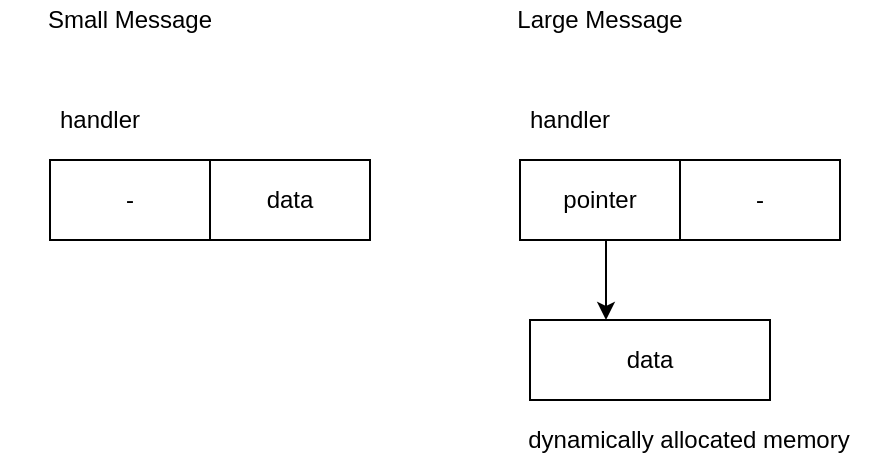 <mxfile version="14.9.6" type="device" pages="13"><diagram id="LRnHkTjRrx_VlrNYdd3b" name="memory_alloc"><mxGraphModel dx="1422" dy="814" grid="1" gridSize="10" guides="1" tooltips="1" connect="1" arrows="1" fold="1" page="1" pageScale="1" pageWidth="827" pageHeight="1169" math="0" shadow="0"><root><mxCell id="0"/><mxCell id="1" parent="0"/><mxCell id="uwUXiYOIsy2Ts1zWRLhH-1" value="" style="rounded=0;whiteSpace=wrap;html=1;" parent="1" vertex="1"><mxGeometry x="120" y="360" width="80" height="40" as="geometry"/></mxCell><mxCell id="uwUXiYOIsy2Ts1zWRLhH-2" value="" style="rounded=0;whiteSpace=wrap;html=1;" parent="1" vertex="1"><mxGeometry x="200" y="360" width="80" height="40" as="geometry"/></mxCell><mxCell id="uwUXiYOIsy2Ts1zWRLhH-3" value="Small Message" style="text;html=1;strokeColor=none;fillColor=none;align=center;verticalAlign=middle;whiteSpace=wrap;rounded=0;" parent="1" vertex="1"><mxGeometry x="95" y="280" width="130" height="20" as="geometry"/></mxCell><mxCell id="uwUXiYOIsy2Ts1zWRLhH-4" value="handler" style="text;html=1;strokeColor=none;fillColor=none;align=center;verticalAlign=middle;whiteSpace=wrap;rounded=0;" parent="1" vertex="1"><mxGeometry x="120" y="330" width="50" height="20" as="geometry"/></mxCell><mxCell id="uwUXiYOIsy2Ts1zWRLhH-6" value="" style="rounded=0;whiteSpace=wrap;html=1;" parent="1" vertex="1"><mxGeometry x="355" y="360" width="80" height="40" as="geometry"/></mxCell><mxCell id="uwUXiYOIsy2Ts1zWRLhH-7" value="" style="rounded=0;whiteSpace=wrap;html=1;" parent="1" vertex="1"><mxGeometry x="435" y="360" width="80" height="40" as="geometry"/></mxCell><mxCell id="uwUXiYOIsy2Ts1zWRLhH-8" value="Large Message" style="text;html=1;strokeColor=none;fillColor=none;align=center;verticalAlign=middle;whiteSpace=wrap;rounded=0;" parent="1" vertex="1"><mxGeometry x="330" y="280" width="130" height="20" as="geometry"/></mxCell><mxCell id="uwUXiYOIsy2Ts1zWRLhH-9" value="handler" style="text;html=1;strokeColor=none;fillColor=none;align=center;verticalAlign=middle;whiteSpace=wrap;rounded=0;" parent="1" vertex="1"><mxGeometry x="355" y="330" width="50" height="20" as="geometry"/></mxCell><mxCell id="uwUXiYOIsy2Ts1zWRLhH-10" value="-" style="text;html=1;strokeColor=none;fillColor=none;align=center;verticalAlign=middle;whiteSpace=wrap;rounded=0;" parent="1" vertex="1"><mxGeometry x="135" y="370" width="50" height="20" as="geometry"/></mxCell><mxCell id="uwUXiYOIsy2Ts1zWRLhH-11" value="data" style="text;html=1;strokeColor=none;fillColor=none;align=center;verticalAlign=middle;whiteSpace=wrap;rounded=0;" parent="1" vertex="1"><mxGeometry x="215" y="370" width="50" height="20" as="geometry"/></mxCell><mxCell id="uwUXiYOIsy2Ts1zWRLhH-12" value="-" style="text;html=1;strokeColor=none;fillColor=none;align=center;verticalAlign=middle;whiteSpace=wrap;rounded=0;" parent="1" vertex="1"><mxGeometry x="450" y="370" width="50" height="20" as="geometry"/></mxCell><mxCell id="uwUXiYOIsy2Ts1zWRLhH-13" value="pointer" style="text;html=1;strokeColor=none;fillColor=none;align=center;verticalAlign=middle;whiteSpace=wrap;rounded=0;" parent="1" vertex="1"><mxGeometry x="370" y="370" width="50" height="20" as="geometry"/></mxCell><mxCell id="uwUXiYOIsy2Ts1zWRLhH-14" value="" style="rounded=0;whiteSpace=wrap;html=1;" parent="1" vertex="1"><mxGeometry x="360" y="440" width="120" height="40" as="geometry"/></mxCell><mxCell id="uwUXiYOIsy2Ts1zWRLhH-15" value="data" style="text;html=1;strokeColor=none;fillColor=none;align=center;verticalAlign=middle;whiteSpace=wrap;rounded=0;" parent="1" vertex="1"><mxGeometry x="395" y="450" width="50" height="20" as="geometry"/></mxCell><mxCell id="uwUXiYOIsy2Ts1zWRLhH-16" value="" style="endArrow=classic;html=1;" parent="1" edge="1"><mxGeometry width="50" height="50" relative="1" as="geometry"><mxPoint x="398" y="400" as="sourcePoint"/><mxPoint x="398" y="440" as="targetPoint"/></mxGeometry></mxCell><mxCell id="uwUXiYOIsy2Ts1zWRLhH-17" value="dynamically allocated memory" style="text;html=1;strokeColor=none;fillColor=none;align=center;verticalAlign=middle;whiteSpace=wrap;rounded=0;" parent="1" vertex="1"><mxGeometry x="349" y="490" width="181" height="20" as="geometry"/></mxCell></root></mxGraphModel></diagram><diagram id="1jgYdgQoEJ83j1qjhduh" name="send_msg_1"><mxGraphModel dx="981" dy="567" grid="1" gridSize="10" guides="1" tooltips="1" connect="1" arrows="1" fold="1" page="1" pageScale="1" pageWidth="827" pageHeight="1169" math="0" shadow="0"><root><mxCell id="DPDBs55Y6TV9BG7zfA_E-0"/><mxCell id="DPDBs55Y6TV9BG7zfA_E-1" parent="DPDBs55Y6TV9BG7zfA_E-0"/><mxCell id="QipgDbo6ZmMxfUm-8nbn-2" value="" style="shape=partialRectangle;whiteSpace=wrap;html=1;bottom=1;right=1;left=1;top=0;fillColor=none;routingCenterX=-0.5;" vertex="1" parent="DPDBs55Y6TV9BG7zfA_E-1"><mxGeometry x="240" y="200" width="20" height="200" as="geometry"/></mxCell><mxCell id="QipgDbo6ZmMxfUm-8nbn-7" value="" style="shape=partialRectangle;whiteSpace=wrap;html=1;bottom=1;right=1;left=1;top=0;fillColor=none;routingCenterX=-0.5;" vertex="1" parent="DPDBs55Y6TV9BG7zfA_E-1"><mxGeometry x="320" y="200" width="20" height="200" as="geometry"/></mxCell><mxCell id="QipgDbo6ZmMxfUm-8nbn-8" value="" style="shape=partialRectangle;whiteSpace=wrap;html=1;bottom=1;right=1;left=1;top=0;fillColor=none;routingCenterX=-0.5;" vertex="1" parent="DPDBs55Y6TV9BG7zfA_E-1"><mxGeometry x="280" y="200" width="20" height="200" as="geometry"/></mxCell><mxCell id="QipgDbo6ZmMxfUm-8nbn-10" value="" style="endArrow=none;html=1;entryX=0;entryY=0;entryDx=0;entryDy=0;" edge="1" parent="DPDBs55Y6TV9BG7zfA_E-1" target="QipgDbo6ZmMxfUm-8nbn-8"><mxGeometry width="50" height="50" relative="1" as="geometry"><mxPoint x="260" y="200" as="sourcePoint"/><mxPoint x="310" y="150" as="targetPoint"/></mxGeometry></mxCell><mxCell id="QipgDbo6ZmMxfUm-8nbn-11" value="" style="endArrow=none;html=1;entryX=0;entryY=0;entryDx=0;entryDy=0;" edge="1" parent="DPDBs55Y6TV9BG7zfA_E-1"><mxGeometry width="50" height="50" relative="1" as="geometry"><mxPoint x="300" y="199.6" as="sourcePoint"/><mxPoint x="320" y="199.6" as="targetPoint"/></mxGeometry></mxCell><mxCell id="QipgDbo6ZmMxfUm-8nbn-13" value="" style="endArrow=none;html=1;entryX=0;entryY=0;entryDx=0;entryDy=0;" edge="1" parent="DPDBs55Y6TV9BG7zfA_E-1"><mxGeometry width="50" height="50" relative="1" as="geometry"><mxPoint x="340" y="200.0" as="sourcePoint"/><mxPoint x="360" y="200.0" as="targetPoint"/></mxGeometry></mxCell><mxCell id="QipgDbo6ZmMxfUm-8nbn-14" value="" style="endArrow=none;html=1;" edge="1" parent="DPDBs55Y6TV9BG7zfA_E-1"><mxGeometry width="50" height="50" relative="1" as="geometry"><mxPoint x="360" y="200" as="sourcePoint"/><mxPoint x="360" y="400" as="targetPoint"/></mxGeometry></mxCell><mxCell id="QipgDbo6ZmMxfUm-8nbn-15" value="" style="endArrow=none;html=1;entryX=0;entryY=0;entryDx=0;entryDy=0;" edge="1" parent="DPDBs55Y6TV9BG7zfA_E-1"><mxGeometry width="50" height="50" relative="1" as="geometry"><mxPoint x="360" y="399.6" as="sourcePoint"/><mxPoint x="380" y="399.6" as="targetPoint"/></mxGeometry></mxCell><mxCell id="QipgDbo6ZmMxfUm-8nbn-16" value="" style="endArrow=none;html=1;startArrow=block;startFill=1;" edge="1" parent="DPDBs55Y6TV9BG7zfA_E-1"><mxGeometry width="50" height="50" relative="1" as="geometry"><mxPoint x="380" y="200" as="sourcePoint"/><mxPoint x="380" y="400" as="targetPoint"/></mxGeometry></mxCell><mxCell id="QipgDbo6ZmMxfUm-8nbn-17" value="" style="endArrow=none;html=1;dashed=1;" edge="1" parent="DPDBs55Y6TV9BG7zfA_E-1"><mxGeometry width="50" height="50" relative="1" as="geometry"><mxPoint x="160" y="240" as="sourcePoint"/><mxPoint x="440" y="240" as="targetPoint"/></mxGeometry></mxCell><mxCell id="QipgDbo6ZmMxfUm-8nbn-20" value="" style="endArrow=none;html=1;dashed=1;" edge="1" parent="DPDBs55Y6TV9BG7zfA_E-1"><mxGeometry width="50" height="50" relative="1" as="geometry"><mxPoint x="160" y="280.0" as="sourcePoint"/><mxPoint x="440" y="280.0" as="targetPoint"/></mxGeometry></mxCell><mxCell id="QipgDbo6ZmMxfUm-8nbn-21" value="" style="endArrow=none;html=1;dashed=1;" edge="1" parent="DPDBs55Y6TV9BG7zfA_E-1"><mxGeometry width="50" height="50" relative="1" as="geometry"><mxPoint x="160" y="320.0" as="sourcePoint"/><mxPoint x="440" y="320.0" as="targetPoint"/></mxGeometry></mxCell><mxCell id="QipgDbo6ZmMxfUm-8nbn-22" value="" style="endArrow=none;html=1;dashed=1;" edge="1" parent="DPDBs55Y6TV9BG7zfA_E-1"><mxGeometry width="50" height="50" relative="1" as="geometry"><mxPoint x="160" y="360.0" as="sourcePoint"/><mxPoint x="440" y="360.0" as="targetPoint"/></mxGeometry></mxCell><mxCell id="QipgDbo6ZmMxfUm-8nbn-23" value="APP" style="text;html=1;strokeColor=none;fillColor=none;align=center;verticalAlign=middle;whiteSpace=wrap;rounded=0;" vertex="1" parent="DPDBs55Y6TV9BG7zfA_E-1"><mxGeometry x="160" y="210" width="40" height="20" as="geometry"/></mxCell><mxCell id="QipgDbo6ZmMxfUm-8nbn-24" value="ZMQ" style="text;html=1;strokeColor=none;fillColor=none;align=center;verticalAlign=middle;whiteSpace=wrap;rounded=0;" vertex="1" parent="DPDBs55Y6TV9BG7zfA_E-1"><mxGeometry x="160" y="250" width="40" height="20" as="geometry"/></mxCell><mxCell id="QipgDbo6ZmMxfUm-8nbn-25" value="TCP" style="text;html=1;strokeColor=none;fillColor=none;align=center;verticalAlign=middle;whiteSpace=wrap;rounded=0;" vertex="1" parent="DPDBs55Y6TV9BG7zfA_E-1"><mxGeometry x="160" y="290" width="40" height="20" as="geometry"/></mxCell><mxCell id="QipgDbo6ZmMxfUm-8nbn-26" value="IP" style="text;html=1;strokeColor=none;fillColor=none;align=center;verticalAlign=middle;whiteSpace=wrap;rounded=0;" vertex="1" parent="DPDBs55Y6TV9BG7zfA_E-1"><mxGeometry x="160" y="330" width="40" height="20" as="geometry"/></mxCell><mxCell id="QipgDbo6ZmMxfUm-8nbn-27" value="NIC" style="text;html=1;strokeColor=none;fillColor=none;align=center;verticalAlign=middle;whiteSpace=wrap;rounded=0;" vertex="1" parent="DPDBs55Y6TV9BG7zfA_E-1"><mxGeometry x="160" y="370" width="40" height="20" as="geometry"/></mxCell></root></mxGraphModel></diagram><diagram id="oi_smh3tdfKUcdRUsSV3" name="send_msg_2"><mxGraphModel dx="1422" dy="814" grid="1" gridSize="10" guides="1" tooltips="1" connect="1" arrows="1" fold="1" page="1" pageScale="1" pageWidth="827" pageHeight="1169" math="0" shadow="0"><root><mxCell id="v-6w8XY2UbJFUigwmd4Q-0"/><mxCell id="v-6w8XY2UbJFUigwmd4Q-1" parent="v-6w8XY2UbJFUigwmd4Q-0"/><mxCell id="v-6w8XY2UbJFUigwmd4Q-2" value="" style="shape=partialRectangle;whiteSpace=wrap;html=1;bottom=1;right=1;left=1;top=0;fillColor=none;routingCenterX=-0.5;" parent="v-6w8XY2UbJFUigwmd4Q-1" vertex="1"><mxGeometry x="240" y="200" width="20" height="60" as="geometry"/></mxCell><mxCell id="v-6w8XY2UbJFUigwmd4Q-3" value="" style="shape=partialRectangle;whiteSpace=wrap;html=1;bottom=1;right=1;left=1;top=0;fillColor=none;routingCenterX=-0.5;" parent="v-6w8XY2UbJFUigwmd4Q-1" vertex="1"><mxGeometry x="320" y="200" width="20" height="60" as="geometry"/></mxCell><mxCell id="v-6w8XY2UbJFUigwmd4Q-4" value="" style="shape=partialRectangle;whiteSpace=wrap;html=1;bottom=1;right=1;left=1;top=0;fillColor=none;routingCenterX=-0.5;" parent="v-6w8XY2UbJFUigwmd4Q-1" vertex="1"><mxGeometry x="280" y="200" width="20" height="60" as="geometry"/></mxCell><mxCell id="v-6w8XY2UbJFUigwmd4Q-5" value="" style="endArrow=none;html=1;entryX=0;entryY=0;entryDx=0;entryDy=0;" parent="v-6w8XY2UbJFUigwmd4Q-1" target="v-6w8XY2UbJFUigwmd4Q-4" edge="1"><mxGeometry width="50" height="50" relative="1" as="geometry"><mxPoint x="260" y="200.0" as="sourcePoint"/><mxPoint x="310" y="150" as="targetPoint"/></mxGeometry></mxCell><mxCell id="v-6w8XY2UbJFUigwmd4Q-6" value="" style="endArrow=none;html=1;entryX=0;entryY=0;entryDx=0;entryDy=0;" parent="v-6w8XY2UbJFUigwmd4Q-1" edge="1"><mxGeometry width="50" height="50" relative="1" as="geometry"><mxPoint x="300" y="199.6" as="sourcePoint"/><mxPoint x="320" y="199.6" as="targetPoint"/></mxGeometry></mxCell><mxCell id="v-6w8XY2UbJFUigwmd4Q-7" value="" style="endArrow=none;html=1;entryX=0;entryY=0;entryDx=0;entryDy=0;" parent="v-6w8XY2UbJFUigwmd4Q-1" edge="1"><mxGeometry width="50" height="50" relative="1" as="geometry"><mxPoint x="340" y="200.0" as="sourcePoint"/><mxPoint x="360" y="200.0" as="targetPoint"/></mxGeometry></mxCell><mxCell id="v-6w8XY2UbJFUigwmd4Q-8" value="" style="endArrow=none;html=1;" parent="v-6w8XY2UbJFUigwmd4Q-1" edge="1"><mxGeometry width="50" height="50" relative="1" as="geometry"><mxPoint x="360" y="200.0" as="sourcePoint"/><mxPoint x="360" y="400.0" as="targetPoint"/></mxGeometry></mxCell><mxCell id="v-6w8XY2UbJFUigwmd4Q-9" value="" style="endArrow=none;html=1;entryX=0;entryY=0;entryDx=0;entryDy=0;" parent="v-6w8XY2UbJFUigwmd4Q-1" edge="1"><mxGeometry width="50" height="50" relative="1" as="geometry"><mxPoint x="360" y="399.6" as="sourcePoint"/><mxPoint x="380" y="399.6" as="targetPoint"/></mxGeometry></mxCell><mxCell id="v-6w8XY2UbJFUigwmd4Q-10" value="" style="endArrow=none;html=1;startArrow=block;startFill=1;" parent="v-6w8XY2UbJFUigwmd4Q-1" edge="1"><mxGeometry width="50" height="50" relative="1" as="geometry"><mxPoint x="380" y="200.0" as="sourcePoint"/><mxPoint x="380" y="400.0" as="targetPoint"/></mxGeometry></mxCell><mxCell id="v-6w8XY2UbJFUigwmd4Q-11" value="" style="endArrow=none;html=1;dashed=1;" parent="v-6w8XY2UbJFUigwmd4Q-1" edge="1"><mxGeometry width="50" height="50" relative="1" as="geometry"><mxPoint x="160" y="240.0" as="sourcePoint"/><mxPoint x="440" y="240.0" as="targetPoint"/></mxGeometry></mxCell><mxCell id="v-6w8XY2UbJFUigwmd4Q-12" value="" style="endArrow=none;html=1;dashed=1;" parent="v-6w8XY2UbJFUigwmd4Q-1" edge="1"><mxGeometry width="50" height="50" relative="1" as="geometry"><mxPoint x="160" y="280.0" as="sourcePoint"/><mxPoint x="440" y="280.0" as="targetPoint"/></mxGeometry></mxCell><mxCell id="v-6w8XY2UbJFUigwmd4Q-13" value="" style="endArrow=none;html=1;dashed=1;" parent="v-6w8XY2UbJFUigwmd4Q-1" edge="1"><mxGeometry width="50" height="50" relative="1" as="geometry"><mxPoint x="160" y="320.0" as="sourcePoint"/><mxPoint x="440" y="320.0" as="targetPoint"/></mxGeometry></mxCell><mxCell id="v-6w8XY2UbJFUigwmd4Q-14" value="" style="endArrow=none;html=1;dashed=1;" parent="v-6w8XY2UbJFUigwmd4Q-1" edge="1"><mxGeometry width="50" height="50" relative="1" as="geometry"><mxPoint x="160" y="360.0" as="sourcePoint"/><mxPoint x="440" y="360.0" as="targetPoint"/></mxGeometry></mxCell><mxCell id="v-6w8XY2UbJFUigwmd4Q-15" value="APP" style="text;html=1;strokeColor=none;fillColor=none;align=center;verticalAlign=middle;whiteSpace=wrap;rounded=0;" parent="v-6w8XY2UbJFUigwmd4Q-1" vertex="1"><mxGeometry x="160" y="210" width="40" height="20" as="geometry"/></mxCell><mxCell id="v-6w8XY2UbJFUigwmd4Q-16" value="ZMQ" style="text;html=1;strokeColor=none;fillColor=none;align=center;verticalAlign=middle;whiteSpace=wrap;rounded=0;" parent="v-6w8XY2UbJFUigwmd4Q-1" vertex="1"><mxGeometry x="160" y="250" width="40" height="20" as="geometry"/></mxCell><mxCell id="v-6w8XY2UbJFUigwmd4Q-17" value="TCP" style="text;html=1;strokeColor=none;fillColor=none;align=center;verticalAlign=middle;whiteSpace=wrap;rounded=0;" parent="v-6w8XY2UbJFUigwmd4Q-1" vertex="1"><mxGeometry x="160" y="290" width="40" height="20" as="geometry"/></mxCell><mxCell id="v-6w8XY2UbJFUigwmd4Q-18" value="IP" style="text;html=1;strokeColor=none;fillColor=none;align=center;verticalAlign=middle;whiteSpace=wrap;rounded=0;" parent="v-6w8XY2UbJFUigwmd4Q-1" vertex="1"><mxGeometry x="160" y="330" width="40" height="20" as="geometry"/></mxCell><mxCell id="v-6w8XY2UbJFUigwmd4Q-19" value="NIC" style="text;html=1;strokeColor=none;fillColor=none;align=center;verticalAlign=middle;whiteSpace=wrap;rounded=0;" parent="v-6w8XY2UbJFUigwmd4Q-1" vertex="1"><mxGeometry x="160" y="370" width="40" height="20" as="geometry"/></mxCell></root></mxGraphModel></diagram><diagram id="1R_iwsQgb8sQWPItjOLX" name="queue_1"><mxGraphModel dx="1422" dy="822" grid="1" gridSize="10" guides="1" tooltips="1" connect="1" arrows="1" fold="1" page="1" pageScale="1" pageWidth="827" pageHeight="1169" math="0" shadow="0"><root><mxCell id="nbn2mgWFdr835ASnFfqi-0"/><mxCell id="nbn2mgWFdr835ASnFfqi-1" parent="nbn2mgWFdr835ASnFfqi-0"/><mxCell id="3QU5AI87sH2UyfHfSNHo-0" value="" style="rounded=0;whiteSpace=wrap;html=1;" vertex="1" parent="nbn2mgWFdr835ASnFfqi-1"><mxGeometry x="240" y="240" width="160" height="40" as="geometry"/></mxCell><mxCell id="3QU5AI87sH2UyfHfSNHo-1" value="" style="rounded=0;whiteSpace=wrap;html=1;" vertex="1" parent="nbn2mgWFdr835ASnFfqi-1"><mxGeometry x="240" y="320" width="160" height="40" as="geometry"/></mxCell><mxCell id="3QU5AI87sH2UyfHfSNHo-2" value="" style="rounded=0;whiteSpace=wrap;html=1;" vertex="1" parent="nbn2mgWFdr835ASnFfqi-1"><mxGeometry x="240" y="400" width="160" height="40" as="geometry"/></mxCell><mxCell id="3QU5AI87sH2UyfHfSNHo-3" value="Write thread" style="text;html=1;strokeColor=none;fillColor=none;align=center;verticalAlign=middle;whiteSpace=wrap;rounded=0;" vertex="1" parent="nbn2mgWFdr835ASnFfqi-1"><mxGeometry x="40" y="340" width="80" height="20" as="geometry"/></mxCell><mxCell id="3QU5AI87sH2UyfHfSNHo-4" value="" style="endArrow=classic;html=1;" edge="1" parent="nbn2mgWFdr835ASnFfqi-1"><mxGeometry width="50" height="50" relative="1" as="geometry"><mxPoint x="120" y="340" as="sourcePoint"/><mxPoint x="230" y="260" as="targetPoint"/></mxGeometry></mxCell><mxCell id="3QU5AI87sH2UyfHfSNHo-5" value="" style="endArrow=classic;html=1;" edge="1" parent="nbn2mgWFdr835ASnFfqi-1"><mxGeometry width="50" height="50" relative="1" as="geometry"><mxPoint x="130" y="350" as="sourcePoint"/><mxPoint x="230" y="350" as="targetPoint"/></mxGeometry></mxCell><mxCell id="3QU5AI87sH2UyfHfSNHo-6" value="" style="endArrow=classic;html=1;exitX=1;exitY=1;exitDx=0;exitDy=0;" edge="1" parent="nbn2mgWFdr835ASnFfqi-1" source="3QU5AI87sH2UyfHfSNHo-3"><mxGeometry width="50" height="50" relative="1" as="geometry"><mxPoint x="140" y="360" as="sourcePoint"/><mxPoint x="230" y="430" as="targetPoint"/></mxGeometry></mxCell><mxCell id="3QU5AI87sH2UyfHfSNHo-7" value="" style="endArrow=classic;html=1;" edge="1" parent="nbn2mgWFdr835ASnFfqi-1"><mxGeometry width="50" height="50" relative="1" as="geometry"><mxPoint x="414" y="259.5" as="sourcePoint"/><mxPoint x="480" y="260" as="targetPoint"/></mxGeometry></mxCell><mxCell id="3QU5AI87sH2UyfHfSNHo-8" value="" style="endArrow=classic;html=1;" edge="1" parent="nbn2mgWFdr835ASnFfqi-1"><mxGeometry width="50" height="50" relative="1" as="geometry"><mxPoint x="414" y="419.5" as="sourcePoint"/><mxPoint x="480" y="420" as="targetPoint"/></mxGeometry></mxCell><mxCell id="3QU5AI87sH2UyfHfSNHo-9" value="" style="endArrow=classic;html=1;" edge="1" parent="nbn2mgWFdr835ASnFfqi-1"><mxGeometry width="50" height="50" relative="1" as="geometry"><mxPoint x="414" y="339" as="sourcePoint"/><mxPoint x="480" y="339.5" as="targetPoint"/></mxGeometry></mxCell><mxCell id="3QU5AI87sH2UyfHfSNHo-10" value="Read thread 1" style="text;html=1;strokeColor=none;fillColor=none;align=center;verticalAlign=middle;whiteSpace=wrap;rounded=0;" vertex="1" parent="nbn2mgWFdr835ASnFfqi-1"><mxGeometry x="490" y="250" width="80" height="20" as="geometry"/></mxCell><mxCell id="3QU5AI87sH2UyfHfSNHo-11" value="Read thread 2" style="text;html=1;strokeColor=none;fillColor=none;align=center;verticalAlign=middle;whiteSpace=wrap;rounded=0;" vertex="1" parent="nbn2mgWFdr835ASnFfqi-1"><mxGeometry x="490" y="330" width="80" height="20" as="geometry"/></mxCell><mxCell id="3QU5AI87sH2UyfHfSNHo-12" value="Read thread 3" style="text;html=1;strokeColor=none;fillColor=none;align=center;verticalAlign=middle;whiteSpace=wrap;rounded=0;" vertex="1" parent="nbn2mgWFdr835ASnFfqi-1"><mxGeometry x="490" y="400" width="80" height="20" as="geometry"/></mxCell><mxCell id="3QU5AI87sH2UyfHfSNHo-13" value="queue" style="text;html=1;strokeColor=none;fillColor=none;align=center;verticalAlign=middle;whiteSpace=wrap;rounded=0;" vertex="1" parent="nbn2mgWFdr835ASnFfqi-1"><mxGeometry x="280" y="250" width="80" height="20" as="geometry"/></mxCell><mxCell id="3QU5AI87sH2UyfHfSNHo-14" value="queue" style="text;html=1;strokeColor=none;fillColor=none;align=center;verticalAlign=middle;whiteSpace=wrap;rounded=0;" vertex="1" parent="nbn2mgWFdr835ASnFfqi-1"><mxGeometry x="280" y="330" width="80" height="20" as="geometry"/></mxCell><mxCell id="3QU5AI87sH2UyfHfSNHo-15" value="queue" style="text;html=1;strokeColor=none;fillColor=none;align=center;verticalAlign=middle;whiteSpace=wrap;rounded=0;" vertex="1" parent="nbn2mgWFdr835ASnFfqi-1"><mxGeometry x="280" y="400" width="80" height="20" as="geometry"/></mxCell></root></mxGraphModel></diagram><diagram id="S5NwYy6dXz9bVPyMx_hf" name="queue_2"><mxGraphModel dx="1874" dy="848" grid="1" gridSize="10" guides="1" tooltips="1" connect="1" arrows="1" fold="1" page="1" pageScale="1" pageWidth="827" pageHeight="1169" math="0" shadow="0"><root><mxCell id="lrU4xY59dy3iqg-J-9aP-0"/><mxCell id="lrU4xY59dy3iqg-J-9aP-1" parent="lrU4xY59dy3iqg-J-9aP-0"/><mxCell id="lrU4xY59dy3iqg-J-9aP-7" value="" style="ellipse;whiteSpace=wrap;html=1;fillColor=#E6E6E6;dashed=1;dashPattern=1 1;" parent="lrU4xY59dy3iqg-J-9aP-1" vertex="1"><mxGeometry x="420" y="245" width="190" height="110" as="geometry"/></mxCell><mxCell id="lrU4xY59dy3iqg-J-9aP-6" value="" style="ellipse;whiteSpace=wrap;html=1;fillColor=#E6E6E6;dashed=1;dashPattern=1 1;" parent="lrU4xY59dy3iqg-J-9aP-1" vertex="1"><mxGeometry x="110" y="245" width="190" height="110" as="geometry"/></mxCell><mxCell id="lrU4xY59dy3iqg-J-9aP-3" value="" style="rounded=0;whiteSpace=wrap;html=1;" parent="lrU4xY59dy3iqg-J-9aP-1" vertex="1"><mxGeometry x="200" y="280" width="80" height="40" as="geometry"/></mxCell><mxCell id="lrU4xY59dy3iqg-J-9aP-4" value="" style="rounded=0;whiteSpace=wrap;html=1;" parent="lrU4xY59dy3iqg-J-9aP-1" vertex="1"><mxGeometry x="280" y="280" width="170" height="40" as="geometry"/></mxCell><mxCell id="lrU4xY59dy3iqg-J-9aP-5" value="" style="rounded=0;whiteSpace=wrap;html=1;" parent="lrU4xY59dy3iqg-J-9aP-1" vertex="1"><mxGeometry x="440" y="280" width="80" height="40" as="geometry"/></mxCell><mxCell id="lrU4xY59dy3iqg-J-9aP-8" value="owned by writer thread" style="text;html=1;strokeColor=none;fillColor=none;align=center;verticalAlign=middle;whiteSpace=wrap;rounded=0;dashed=1;dashPattern=1 1;" parent="lrU4xY59dy3iqg-J-9aP-1" vertex="1"><mxGeometry x="110" y="220" width="140" height="20" as="geometry"/></mxCell><mxCell id="lrU4xY59dy3iqg-J-9aP-9" value="owned by reader thread" style="text;html=1;strokeColor=none;fillColor=none;align=center;verticalAlign=middle;whiteSpace=wrap;rounded=0;dashed=1;dashPattern=1 1;" parent="lrU4xY59dy3iqg-J-9aP-1" vertex="1"><mxGeometry x="470" y="210" width="140" height="20" as="geometry"/></mxCell><mxCell id="lrU4xY59dy3iqg-J-9aP-10" value="" style="endArrow=classic;html=1;" parent="lrU4xY59dy3iqg-J-9aP-1" edge="1"><mxGeometry width="50" height="50" relative="1" as="geometry"><mxPoint x="140" y="300" as="sourcePoint"/><mxPoint x="200" y="299.5" as="targetPoint"/></mxGeometry></mxCell><mxCell id="lrU4xY59dy3iqg-J-9aP-11" value="" style="endArrow=classic;html=1;" parent="lrU4xY59dy3iqg-J-9aP-1" edge="1"><mxGeometry width="50" height="50" relative="1" as="geometry"><mxPoint x="520" y="299.5" as="sourcePoint"/><mxPoint x="570" y="300" as="targetPoint"/></mxGeometry></mxCell><mxCell id="lrU4xY59dy3iqg-J-9aP-12" value="pre-write" style="text;html=1;strokeColor=none;fillColor=none;align=center;verticalAlign=middle;whiteSpace=wrap;rounded=0;dashed=1;dashPattern=1 1;" parent="lrU4xY59dy3iqg-J-9aP-1" vertex="1"><mxGeometry x="215" y="290" width="50" height="20" as="geometry"/></mxCell><mxCell id="lrU4xY59dy3iqg-J-9aP-13" value="pre-read" style="text;html=1;strokeColor=none;fillColor=none;align=center;verticalAlign=middle;whiteSpace=wrap;rounded=0;dashed=1;dashPattern=1 1;" parent="lrU4xY59dy3iqg-J-9aP-1" vertex="1"><mxGeometry x="455" y="290" width="50" height="20" as="geometry"/></mxCell><mxCell id="lrU4xY59dy3iqg-J-9aP-14" value="" style="endArrow=none;html=1;dashed=1;" parent="lrU4xY59dy3iqg-J-9aP-1" edge="1"><mxGeometry width="50" height="50" relative="1" as="geometry"><mxPoint x="200" y="400" as="sourcePoint"/><mxPoint x="200" y="320" as="targetPoint"/></mxGeometry></mxCell><mxCell id="lrU4xY59dy3iqg-J-9aP-15" value="" style="endArrow=none;html=1;dashed=1;" parent="lrU4xY59dy3iqg-J-9aP-1" edge="1"><mxGeometry width="50" height="50" relative="1" as="geometry"><mxPoint x="279" y="400" as="sourcePoint"/><mxPoint x="279" y="320" as="targetPoint"/></mxGeometry></mxCell><mxCell id="lrU4xY59dy3iqg-J-9aP-16" value="" style="endArrow=none;html=1;dashed=1;" parent="lrU4xY59dy3iqg-J-9aP-1" edge="1"><mxGeometry width="50" height="50" relative="1" as="geometry"><mxPoint x="440" y="400" as="sourcePoint"/><mxPoint x="440" y="320" as="targetPoint"/></mxGeometry></mxCell><mxCell id="lrU4xY59dy3iqg-J-9aP-17" value="" style="endArrow=classic;html=1;" parent="lrU4xY59dy3iqg-J-9aP-1" edge="1"><mxGeometry width="50" height="50" relative="1" as="geometry"><mxPoint x="280" y="380" as="sourcePoint"/><mxPoint x="200" y="380" as="targetPoint"/></mxGeometry></mxCell><mxCell id="lrU4xY59dy3iqg-J-9aP-18" value="" style="endArrow=classic;html=1;" parent="lrU4xY59dy3iqg-J-9aP-1" edge="1"><mxGeometry width="50" height="50" relative="1" as="geometry"><mxPoint x="440" y="380" as="sourcePoint"/><mxPoint x="280" y="380" as="targetPoint"/></mxGeometry></mxCell><mxCell id="lrU4xY59dy3iqg-J-9aP-19" value="writer::flush" style="text;html=1;strokeColor=none;fillColor=none;align=center;verticalAlign=middle;whiteSpace=wrap;rounded=0;dashed=1;dashPattern=1 1;" parent="lrU4xY59dy3iqg-J-9aP-1" vertex="1"><mxGeometry x="207.5" y="355" width="65" height="20" as="geometry"/></mxCell><mxCell id="lrU4xY59dy3iqg-J-9aP-20" value="reader::fetch" style="text;html=1;strokeColor=none;fillColor=none;align=center;verticalAlign=middle;whiteSpace=wrap;rounded=0;dashed=1;dashPattern=1 1;" parent="lrU4xY59dy3iqg-J-9aP-1" vertex="1"><mxGeometry x="320" y="355" width="70" height="20" as="geometry"/></mxCell></root></mxGraphModel></diagram><diagram id="jAXLJndSPdMUIAS2QmlI" name="zeroMQ"><mxGraphModel dx="1874" dy="848" grid="1" gridSize="10" guides="1" tooltips="1" connect="1" arrows="1" fold="1" page="1" pageScale="1" pageWidth="827" pageHeight="1169" math="0" shadow="0"><root><mxCell id="kQulFuypHCb2MIcdFAr3-0"/><mxCell id="kQulFuypHCb2MIcdFAr3-1" parent="kQulFuypHCb2MIcdFAr3-0"/><mxCell id="ZLk3EtSWMRukxnb81jBw-0" value="" style="rounded=0;whiteSpace=wrap;html=1;dashed=1;dashPattern=1 1;fillColor=#FFFFFF;" parent="kQulFuypHCb2MIcdFAr3-1" vertex="1"><mxGeometry x="240" y="200" width="120" height="40" as="geometry"/></mxCell><mxCell id="ZLk3EtSWMRukxnb81jBw-1" value="" style="rounded=0;whiteSpace=wrap;html=1;dashed=1;dashPattern=1 1;fillColor=#FFFFFF;" parent="kQulFuypHCb2MIcdFAr3-1" vertex="1"><mxGeometry x="240" y="360" width="120" height="40" as="geometry"/></mxCell><mxCell id="ZLk3EtSWMRukxnb81jBw-2" value="" style="rounded=0;whiteSpace=wrap;html=1;dashed=1;dashPattern=1 1;fillColor=#FFFFFF;" parent="kQulFuypHCb2MIcdFAr3-1" vertex="1"><mxGeometry x="360" y="280" width="120" height="40" as="geometry"/></mxCell><mxCell id="ZLk3EtSWMRukxnb81jBw-3" value="" style="rounded=0;whiteSpace=wrap;html=1;dashed=1;dashPattern=1 1;fillColor=#FFFFFF;" parent="kQulFuypHCb2MIcdFAr3-1" vertex="1"><mxGeometry x="120" y="280" width="120" height="40" as="geometry"/></mxCell><mxCell id="ZLk3EtSWMRukxnb81jBw-4" value="application" style="text;html=1;strokeColor=none;fillColor=none;align=center;verticalAlign=middle;whiteSpace=wrap;rounded=0;dashed=1;dashPattern=1 1;" parent="kQulFuypHCb2MIcdFAr3-1" vertex="1"><mxGeometry x="280" y="210" width="40" height="20" as="geometry"/></mxCell><mxCell id="ZLk3EtSWMRukxnb81jBw-5" value="ZMQ" style="text;html=1;strokeColor=none;fillColor=none;align=center;verticalAlign=middle;whiteSpace=wrap;rounded=0;dashed=1;dashPattern=1 1;" parent="kQulFuypHCb2MIcdFAr3-1" vertex="1"><mxGeometry x="280" y="370" width="40" height="20" as="geometry"/></mxCell><mxCell id="ZLk3EtSWMRukxnb81jBw-6" value="libB" style="text;html=1;strokeColor=none;fillColor=none;align=center;verticalAlign=middle;whiteSpace=wrap;rounded=0;dashed=1;dashPattern=1 1;" parent="kQulFuypHCb2MIcdFAr3-1" vertex="1"><mxGeometry x="400" y="290" width="40" height="20" as="geometry"/></mxCell><mxCell id="ZLk3EtSWMRukxnb81jBw-7" value="libA" style="text;html=1;strokeColor=none;fillColor=none;align=center;verticalAlign=middle;whiteSpace=wrap;rounded=0;dashed=1;dashPattern=1 1;" parent="kQulFuypHCb2MIcdFAr3-1" vertex="1"><mxGeometry x="160" y="290" width="40" height="20" as="geometry"/></mxCell><mxCell id="ZLk3EtSWMRukxnb81jBw-8" value="" style="endArrow=none;html=1;exitX=0.5;exitY=0;exitDx=0;exitDy=0;" parent="kQulFuypHCb2MIcdFAr3-1" source="ZLk3EtSWMRukxnb81jBw-3" edge="1"><mxGeometry width="50" height="50" relative="1" as="geometry"><mxPoint x="190" y="270" as="sourcePoint"/><mxPoint x="240" y="220" as="targetPoint"/></mxGeometry></mxCell><mxCell id="ZLk3EtSWMRukxnb81jBw-9" value="" style="endArrow=none;html=1;exitX=0.5;exitY=0;exitDx=0;exitDy=0;" parent="kQulFuypHCb2MIcdFAr3-1" source="ZLk3EtSWMRukxnb81jBw-2" edge="1"><mxGeometry width="50" height="50" relative="1" as="geometry"><mxPoint x="300" y="280" as="sourcePoint"/><mxPoint x="360" y="220" as="targetPoint"/></mxGeometry></mxCell><mxCell id="ZLk3EtSWMRukxnb81jBw-10" value="" style="endArrow=none;html=1;exitX=0.5;exitY=0;exitDx=0;exitDy=0;" parent="kQulFuypHCb2MIcdFAr3-1" edge="1"><mxGeometry width="50" height="50" relative="1" as="geometry"><mxPoint x="240" y="380" as="sourcePoint"/><mxPoint x="180" y="320" as="targetPoint"/></mxGeometry></mxCell><mxCell id="ZLk3EtSWMRukxnb81jBw-11" value="" style="endArrow=none;html=1;exitX=0.5;exitY=0;exitDx=0;exitDy=0;" parent="kQulFuypHCb2MIcdFAr3-1" edge="1"><mxGeometry width="50" height="50" relative="1" as="geometry"><mxPoint x="360" y="380" as="sourcePoint"/><mxPoint x="420" y="320" as="targetPoint"/></mxGeometry></mxCell></root></mxGraphModel></diagram><diagram id="ydkg-UAoR0ct6IRs-O6U" name="server_main"><mxGraphModel dx="1874" dy="848" grid="1" gridSize="10" guides="1" tooltips="1" connect="1" arrows="1" fold="1" page="1" pageScale="1" pageWidth="827" pageHeight="1169" math="0" shadow="0"><root><mxCell id="ncXxAzNHC9gC-ERTHsBx-0"/><mxCell id="ncXxAzNHC9gC-ERTHsBx-1" parent="ncXxAzNHC9gC-ERTHsBx-0"/><mxCell id="o1kzQr61RM2a_kO7Bsxb-0" value="" style="rounded=1;whiteSpace=wrap;html=1;fillColor=#dae8fc;strokeColor=#6c8ebf;" parent="ncXxAzNHC9gC-ERTHsBx-1" vertex="1"><mxGeometry x="550" y="2570" width="120" height="100" as="geometry"/></mxCell><mxCell id="qHEJ-54I3OPxv3uXVwM7-3" value="" style="rounded=1;whiteSpace=wrap;html=1;sketch=0;strokeColor=#FF0000;fillColor=none;" parent="ncXxAzNHC9gC-ERTHsBx-1" vertex="1"><mxGeometry x="400" y="1760" width="1270" height="680" as="geometry"/></mxCell><mxCell id="qHEJ-54I3OPxv3uXVwM7-0" value="" style="rounded=1;whiteSpace=wrap;html=1;sketch=0;strokeColor=#FF0000;fillColor=none;" parent="ncXxAzNHC9gC-ERTHsBx-1" vertex="1"><mxGeometry x="400" y="1440" width="240" height="80" as="geometry"/></mxCell><mxCell id="tBL5hR6AcQPHQ3RzpOwS-22" value="" style="rounded=1;whiteSpace=wrap;html=1;strokeColor=#FF0000;fillColor=none;" parent="ncXxAzNHC9gC-ERTHsBx-1" vertex="1"><mxGeometry x="400" y="940" width="880" height="460" as="geometry"/></mxCell><mxCell id="tBL5hR6AcQPHQ3RzpOwS-10" value="" style="rounded=1;whiteSpace=wrap;html=1;strokeColor=#FF0000;fillColor=none;" parent="ncXxAzNHC9gC-ERTHsBx-1" vertex="1"><mxGeometry x="400" y="400" width="880" height="480" as="geometry"/></mxCell><mxCell id="G254SjLIDqAGINZsTzFu-4" value="" style="shape=umlLifeline;participant=umlActor;perimeter=lifelinePerimeter;whiteSpace=wrap;html=1;container=1;collapsible=0;recursiveResize=0;verticalAlign=top;spacingTop=36;outlineConnect=0;" parent="ncXxAzNHC9gC-ERTHsBx-1" vertex="1"><mxGeometry x="120" y="90" width="20" height="2830" as="geometry"/></mxCell><mxCell id="ncXxAzNHC9gC-ERTHsBx-26" value=":zmq.cpp" style="shape=umlLifeline;perimeter=lifelinePerimeter;container=1;collapsible=0;recursiveResize=0;rounded=0;shadow=0;strokeWidth=1;" parent="ncXxAzNHC9gC-ERTHsBx-1" vertex="1"><mxGeometry x="240" y="80" width="100" height="2840" as="geometry"/></mxCell><mxCell id="ncXxAzNHC9gC-ERTHsBx-27" value="" style="points=[];perimeter=orthogonalPerimeter;rounded=0;shadow=0;strokeWidth=1;" parent="ncXxAzNHC9gC-ERTHsBx-26" vertex="1"><mxGeometry x="45" y="80" width="10" height="2720" as="geometry"/></mxCell><mxCell id="ncXxAzNHC9gC-ERTHsBx-6" value=":ctx" style="shape=umlLifeline;perimeter=lifelinePerimeter;container=1;collapsible=0;recursiveResize=0;rounded=0;shadow=0;strokeWidth=1;" parent="ncXxAzNHC9gC-ERTHsBx-1" vertex="1"><mxGeometry x="400" y="80" width="100" height="2840" as="geometry"/></mxCell><mxCell id="ncXxAzNHC9gC-ERTHsBx-7" value="" style="points=[];perimeter=orthogonalPerimeter;rounded=0;shadow=0;strokeWidth=1;" parent="ncXxAzNHC9gC-ERTHsBx-6" vertex="1"><mxGeometry x="45" y="80" width="10" height="2720" as="geometry"/></mxCell><mxCell id="ncXxAzNHC9gC-ERTHsBx-23" value="" style="html=1;points=[];perimeter=orthogonalPerimeter;fillColor=#FFFFFF;" parent="ncXxAzNHC9gC-ERTHsBx-1" vertex="1"><mxGeometry x="440" y="200" width="10" height="30" as="geometry"/></mxCell><mxCell id="ncXxAzNHC9gC-ERTHsBx-24" value="new ctx" style="html=1;verticalAlign=bottom;endArrow=block;entryX=0;entryY=0;" parent="ncXxAzNHC9gC-ERTHsBx-1" target="ncXxAzNHC9gC-ERTHsBx-23" edge="1"><mxGeometry relative="1" as="geometry"><mxPoint x="300" y="200" as="sourcePoint"/></mxGeometry></mxCell><mxCell id="ncXxAzNHC9gC-ERTHsBx-25" value="return&amp;nbsp;ctx" style="html=1;verticalAlign=bottom;endArrow=open;dashed=1;endSize=8;exitX=0.014;exitY=0.964;exitDx=0;exitDy=0;exitPerimeter=0;" parent="ncXxAzNHC9gC-ERTHsBx-1" source="ncXxAzNHC9gC-ERTHsBx-23" edge="1"><mxGeometry relative="1" as="geometry"><mxPoint x="300" y="229" as="targetPoint"/></mxGeometry></mxCell><mxCell id="ncXxAzNHC9gC-ERTHsBx-29" value="zmq_socket (ctx, type)" style="html=1;verticalAlign=bottom;endArrow=block;entryX=0;entryY=0;" parent="ncXxAzNHC9gC-ERTHsBx-1" edge="1"><mxGeometry relative="1" as="geometry"><mxPoint x="140" y="290" as="sourcePoint"/><mxPoint x="280" y="290" as="targetPoint"/></mxGeometry></mxCell><mxCell id="ncXxAzNHC9gC-ERTHsBx-30" value="zmq_ctx_new" style="html=1;verticalAlign=bottom;endArrow=block;entryX=0;entryY=0;" parent="ncXxAzNHC9gC-ERTHsBx-1" edge="1"><mxGeometry relative="1" as="geometry"><mxPoint x="140" y="180" as="sourcePoint"/><mxPoint x="280" y="180" as="targetPoint"/></mxGeometry></mxCell><mxCell id="ncXxAzNHC9gC-ERTHsBx-31" value="return&amp;nbsp;ctx" style="html=1;verticalAlign=bottom;endArrow=open;dashed=1;endSize=8;exitX=0;exitY=0.95;" parent="ncXxAzNHC9gC-ERTHsBx-1" edge="1"><mxGeometry relative="1" as="geometry"><mxPoint x="140" y="250" as="targetPoint"/><mxPoint x="280" y="250" as="sourcePoint"/></mxGeometry></mxCell><mxCell id="ncXxAzNHC9gC-ERTHsBx-32" value="create_socket(type)" style="html=1;verticalAlign=bottom;endArrow=block;entryX=0;entryY=0;" parent="ncXxAzNHC9gC-ERTHsBx-1" edge="1"><mxGeometry relative="1" as="geometry"><mxPoint x="300" y="310" as="sourcePoint"/><mxPoint x="440" y="310" as="targetPoint"/></mxGeometry></mxCell><mxCell id="ncXxAzNHC9gC-ERTHsBx-34" value=":zmq_socket" style="shape=umlLifeline;perimeter=lifelinePerimeter;container=1;collapsible=0;recursiveResize=0;rounded=0;shadow=0;strokeWidth=1;" parent="ncXxAzNHC9gC-ERTHsBx-1" vertex="1"><mxGeometry x="540" y="80" width="100" height="2840" as="geometry"/></mxCell><mxCell id="ncXxAzNHC9gC-ERTHsBx-35" value="" style="points=[];perimeter=orthogonalPerimeter;rounded=0;shadow=0;strokeWidth=1;" parent="ncXxAzNHC9gC-ERTHsBx-34" vertex="1"><mxGeometry x="45" y="80" width="10" height="2720" as="geometry"/></mxCell><mxCell id="ncXxAzNHC9gC-ERTHsBx-36" value="create" style="html=1;verticalAlign=bottom;endArrow=block;strokeColor=#0066CC;" parent="ncXxAzNHC9gC-ERTHsBx-1" edge="1"><mxGeometry relative="1" as="geometry"><mxPoint x="460" y="1480" as="sourcePoint"/><mxPoint x="585" y="1480" as="targetPoint"/></mxGeometry></mxCell><mxCell id="ncXxAzNHC9gC-ERTHsBx-37" value="return socket" style="html=1;verticalAlign=bottom;endArrow=open;dashed=1;endSize=8;exitX=0.014;exitY=0.964;exitDx=0;exitDy=0;exitPerimeter=0;" parent="ncXxAzNHC9gC-ERTHsBx-1" edge="1"><mxGeometry relative="1" as="geometry"><mxPoint x="299.86" y="1570.08" as="targetPoint"/><mxPoint x="440.0" y="1570" as="sourcePoint"/></mxGeometry></mxCell><mxCell id="ncXxAzNHC9gC-ERTHsBx-38" value="return zmq_socket" style="html=1;verticalAlign=bottom;endArrow=open;dashed=1;endSize=8;exitX=0.014;exitY=0.964;exitDx=0;exitDy=0;exitPerimeter=0;" parent="ncXxAzNHC9gC-ERTHsBx-1" edge="1"><mxGeometry relative="1" as="geometry"><mxPoint x="140.0" y="1620.08" as="targetPoint"/><mxPoint x="280.14" y="1620" as="sourcePoint"/></mxGeometry></mxCell><mxCell id="ncXxAzNHC9gC-ERTHsBx-39" value=":reaper" style="shape=umlLifeline;perimeter=lifelinePerimeter;container=1;collapsible=0;recursiveResize=0;rounded=0;shadow=0;strokeWidth=1;" parent="ncXxAzNHC9gC-ERTHsBx-1" vertex="1"><mxGeometry x="680" y="80" width="100" height="2840" as="geometry"/></mxCell><mxCell id="ncXxAzNHC9gC-ERTHsBx-40" value="" style="points=[];perimeter=orthogonalPerimeter;rounded=0;shadow=0;strokeWidth=1;" parent="ncXxAzNHC9gC-ERTHsBx-39" vertex="1"><mxGeometry x="45" y="80" width="10" height="2720" as="geometry"/></mxCell><mxCell id="G254SjLIDqAGINZsTzFu-3" value="" style="points=[];perimeter=orthogonalPerimeter;rounded=0;shadow=0;strokeWidth=1;" parent="ncXxAzNHC9gC-ERTHsBx-1" vertex="1"><mxGeometry x="125" y="160" width="10" height="2720" as="geometry"/></mxCell><mxCell id="G254SjLIDqAGINZsTzFu-6" value="" style="html=1;points=[];perimeter=orthogonalPerimeter;" parent="ncXxAzNHC9gC-ERTHsBx-1" vertex="1"><mxGeometry x="450" y="340" width="10" height="40" as="geometry"/></mxCell><mxCell id="G254SjLIDqAGINZsTzFu-7" value="start" style="edgeStyle=orthogonalEdgeStyle;html=1;align=left;spacingLeft=2;endArrow=block;rounded=0;entryX=1;entryY=0;" parent="ncXxAzNHC9gC-ERTHsBx-1" target="G254SjLIDqAGINZsTzFu-6" edge="1"><mxGeometry relative="1" as="geometry"><mxPoint x="455" y="320" as="sourcePoint"/><Array as="points"><mxPoint x="485" y="320"/></Array></mxGeometry></mxCell><mxCell id="G254SjLIDqAGINZsTzFu-8" value=":io_thread" style="shape=umlLifeline;perimeter=lifelinePerimeter;container=1;collapsible=0;recursiveResize=0;rounded=0;shadow=0;strokeWidth=1;" parent="ncXxAzNHC9gC-ERTHsBx-1" vertex="1"><mxGeometry x="820" y="80" width="100" height="2840" as="geometry"/></mxCell><mxCell id="G254SjLIDqAGINZsTzFu-9" value="" style="points=[];perimeter=orthogonalPerimeter;rounded=0;shadow=0;strokeWidth=1;" parent="G254SjLIDqAGINZsTzFu-8" vertex="1"><mxGeometry x="45" y="80" width="10" height="2720" as="geometry"/></mxCell><mxCell id="G254SjLIDqAGINZsTzFu-12" value="new reaper" style="html=1;verticalAlign=bottom;endArrow=block;entryX=0;entryY=0;strokeColor=#0066CC;" parent="ncXxAzNHC9gC-ERTHsBx-1" edge="1"><mxGeometry relative="1" as="geometry"><mxPoint x="460" y="440" as="sourcePoint"/><mxPoint x="720" y="440" as="targetPoint"/></mxGeometry></mxCell><mxCell id="G254SjLIDqAGINZsTzFu-13" value="return reaper" style="html=1;verticalAlign=bottom;endArrow=open;dashed=1;endSize=8;exitX=0;exitY=0.95;" parent="ncXxAzNHC9gC-ERTHsBx-1" edge="1"><mxGeometry relative="1" as="geometry"><mxPoint x="460" y="585" as="targetPoint"/><mxPoint x="720" y="585" as="sourcePoint"/></mxGeometry></mxCell><mxCell id="G254SjLIDqAGINZsTzFu-15" value="new io_thread" style="html=1;verticalAlign=bottom;endArrow=block;entryX=0;entryY=0;strokeColor=#0066CC;" parent="ncXxAzNHC9gC-ERTHsBx-1" edge="1"><mxGeometry relative="1" as="geometry"><mxPoint x="460" y="970" as="sourcePoint"/><mxPoint x="860" y="970" as="targetPoint"/></mxGeometry></mxCell><mxCell id="G254SjLIDqAGINZsTzFu-16" value="return io_thread" style="html=1;verticalAlign=bottom;endArrow=open;dashed=1;endSize=8;exitX=0;exitY=0.95;" parent="ncXxAzNHC9gC-ERTHsBx-1" edge="1"><mxGeometry relative="1" as="geometry"><mxPoint x="460" y="1110" as="targetPoint"/><mxPoint x="860" y="1110" as="sourcePoint"/></mxGeometry></mxCell><mxCell id="G254SjLIDqAGINZsTzFu-17" value="start" style="html=1;verticalAlign=bottom;endArrow=block;entryX=0;entryY=0;" parent="ncXxAzNHC9gC-ERTHsBx-1" edge="1"><mxGeometry relative="1" as="geometry"><mxPoint x="460" y="625" as="sourcePoint"/><mxPoint x="720" y="625" as="targetPoint"/></mxGeometry></mxCell><mxCell id="G254SjLIDqAGINZsTzFu-18" value=":poller" style="shape=umlLifeline;perimeter=lifelinePerimeter;container=1;collapsible=0;recursiveResize=0;rounded=0;shadow=0;strokeWidth=1;" parent="ncXxAzNHC9gC-ERTHsBx-1" vertex="1"><mxGeometry x="960" y="80" width="100" height="2840" as="geometry"/></mxCell><mxCell id="G254SjLIDqAGINZsTzFu-19" value="" style="points=[];perimeter=orthogonalPerimeter;rounded=0;shadow=0;strokeWidth=1;" parent="G254SjLIDqAGINZsTzFu-18" vertex="1"><mxGeometry x="45" y="80" width="10" height="2720" as="geometry"/></mxCell><mxCell id="G254SjLIDqAGINZsTzFu-22" value="" style="html=1;points=[];perimeter=orthogonalPerimeter;" parent="G254SjLIDqAGINZsTzFu-18" vertex="1"><mxGeometry x="40" y="390" width="10" height="40" as="geometry"/></mxCell><mxCell id="G254SjLIDqAGINZsTzFu-23" value="new poller" style="html=1;verticalAlign=bottom;endArrow=block;entryX=0;entryY=0;" parent="G254SjLIDqAGINZsTzFu-18" target="G254SjLIDqAGINZsTzFu-22" edge="1"><mxGeometry relative="1" as="geometry"><mxPoint x="-220" y="390" as="sourcePoint"/></mxGeometry></mxCell><mxCell id="G254SjLIDqAGINZsTzFu-24" value="return poller" style="html=1;verticalAlign=bottom;endArrow=open;dashed=1;endSize=8;exitX=0;exitY=0.95;" parent="G254SjLIDqAGINZsTzFu-18" source="G254SjLIDqAGINZsTzFu-22" edge="1"><mxGeometry relative="1" as="geometry"><mxPoint x="-220" y="428" as="targetPoint"/></mxGeometry></mxCell><mxCell id="G254SjLIDqAGINZsTzFu-25" value="start" style="html=1;verticalAlign=bottom;endArrow=block;" parent="ncXxAzNHC9gC-ERTHsBx-1" edge="1"><mxGeometry relative="1" as="geometry"><mxPoint x="735" y="664.58" as="sourcePoint"/><mxPoint x="1000" y="665" as="targetPoint"/></mxGeometry></mxCell><mxCell id="tBL5hR6AcQPHQ3RzpOwS-0" value="start_thread" style="html=1;verticalAlign=bottom;endArrow=open;endSize=8;exitX=0;exitY=0.95;" parent="ncXxAzNHC9gC-ERTHsBx-1" edge="1"><mxGeometry relative="1" as="geometry"><mxPoint x="460" y="705" as="targetPoint"/><mxPoint x="1000" y="705" as="sourcePoint"/></mxGeometry></mxCell><mxCell id="tBL5hR6AcQPHQ3RzpOwS-1" value=":thread" style="shape=umlLifeline;perimeter=lifelinePerimeter;container=1;collapsible=0;recursiveResize=0;rounded=0;shadow=0;strokeWidth=1;" parent="ncXxAzNHC9gC-ERTHsBx-1" vertex="1"><mxGeometry x="1100" y="80" width="100" height="2840" as="geometry"/></mxCell><mxCell id="tBL5hR6AcQPHQ3RzpOwS-2" value="" style="points=[];perimeter=orthogonalPerimeter;rounded=0;shadow=0;strokeWidth=1;" parent="tBL5hR6AcQPHQ3RzpOwS-1" vertex="1"><mxGeometry x="45" y="80" width="10" height="2720" as="geometry"/></mxCell><mxCell id="tBL5hR6AcQPHQ3RzpOwS-6" value="start" style="html=1;verticalAlign=bottom;endArrow=block;" parent="ncXxAzNHC9gC-ERTHsBx-1" edge="1"><mxGeometry relative="1" as="geometry"><mxPoint x="460" y="745" as="sourcePoint"/><mxPoint x="1140" y="745" as="targetPoint"/></mxGeometry></mxCell><mxCell id="tBL5hR6AcQPHQ3RzpOwS-7" value="" style="html=1;points=[];perimeter=orthogonalPerimeter;" parent="ncXxAzNHC9gC-ERTHsBx-1" vertex="1"><mxGeometry x="1150" y="800" width="10" height="40" as="geometry"/></mxCell><mxCell id="tBL5hR6AcQPHQ3RzpOwS-11" value="创建回收线程" style="text;html=1;strokeColor=none;fillColor=none;align=center;verticalAlign=middle;whiteSpace=wrap;rounded=0;" parent="ncXxAzNHC9gC-ERTHsBx-1" vertex="1"><mxGeometry x="1160" y="380" width="90" height="20" as="geometry"/></mxCell><mxCell id="tBL5hR6AcQPHQ3RzpOwS-13" value="" style="html=1;points=[];perimeter=orthogonalPerimeter;" parent="ncXxAzNHC9gC-ERTHsBx-1" vertex="1"><mxGeometry x="1000" y="1000" width="10" height="40" as="geometry"/></mxCell><mxCell id="tBL5hR6AcQPHQ3RzpOwS-14" value="new poller" style="html=1;verticalAlign=bottom;endArrow=block;entryX=0;entryY=0;" parent="ncXxAzNHC9gC-ERTHsBx-1" target="tBL5hR6AcQPHQ3RzpOwS-13" edge="1"><mxGeometry relative="1" as="geometry"><mxPoint x="880" y="1000" as="sourcePoint"/></mxGeometry></mxCell><mxCell id="tBL5hR6AcQPHQ3RzpOwS-15" value="return poller" style="html=1;verticalAlign=bottom;endArrow=open;dashed=1;endSize=8;exitX=0;exitY=0.95;" parent="ncXxAzNHC9gC-ERTHsBx-1" source="tBL5hR6AcQPHQ3RzpOwS-13" edge="1"><mxGeometry relative="1" as="geometry"><mxPoint x="880" y="1038" as="targetPoint"/></mxGeometry></mxCell><mxCell id="tBL5hR6AcQPHQ3RzpOwS-16" value="start" style="html=1;verticalAlign=bottom;endArrow=block;" parent="ncXxAzNHC9gC-ERTHsBx-1" edge="1"><mxGeometry relative="1" as="geometry"><mxPoint x="460" y="1160" as="sourcePoint"/><mxPoint x="860" y="1160" as="targetPoint"/></mxGeometry></mxCell><mxCell id="tBL5hR6AcQPHQ3RzpOwS-17" value="start" style="html=1;verticalAlign=bottom;endArrow=block;" parent="ncXxAzNHC9gC-ERTHsBx-1" edge="1"><mxGeometry relative="1" as="geometry"><mxPoint x="875" y="1190" as="sourcePoint"/><mxPoint x="1000" y="1190" as="targetPoint"/></mxGeometry></mxCell><mxCell id="tBL5hR6AcQPHQ3RzpOwS-18" value="start_thread" style="html=1;verticalAlign=bottom;endArrow=open;endSize=8;exitX=0;exitY=0.95;" parent="ncXxAzNHC9gC-ERTHsBx-1" edge="1"><mxGeometry relative="1" as="geometry"><mxPoint x="460" y="1230" as="targetPoint"/><mxPoint x="1000" y="1230" as="sourcePoint"/></mxGeometry></mxCell><mxCell id="tBL5hR6AcQPHQ3RzpOwS-19" value="start" style="html=1;verticalAlign=bottom;endArrow=block;" parent="ncXxAzNHC9gC-ERTHsBx-1" edge="1"><mxGeometry relative="1" as="geometry"><mxPoint x="460" y="1270" as="sourcePoint"/><mxPoint x="1140" y="1270" as="targetPoint"/></mxGeometry></mxCell><mxCell id="tBL5hR6AcQPHQ3RzpOwS-20" value="" style="html=1;points=[];perimeter=orthogonalPerimeter;" parent="ncXxAzNHC9gC-ERTHsBx-1" vertex="1"><mxGeometry x="1150" y="1320" width="10" height="40" as="geometry"/></mxCell><mxCell id="tBL5hR6AcQPHQ3RzpOwS-23" value="创建 IO 线程" style="text;html=1;strokeColor=none;fillColor=none;align=center;verticalAlign=middle;whiteSpace=wrap;rounded=0;" parent="ncXxAzNHC9gC-ERTHsBx-1" vertex="1"><mxGeometry x="1160" y="920" width="90" height="20" as="geometry"/></mxCell><mxCell id="FpcM-5dIgEoVUymLubBC-0" value="loop" style="html=1;verticalAlign=bottom;endArrow=open;dashed=1;endSize=8;exitX=0;exitY=0.95;" parent="ncXxAzNHC9gC-ERTHsBx-1" edge="1"><mxGeometry relative="1" as="geometry"><mxPoint x="1020" y="855" as="targetPoint"/><mxPoint x="1140" y="855" as="sourcePoint"/></mxGeometry></mxCell><mxCell id="FpcM-5dIgEoVUymLubBC-1" value="loop" style="html=1;verticalAlign=bottom;endArrow=open;dashed=1;endSize=8;exitX=0;exitY=0.95;" parent="ncXxAzNHC9gC-ERTHsBx-1" edge="1"><mxGeometry relative="1" as="geometry"><mxPoint x="1020" y="1380" as="targetPoint"/><mxPoint x="1140" y="1380" as="sourcePoint"/></mxGeometry></mxCell><mxCell id="Tugr-8wTkZ1yFxMJvgbG-1" value="&lt;b&gt;&lt;font color=&quot;#0000ff&quot;&gt;add_fd(mailbox_fd, this)&lt;/font&gt;&lt;/b&gt;" style="html=1;verticalAlign=bottom;endArrow=block;" parent="ncXxAzNHC9gC-ERTHsBx-1" edge="1"><mxGeometry relative="1" as="geometry"><mxPoint x="737.5" y="550.0" as="sourcePoint"/><mxPoint x="1002.5" y="550.42" as="targetPoint"/></mxGeometry></mxCell><mxCell id="Tugr-8wTkZ1yFxMJvgbG-2" value="&lt;b style=&quot;background-color: rgb(255 , 255 , 255)&quot;&gt;&lt;font color=&quot;#0000ff&quot;&gt;add_fd(mailbox_fd, this)&lt;/font&gt;&lt;/b&gt;" style="html=1;verticalAlign=bottom;endArrow=block;" parent="ncXxAzNHC9gC-ERTHsBx-1" edge="1"><mxGeometry relative="1" as="geometry"><mxPoint x="880" y="1070" as="sourcePoint"/><mxPoint x="1002.5" y="1070.42" as="targetPoint"/></mxGeometry></mxCell><mxCell id="k4aRXE1MLY0sKw52pcc9-0" value="zmq_bind(socket)" style="html=1;verticalAlign=bottom;endArrow=block;entryX=0;entryY=0;" parent="ncXxAzNHC9gC-ERTHsBx-1" edge="1"><mxGeometry relative="1" as="geometry"><mxPoint x="140" y="1700" as="sourcePoint"/><mxPoint x="280" y="1700" as="targetPoint"/></mxGeometry></mxCell><mxCell id="k4aRXE1MLY0sKw52pcc9-1" value="socket-&amp;gt;bind" style="html=1;verticalAlign=bottom;endArrow=block;" parent="ncXxAzNHC9gC-ERTHsBx-1" edge="1"><mxGeometry relative="1" as="geometry"><mxPoint x="300" y="1730" as="sourcePoint"/><mxPoint x="580" y="1730" as="targetPoint"/></mxGeometry></mxCell><mxCell id="k4aRXE1MLY0sKw52pcc9-4" value=":tcp_listener" style="shape=umlLifeline;perimeter=lifelinePerimeter;container=1;collapsible=0;recursiveResize=0;rounded=0;shadow=0;strokeWidth=1;" parent="ncXxAzNHC9gC-ERTHsBx-1" vertex="1"><mxGeometry x="1241" y="80" width="100" height="2840" as="geometry"/></mxCell><mxCell id="k4aRXE1MLY0sKw52pcc9-5" value="" style="points=[];perimeter=orthogonalPerimeter;rounded=0;shadow=0;strokeWidth=1;" parent="k4aRXE1MLY0sKw52pcc9-4" vertex="1"><mxGeometry x="45" y="80" width="10" height="2720" as="geometry"/></mxCell><mxCell id="k4aRXE1MLY0sKw52pcc9-6" value="new tcp_listener" style="html=1;verticalAlign=bottom;endArrow=block;" parent="ncXxAzNHC9gC-ERTHsBx-1" edge="1"><mxGeometry relative="1" as="geometry"><mxPoint x="600" y="1810" as="sourcePoint"/><mxPoint x="1280" y="1810" as="targetPoint"/></mxGeometry></mxCell><mxCell id="pk0NF1L_w5GiiH_tl6yv-0" value="return listener" style="html=1;verticalAlign=bottom;endArrow=open;endSize=8;dashed=1;" parent="ncXxAzNHC9gC-ERTHsBx-1" edge="1"><mxGeometry relative="1" as="geometry"><mxPoint x="600" y="1850" as="targetPoint"/><mxPoint x="1280" y="1850" as="sourcePoint"/></mxGeometry></mxCell><mxCell id="pk0NF1L_w5GiiH_tl6yv-1" value="set_local_address" style="html=1;verticalAlign=bottom;endArrow=block;" parent="ncXxAzNHC9gC-ERTHsBx-1" edge="1"><mxGeometry relative="1" as="geometry"><mxPoint x="600" y="1890" as="sourcePoint"/><mxPoint x="1280" y="1890" as="targetPoint"/></mxGeometry></mxCell><mxCell id="pk0NF1L_w5GiiH_tl6yv-2" value="" style="html=1;points=[];perimeter=orthogonalPerimeter;" parent="ncXxAzNHC9gC-ERTHsBx-1" vertex="1"><mxGeometry x="1290" y="1940" width="10" height="40" as="geometry"/></mxCell><mxCell id="pk0NF1L_w5GiiH_tl6yv-4" value="" style="html=1;points=[];perimeter=orthogonalPerimeter;" parent="ncXxAzNHC9gC-ERTHsBx-1" vertex="1"><mxGeometry x="590" y="2010" width="10" height="40" as="geometry"/></mxCell><mxCell id="pk0NF1L_w5GiiH_tl6yv-5" value="add_endpoint" style="edgeStyle=orthogonalEdgeStyle;html=1;align=left;spacingLeft=2;endArrow=block;rounded=0;entryX=1;entryY=0;" parent="ncXxAzNHC9gC-ERTHsBx-1" target="pk0NF1L_w5GiiH_tl6yv-4" edge="1"><mxGeometry relative="1" as="geometry"><mxPoint x="595" y="1990" as="sourcePoint"/><Array as="points"><mxPoint x="625" y="1990"/></Array></mxGeometry></mxCell><mxCell id="pk0NF1L_w5GiiH_tl6yv-6" value=":own_t" style="shape=umlLifeline;perimeter=lifelinePerimeter;container=1;collapsible=0;recursiveResize=0;rounded=0;shadow=0;strokeWidth=1;" parent="ncXxAzNHC9gC-ERTHsBx-1" vertex="1"><mxGeometry x="1380" y="80" width="100" height="2840" as="geometry"/></mxCell><mxCell id="pk0NF1L_w5GiiH_tl6yv-7" value="" style="points=[];perimeter=orthogonalPerimeter;rounded=0;shadow=0;strokeWidth=1;" parent="pk0NF1L_w5GiiH_tl6yv-6" vertex="1"><mxGeometry x="45" y="80" width="10" height="2720" as="geometry"/></mxCell><mxCell id="pk0NF1L_w5GiiH_tl6yv-8" value="launch_child （发送命令给 IO 线程，IO 线程将 listener 的句柄（listener_fd）加入到 poller 的内核监听队列中。由 IO 线程侦听读写事件）" style="html=1;verticalAlign=bottom;endArrow=block;" parent="ncXxAzNHC9gC-ERTHsBx-1" edge="1"><mxGeometry relative="1" as="geometry"><mxPoint x="600" y="2080" as="sourcePoint"/><mxPoint x="1420" y="2080" as="targetPoint"/></mxGeometry></mxCell><mxCell id="pk0NF1L_w5GiiH_tl6yv-13" value=":object_t" style="shape=umlLifeline;perimeter=lifelinePerimeter;container=1;collapsible=0;recursiveResize=0;rounded=0;shadow=0;strokeWidth=1;" parent="ncXxAzNHC9gC-ERTHsBx-1" vertex="1"><mxGeometry x="1520" y="80" width="100" height="2840" as="geometry"/></mxCell><mxCell id="pk0NF1L_w5GiiH_tl6yv-14" value="" style="points=[];perimeter=orthogonalPerimeter;rounded=0;shadow=0;strokeWidth=1;" parent="pk0NF1L_w5GiiH_tl6yv-13" vertex="1"><mxGeometry x="45" y="80" width="10" height="2720" as="geometry"/></mxCell><mxCell id="pk0NF1L_w5GiiH_tl6yv-15" value="&lt;span style=&quot;text-align: left&quot;&gt;send_plug&lt;/span&gt;" style="html=1;verticalAlign=bottom;endArrow=block;" parent="ncXxAzNHC9gC-ERTHsBx-1" edge="1"><mxGeometry relative="1" as="geometry"><mxPoint x="1440" y="2100" as="sourcePoint"/><mxPoint x="1565" y="2100" as="targetPoint"/></mxGeometry></mxCell><mxCell id="pk0NF1L_w5GiiH_tl6yv-16" value="&lt;span style=&quot;text-align: left&quot;&gt;send_own&lt;/span&gt;" style="html=1;verticalAlign=bottom;endArrow=block;" parent="ncXxAzNHC9gC-ERTHsBx-1" edge="1"><mxGeometry relative="1" as="geometry"><mxPoint x="1440" y="2270" as="sourcePoint"/><mxPoint x="1565" y="2270" as="targetPoint"/></mxGeometry></mxCell><mxCell id="pk0NF1L_w5GiiH_tl6yv-17" value="" style="html=1;points=[];perimeter=orthogonalPerimeter;" parent="ncXxAzNHC9gC-ERTHsBx-1" vertex="1"><mxGeometry x="1570" y="2140" width="10" height="40" as="geometry"/></mxCell><mxCell id="pk0NF1L_w5GiiH_tl6yv-18" value="send_command" style="edgeStyle=orthogonalEdgeStyle;html=1;align=left;spacingLeft=2;endArrow=block;rounded=0;entryX=1;entryY=0;" parent="ncXxAzNHC9gC-ERTHsBx-1" target="pk0NF1L_w5GiiH_tl6yv-17" edge="1"><mxGeometry x="-1" y="10" relative="1" as="geometry"><mxPoint x="1575" y="2120" as="sourcePoint"/><Array as="points"><mxPoint x="1605" y="2120"/></Array><mxPoint as="offset"/></mxGeometry></mxCell><mxCell id="pk0NF1L_w5GiiH_tl6yv-19" value="" style="html=1;points=[];perimeter=orthogonalPerimeter;" parent="ncXxAzNHC9gC-ERTHsBx-1" vertex="1"><mxGeometry x="1570" y="2330" width="10" height="40" as="geometry"/></mxCell><mxCell id="pk0NF1L_w5GiiH_tl6yv-20" value="send_command" style="edgeStyle=orthogonalEdgeStyle;html=1;align=left;spacingLeft=2;endArrow=block;rounded=0;entryX=1;entryY=0;" parent="ncXxAzNHC9gC-ERTHsBx-1" target="pk0NF1L_w5GiiH_tl6yv-19" edge="1"><mxGeometry x="-0.867" y="10" relative="1" as="geometry"><mxPoint x="1575" y="2310" as="sourcePoint"/><Array as="points"><mxPoint x="1605" y="2310"/></Array><mxPoint as="offset"/></mxGeometry></mxCell><mxCell id="qHEJ-54I3OPxv3uXVwM7-2" value="创建 socket" style="text;html=1;strokeColor=none;fillColor=none;align=center;verticalAlign=middle;whiteSpace=wrap;rounded=0;" parent="ncXxAzNHC9gC-ERTHsBx-1" vertex="1"><mxGeometry x="600" y="1420" width="80" height="20" as="geometry"/></mxCell><mxCell id="pk0NF1L_w5GiiH_tl6yv-3" value="listener_fd = create_socket" style="edgeStyle=orthogonalEdgeStyle;html=1;align=left;spacingLeft=2;endArrow=block;rounded=0;entryX=1;entryY=0;" parent="ncXxAzNHC9gC-ERTHsBx-1" target="pk0NF1L_w5GiiH_tl6yv-2" edge="1"><mxGeometry x="-1" y="10" relative="1" as="geometry"><mxPoint x="1295" y="1920" as="sourcePoint"/><Array as="points"><mxPoint x="1325" y="1920"/></Array><mxPoint as="offset"/></mxGeometry></mxCell><mxCell id="tBL5hR6AcQPHQ3RzpOwS-21" value="pthread_create(poller-&amp;gt;loop())" style="edgeStyle=orthogonalEdgeStyle;html=1;align=left;spacingLeft=2;endArrow=block;rounded=0;entryX=1;entryY=0;" parent="ncXxAzNHC9gC-ERTHsBx-1" target="tBL5hR6AcQPHQ3RzpOwS-20" edge="1"><mxGeometry x="-1" y="27" relative="1" as="geometry"><mxPoint x="1155" y="1300" as="sourcePoint"/><Array as="points"><mxPoint x="1185" y="1300"/></Array><mxPoint x="-25" y="17" as="offset"/></mxGeometry></mxCell><mxCell id="tBL5hR6AcQPHQ3RzpOwS-8" value="pthread_create(poller-&amp;gt;loop())" style="edgeStyle=orthogonalEdgeStyle;html=1;align=left;spacingLeft=2;endArrow=block;rounded=0;entryX=1;entryY=0;" parent="ncXxAzNHC9gC-ERTHsBx-1" target="tBL5hR6AcQPHQ3RzpOwS-7" edge="1"><mxGeometry x="-1" y="27" relative="1" as="geometry"><mxPoint x="1155" y="780" as="sourcePoint"/><Array as="points"><mxPoint x="1185" y="780"/></Array><mxPoint x="-25" y="17" as="offset"/></mxGeometry></mxCell><mxCell id="Gg5xMWIblHTvWLBOBCKj-0" value="send command" style="html=1;verticalAlign=bottom;endArrow=open;endSize=8;dashed=1;" parent="ncXxAzNHC9gC-ERTHsBx-1" edge="1"><mxGeometry relative="1" as="geometry"><mxPoint x="460" y="2210" as="targetPoint"/><mxPoint x="1560" y="2210" as="sourcePoint"/></mxGeometry></mxCell><mxCell id="Gg5xMWIblHTvWLBOBCKj-1" value="send command" style="html=1;verticalAlign=bottom;endArrow=open;endSize=8;dashed=1;" parent="ncXxAzNHC9gC-ERTHsBx-1" edge="1"><mxGeometry relative="1" as="geometry"><mxPoint x="460" y="2400" as="targetPoint"/><mxPoint x="1560" y="2400" as="sourcePoint"/></mxGeometry></mxCell><mxCell id="jbkTVNMuHH0eEdoRVuWj-0" value="zmq_recv(socket)" style="html=1;verticalAlign=bottom;endArrow=block;entryX=0;entryY=0;" parent="ncXxAzNHC9gC-ERTHsBx-1" edge="1"><mxGeometry relative="1" as="geometry"><mxPoint x="140" y="2510" as="sourcePoint"/><mxPoint x="280" y="2510" as="targetPoint"/></mxGeometry></mxCell><mxCell id="jbkTVNMuHH0eEdoRVuWj-1" value="recv(msg)" style="html=1;verticalAlign=bottom;endArrow=block;" parent="ncXxAzNHC9gC-ERTHsBx-1" edge="1"><mxGeometry relative="1" as="geometry"><mxPoint x="300" y="2550" as="sourcePoint"/><mxPoint x="580" y="2550" as="targetPoint"/></mxGeometry></mxCell><mxCell id="jbkTVNMuHH0eEdoRVuWj-2" value=":pipe" style="shape=umlLifeline;perimeter=lifelinePerimeter;container=1;collapsible=0;recursiveResize=0;rounded=0;shadow=0;strokeWidth=1;" parent="ncXxAzNHC9gC-ERTHsBx-1" vertex="1"><mxGeometry x="1654" y="80" width="100" height="2840" as="geometry"/></mxCell><mxCell id="jbkTVNMuHH0eEdoRVuWj-3" value="" style="points=[];perimeter=orthogonalPerimeter;rounded=0;shadow=0;strokeWidth=1;" parent="jbkTVNMuHH0eEdoRVuWj-2" vertex="1"><mxGeometry x="45" y="80" width="10" height="2720" as="geometry"/></mxCell><mxCell id="jbkTVNMuHH0eEdoRVuWj-4" value="pipe-&amp;gt;read()" style="html=1;verticalAlign=bottom;endArrow=block;" parent="ncXxAzNHC9gC-ERTHsBx-1" edge="1"><mxGeometry relative="1" as="geometry"><mxPoint x="600" y="2821" as="sourcePoint"/><mxPoint x="1700" y="2820" as="targetPoint"/></mxGeometry></mxCell><mxCell id="1U5lzvR7T-Pk78G_I0dB-0" value="" style="html=1;points=[];perimeter=orthogonalPerimeter;" parent="ncXxAzNHC9gC-ERTHsBx-1" vertex="1"><mxGeometry x="590" y="2620" width="10" height="40" as="geometry"/></mxCell><mxCell id="1U5lzvR7T-Pk78G_I0dB-1" value="while(true)" style="edgeStyle=orthogonalEdgeStyle;html=1;align=left;spacingLeft=2;endArrow=block;rounded=0;entryX=1;entryY=0;" parent="ncXxAzNHC9gC-ERTHsBx-1" target="1U5lzvR7T-Pk78G_I0dB-0" edge="1"><mxGeometry x="-0.867" y="10" relative="1" as="geometry"><mxPoint x="595" y="2600" as="sourcePoint"/><Array as="points"><mxPoint x="625" y="2600"/></Array><mxPoint as="offset"/></mxGeometry></mxCell><mxCell id="krHzpQhEgQAQ7VHowwwl-0" value="&lt;div&gt;&lt;span&gt;主线程在 while 中轮询：&lt;br&gt;1. 处理发送给 socket 的命令。比如 IO 线程会发送命令，执行 process_bind(pipe_t*)&lt;br&gt;2. 从 pipe 中读取数据&lt;/span&gt;&lt;/div&gt;&lt;span&gt;&lt;br&gt;&lt;/span&gt;" style="text;html=1;strokeColor=none;fillColor=none;align=left;verticalAlign=middle;whiteSpace=wrap;rounded=0;" parent="ncXxAzNHC9gC-ERTHsBx-1" vertex="1"><mxGeometry x="670" y="2585" width="500" height="65" as="geometry"/></mxCell><mxCell id="IXr5NGY8eOfGKQe3D3zs-15" value="process_command" style="edgeStyle=orthogonalEdgeStyle;html=1;align=left;spacingLeft=2;endArrow=block;rounded=0;entryX=1;entryY=0;" parent="ncXxAzNHC9gC-ERTHsBx-1" target="IXr5NGY8eOfGKQe3D3zs-16" edge="1"><mxGeometry x="-1" y="10" relative="1" as="geometry"><mxPoint x="597.5" y="2720" as="sourcePoint"/><Array as="points"><mxPoint x="627.5" y="2720"/></Array><mxPoint as="offset"/></mxGeometry></mxCell><mxCell id="IXr5NGY8eOfGKQe3D3zs-16" value="" style="html=1;points=[];perimeter=orthogonalPerimeter;" parent="ncXxAzNHC9gC-ERTHsBx-1" vertex="1"><mxGeometry x="592.5" y="2740" width="10" height="40" as="geometry"/></mxCell></root></mxGraphModel></diagram><diagram name="server_io" id="Wgt5EQ0JuXmj_oykzBfV"><mxGraphModel dx="1422" dy="814" grid="1" gridSize="10" guides="1" tooltips="1" connect="1" arrows="1" fold="1" page="1" pageScale="1" pageWidth="827" pageHeight="1169" math="0" shadow="0"><root><mxCell id="uv4DIawsSwAXeEZwD3vW-0"/><mxCell id="uv4DIawsSwAXeEZwD3vW-1" parent="uv4DIawsSwAXeEZwD3vW-0"/><mxCell id="pke5b8a4dntj1zwerts5-25" value="" style="rounded=1;whiteSpace=wrap;html=1;sketch=0;strokeColor=#FF0000;fillColor=none;" parent="uv4DIawsSwAXeEZwD3vW-1" vertex="1"><mxGeometry x="115" y="1684" width="1130" height="70" as="geometry"/></mxCell><mxCell id="4KcXiZ4ZRvYl5Ppnu2XA-0" value="" style="rounded=1;whiteSpace=wrap;html=1;dashed=1;fillColor=none;strokeColor=#0066CC;" parent="uv4DIawsSwAXeEZwD3vW-1" vertex="1"><mxGeometry x="55" y="3080" width="1515" height="480" as="geometry"/></mxCell><mxCell id="65o2gwQhwhZNM-M4UVe5-0" value="" style="rounded=1;whiteSpace=wrap;html=1;sketch=0;strokeColor=#FF0000;fillColor=none;" parent="uv4DIawsSwAXeEZwD3vW-1" vertex="1"><mxGeometry x="120" y="3269" width="1430" height="230" as="geometry"/></mxCell><mxCell id="0WHG7fpbGK5pbGmqhCKR-14" value="" style="rounded=1;whiteSpace=wrap;html=1;fillColor=#dae8fc;strokeColor=#6c8ebf;" parent="uv4DIawsSwAXeEZwD3vW-1" vertex="1"><mxGeometry x="1060" y="2874" width="340" height="130" as="geometry"/></mxCell><mxCell id="0WHG7fpbGK5pbGmqhCKR-11" value="" style="rounded=1;whiteSpace=wrap;html=1;fillColor=#dae8fc;strokeColor=#6c8ebf;" parent="uv4DIawsSwAXeEZwD3vW-1" vertex="1"><mxGeometry x="1160" y="2210" width="200" height="120" as="geometry"/></mxCell><mxCell id="pke5b8a4dntj1zwerts5-10" value="" style="rounded=1;whiteSpace=wrap;html=1;sketch=0;strokeColor=#FF0000;fillColor=none;" parent="uv4DIawsSwAXeEZwD3vW-1" vertex="1"><mxGeometry x="120" y="1030" width="325" height="100" as="geometry"/></mxCell><mxCell id="Hw_U1evKRAPWvnjvKvfl-0" value="" style="rounded=1;whiteSpace=wrap;html=1;sketch=0;strokeColor=#FF0000;fillColor=none;" parent="uv4DIawsSwAXeEZwD3vW-1" vertex="1"><mxGeometry x="120" y="510" width="730" height="70" as="geometry"/></mxCell><mxCell id="zY181MxHPmrsbNCMEkFn-5" value=":tcp_listener" style="shape=umlLifeline;perimeter=lifelinePerimeter;container=1;collapsible=0;recursiveResize=0;rounded=0;shadow=0;strokeWidth=1;" parent="uv4DIawsSwAXeEZwD3vW-1" vertex="1"><mxGeometry x="775" y="80" width="100" height="3560" as="geometry"/></mxCell><mxCell id="zY181MxHPmrsbNCMEkFn-6" value="" style="points=[];perimeter=orthogonalPerimeter;rounded=0;shadow=0;strokeWidth=1;" parent="zY181MxHPmrsbNCMEkFn-5" vertex="1"><mxGeometry x="45" y="90" width="10" height="3430" as="geometry"/></mxCell><mxCell id="pke5b8a4dntj1zwerts5-2" value="" style="rounded=1;whiteSpace=wrap;html=1;sketch=0;strokeColor=#FF0000;fillColor=none;" parent="uv4DIawsSwAXeEZwD3vW-1" vertex="1"><mxGeometry x="120" y="270" width="320" height="90" as="geometry"/></mxCell><mxCell id="uv4DIawsSwAXeEZwD3vW-26" value=":io_thread" style="shape=umlLifeline;perimeter=lifelinePerimeter;container=1;collapsible=0;recursiveResize=0;rounded=0;shadow=0;strokeWidth=1;" parent="uv4DIawsSwAXeEZwD3vW-1" vertex="1"><mxGeometry x="225" y="80" width="100" height="3560" as="geometry"/></mxCell><mxCell id="uv4DIawsSwAXeEZwD3vW-27" value="" style="points=[];perimeter=orthogonalPerimeter;rounded=0;shadow=0;strokeWidth=1;" parent="uv4DIawsSwAXeEZwD3vW-26" vertex="1"><mxGeometry x="45" y="80" width="10" height="3440" as="geometry"/></mxCell><mxCell id="uv4DIawsSwAXeEZwD3vW-33" value=":poller" style="shape=umlLifeline;perimeter=lifelinePerimeter;container=1;collapsible=0;recursiveResize=0;rounded=0;shadow=0;strokeWidth=1;" parent="uv4DIawsSwAXeEZwD3vW-1" vertex="1"><mxGeometry x="85" y="80" width="115" height="3560" as="geometry"/></mxCell><mxCell id="uv4DIawsSwAXeEZwD3vW-34" value="" style="points=[];perimeter=orthogonalPerimeter;rounded=0;shadow=0;strokeWidth=1;" parent="uv4DIawsSwAXeEZwD3vW-33" vertex="1"><mxGeometry x="50" y="80" width="10" height="3440" as="geometry"/></mxCell><mxCell id="uv4DIawsSwAXeEZwD3vW-50" value="&lt;b&gt;&lt;font color=&quot;#009900&quot;&gt;io_thread-&amp;gt;in_event()&lt;/font&gt;&lt;/b&gt;" style="html=1;verticalAlign=bottom;endArrow=block;" parent="uv4DIawsSwAXeEZwD3vW-1" edge="1"><mxGeometry relative="1" as="geometry"><mxPoint x="145" y="300" as="sourcePoint"/><mxPoint x="270" y="300" as="targetPoint"/></mxGeometry></mxCell><mxCell id="uv4DIawsSwAXeEZwD3vW-64" value=":listener_base" style="shape=umlLifeline;perimeter=lifelinePerimeter;container=1;collapsible=0;recursiveResize=0;rounded=0;shadow=0;strokeWidth=1;" parent="uv4DIawsSwAXeEZwD3vW-1" vertex="1"><mxGeometry x="505" y="80" width="100" height="3560" as="geometry"/></mxCell><mxCell id="uv4DIawsSwAXeEZwD3vW-65" value="" style="points=[];perimeter=orthogonalPerimeter;rounded=0;shadow=0;strokeWidth=1;" parent="uv4DIawsSwAXeEZwD3vW-64" vertex="1"><mxGeometry x="45" y="80" width="10" height="3440" as="geometry"/></mxCell><mxCell id="uv4DIawsSwAXeEZwD3vW-76" value=":object" style="shape=umlLifeline;perimeter=lifelinePerimeter;container=1;collapsible=0;recursiveResize=0;rounded=0;shadow=0;strokeWidth=1;" parent="uv4DIawsSwAXeEZwD3vW-1" vertex="1"><mxGeometry x="365" y="80" width="100" height="3560" as="geometry"/></mxCell><mxCell id="uv4DIawsSwAXeEZwD3vW-77" value="" style="points=[];perimeter=orthogonalPerimeter;rounded=0;shadow=0;strokeWidth=1;" parent="uv4DIawsSwAXeEZwD3vW-76" vertex="1"><mxGeometry x="45" y="80" width="10" height="3440" as="geometry"/></mxCell><mxCell id="pke5b8a4dntj1zwerts5-6" value="&lt;b&gt;&lt;font color=&quot;#009900&quot;&gt;io_thread-&amp;gt;in_event()&lt;/font&gt;&lt;/b&gt;" style="html=1;verticalAlign=bottom;endArrow=block;" parent="uv4DIawsSwAXeEZwD3vW-76" edge="1"><mxGeometry relative="1" as="geometry"><mxPoint x="-220" y="990" as="sourcePoint"/><mxPoint x="-95" y="990" as="targetPoint"/></mxGeometry></mxCell><mxCell id="pke5b8a4dntj1zwerts5-7" value="process command" style="html=1;verticalAlign=bottom;endArrow=block;" parent="uv4DIawsSwAXeEZwD3vW-76" edge="1"><mxGeometry relative="1" as="geometry"><mxPoint x="-80" y="1020" as="sourcePoint"/><mxPoint x="45" y="1020" as="targetPoint"/></mxGeometry></mxCell><mxCell id="zY181MxHPmrsbNCMEkFn-14" value="return engine" style="html=1;verticalAlign=bottom;endArrow=open;dashed=1;endSize=8;" parent="uv4DIawsSwAXeEZwD3vW-76" edge="1"><mxGeometry relative="1" as="geometry"><mxPoint x="575" y="720" as="sourcePoint"/><mxPoint x="195" y="720" as="targetPoint"/></mxGeometry></mxCell><mxCell id="qiaYFO6RFyiQzyiZhW3r-0" value="new session" style="html=1;verticalAlign=bottom;endArrow=block;strokeColor=#FF0000;fontStyle=1" parent="uv4DIawsSwAXeEZwD3vW-76" edge="1"><mxGeometry relative="1" as="geometry"><mxPoint x="195" y="760" as="sourcePoint"/><mxPoint x="715" y="760" as="targetPoint"/></mxGeometry></mxCell><mxCell id="qiaYFO6RFyiQzyiZhW3r-1" value="return session" style="html=1;verticalAlign=bottom;endArrow=open;dashed=1;endSize=8;entryX=1;entryY=0.308;entryDx=0;entryDy=0;entryPerimeter=0;" parent="uv4DIawsSwAXeEZwD3vW-76" edge="1"><mxGeometry relative="1" as="geometry"><mxPoint x="715" y="800" as="sourcePoint"/><mxPoint x="195" y="800.64" as="targetPoint"/></mxGeometry></mxCell><mxCell id="pke5b8a4dntj1zwerts5-0" value="send_command(to io_thread)" style="edgeStyle=orthogonalEdgeStyle;html=1;align=left;spacingLeft=2;endArrow=block;rounded=0;entryX=1;entryY=0;" parent="uv4DIawsSwAXeEZwD3vW-76" target="pke5b8a4dntj1zwerts5-1" edge="1"><mxGeometry x="-1" y="10" relative="1" as="geometry"><mxPoint x="54" y="870" as="sourcePoint"/><Array as="points"><mxPoint x="84" y="870"/></Array><mxPoint as="offset"/></mxGeometry></mxCell><mxCell id="pke5b8a4dntj1zwerts5-1" value="" style="html=1;points=[];perimeter=orthogonalPerimeter;" parent="uv4DIawsSwAXeEZwD3vW-76" vertex="1"><mxGeometry x="49" y="890" width="10" height="40" as="geometry"/></mxCell><mxCell id="pke5b8a4dntj1zwerts5-8" value="IO 线程 mailbox 可读" style="text;html=1;strokeColor=none;fillColor=none;align=center;verticalAlign=middle;whiteSpace=wrap;rounded=0;sketch=0;" parent="uv4DIawsSwAXeEZwD3vW-76" vertex="1"><mxGeometry x="-305" y="940" width="55" height="120" as="geometry"/></mxCell><mxCell id="sN9eDfzNu5tY9RqwOKT_-0" value="" style="html=1;points=[];perimeter=orthogonalPerimeter;" parent="uv4DIawsSwAXeEZwD3vW-1" vertex="1"><mxGeometry x="140" y="210" width="10" height="40" as="geometry"/></mxCell><mxCell id="sN9eDfzNu5tY9RqwOKT_-1" value="loop" style="edgeStyle=orthogonalEdgeStyle;html=1;align=left;spacingLeft=2;endArrow=block;rounded=0;entryX=1;entryY=0;" parent="uv4DIawsSwAXeEZwD3vW-1" target="sN9eDfzNu5tY9RqwOKT_-0" edge="1"><mxGeometry relative="1" as="geometry"><mxPoint x="145" y="190" as="sourcePoint"/><Array as="points"><mxPoint x="175" y="190"/></Array></mxGeometry></mxCell><mxCell id="5OJ9X2vBTyoqpd_iNf_M-0" value="process command" style="html=1;verticalAlign=bottom;endArrow=block;" parent="uv4DIawsSwAXeEZwD3vW-1" edge="1"><mxGeometry relative="1" as="geometry"><mxPoint x="285" y="330" as="sourcePoint"/><mxPoint x="410" y="330" as="targetPoint"/></mxGeometry></mxCell><mxCell id="5OJ9X2vBTyoqpd_iNf_M-1" value="process plug" style="html=1;verticalAlign=bottom;endArrow=block;" parent="uv4DIawsSwAXeEZwD3vW-1" edge="1"><mxGeometry relative="1" as="geometry"><mxPoint x="420" y="400" as="sourcePoint"/><mxPoint x="545" y="400" as="targetPoint"/></mxGeometry></mxCell><mxCell id="u-tO29aoO22WDdMOEYiP-0" value=":io_object" style="shape=umlLifeline;perimeter=lifelinePerimeter;container=1;collapsible=0;recursiveResize=0;rounded=0;shadow=0;strokeWidth=1;" parent="uv4DIawsSwAXeEZwD3vW-1" vertex="1"><mxGeometry x="645" y="80" width="100" height="3560" as="geometry"/></mxCell><mxCell id="u-tO29aoO22WDdMOEYiP-1" value="" style="points=[];perimeter=orthogonalPerimeter;rounded=0;shadow=0;strokeWidth=1;" parent="u-tO29aoO22WDdMOEYiP-0" vertex="1"><mxGeometry x="45" y="80" width="10" height="3440" as="geometry"/></mxCell><mxCell id="u-tO29aoO22WDdMOEYiP-2" value="&lt;b&gt;&lt;font color=&quot;#0000ff&quot;&gt;add_fd(listerner_fd)&lt;/font&gt;&lt;/b&gt;" style="html=1;verticalAlign=bottom;endArrow=block;" parent="uv4DIawsSwAXeEZwD3vW-1" edge="1"><mxGeometry relative="1" as="geometry"><mxPoint x="565" y="430" as="sourcePoint"/><mxPoint x="690" y="430" as="targetPoint"/></mxGeometry></mxCell><mxCell id="uv4DIawsSwAXeEZwD3vW-51" value="&lt;font color=&quot;#0000ff&quot;&gt;&lt;b&gt;add_fd(listener_fd, this)&lt;/b&gt;&lt;/font&gt;" style="html=1;verticalAlign=bottom;endArrow=open;endSize=8;exitX=0;exitY=0.95;" parent="uv4DIawsSwAXeEZwD3vW-1" edge="1"><mxGeometry relative="1" as="geometry"><mxPoint x="145" y="460" as="targetPoint"/><mxPoint x="685" y="460" as="sourcePoint"/></mxGeometry></mxCell><mxCell id="zY181MxHPmrsbNCMEkFn-1" value="&lt;b&gt;&lt;font color=&quot;#009900&quot;&gt;io_object_t-&amp;gt;in_event()&lt;/font&gt;&lt;/b&gt;" style="html=1;verticalAlign=bottom;endArrow=block;dashed=1;" parent="uv4DIawsSwAXeEZwD3vW-1" edge="1"><mxGeometry relative="1" as="geometry"><mxPoint x="150" y="534.58" as="sourcePoint"/><mxPoint x="690" y="535" as="targetPoint"/></mxGeometry></mxCell><mxCell id="zY181MxHPmrsbNCMEkFn-3" value="&lt;b&gt;conn_fd = accept&lt;/b&gt;" style="edgeStyle=orthogonalEdgeStyle;html=1;align=left;spacingLeft=2;endArrow=block;rounded=0;entryX=1;entryY=0;" parent="uv4DIawsSwAXeEZwD3vW-1" target="zY181MxHPmrsbNCMEkFn-2" edge="1"><mxGeometry x="-1" y="10" relative="1" as="geometry"><mxPoint x="832" y="620.0" as="sourcePoint"/><Array as="points"><mxPoint x="862" y="620"/></Array><mxPoint as="offset"/></mxGeometry></mxCell><mxCell id="zY181MxHPmrsbNCMEkFn-2" value="" style="html=1;points=[];perimeter=orthogonalPerimeter;" parent="uv4DIawsSwAXeEZwD3vW-1" vertex="1"><mxGeometry x="827" y="640" width="10" height="40" as="geometry"/></mxCell><mxCell id="zY181MxHPmrsbNCMEkFn-9" value=":zmtp_engine" style="shape=umlLifeline;perimeter=lifelinePerimeter;container=1;collapsible=0;recursiveResize=0;rounded=0;shadow=0;strokeWidth=1;" parent="uv4DIawsSwAXeEZwD3vW-1" vertex="1"><mxGeometry x="900" y="80" width="100" height="3560" as="geometry"/></mxCell><mxCell id="zY181MxHPmrsbNCMEkFn-10" value="" style="points=[];perimeter=orthogonalPerimeter;rounded=0;shadow=0;strokeWidth=1;" parent="zY181MxHPmrsbNCMEkFn-9" vertex="1"><mxGeometry x="45" y="80" width="10" height="3440" as="geometry"/></mxCell><mxCell id="zY181MxHPmrsbNCMEkFn-11" value=":session_base" style="shape=umlLifeline;perimeter=lifelinePerimeter;container=1;collapsible=0;recursiveResize=0;rounded=0;shadow=0;strokeWidth=1;" parent="uv4DIawsSwAXeEZwD3vW-1" vertex="1"><mxGeometry x="1040" y="80" width="100" height="3560" as="geometry"/></mxCell><mxCell id="zY181MxHPmrsbNCMEkFn-12" value="" style="points=[];perimeter=orthogonalPerimeter;rounded=0;shadow=0;strokeWidth=1;" parent="zY181MxHPmrsbNCMEkFn-11" vertex="1"><mxGeometry x="45" y="80" width="10" height="3440" as="geometry"/></mxCell><mxCell id="pke5b8a4dntj1zwerts5-3" value="IO 线程 mailbox 可读" style="text;html=1;strokeColor=none;fillColor=none;align=center;verticalAlign=middle;whiteSpace=wrap;rounded=0;sketch=0;" parent="uv4DIawsSwAXeEZwD3vW-1" vertex="1"><mxGeometry x="65" y="255" width="55" height="120" as="geometry"/></mxCell><mxCell id="pke5b8a4dntj1zwerts5-12" value=":engine_base" style="shape=umlLifeline;perimeter=lifelinePerimeter;container=1;collapsible=0;recursiveResize=0;rounded=0;shadow=0;strokeWidth=1;" parent="uv4DIawsSwAXeEZwD3vW-1" vertex="1"><mxGeometry x="1170" y="80" width="120" height="3560" as="geometry"/></mxCell><mxCell id="pke5b8a4dntj1zwerts5-13" value="" style="points=[];perimeter=orthogonalPerimeter;rounded=0;shadow=0;strokeWidth=1;" parent="pke5b8a4dntj1zwerts5-12" vertex="1"><mxGeometry x="55" y="80" width="10" height="3440" as="geometry"/></mxCell><mxCell id="0WHG7fpbGK5pbGmqhCKR-15" value="engine 将从内核读取到的数据 push 给 session&lt;br&gt;session 将数据放到&amp;nbsp; pipe 中" style="text;html=1;align=center;verticalAlign=middle;resizable=0;points=[];autosize=1;strokeColor=none;" parent="pke5b8a4dntj1zwerts5-12" vertex="1"><mxGeometry x="-70" y="2764" width="260" height="30" as="geometry"/></mxCell><mxCell id="Hw_U1evKRAPWvnjvKvfl-2" value="listen_fd 可读" style="text;html=1;strokeColor=none;fillColor=none;align=center;verticalAlign=middle;whiteSpace=wrap;rounded=0;sketch=0;" parent="uv4DIawsSwAXeEZwD3vW-1" vertex="1"><mxGeometry x="65" y="465" width="55" height="120" as="geometry"/></mxCell><mxCell id="qiaYFO6RFyiQzyiZhW3r-3" value="create_engine(conn_fd)" style="html=1;verticalAlign=bottom;endArrow=open;endSize=8;entryX=1.157;entryY=0.231;entryDx=0;entryDy=0;entryPerimeter=0;strokeColor=#FF0000;fontStyle=1" parent="uv4DIawsSwAXeEZwD3vW-1" edge="1"><mxGeometry relative="1" as="geometry"><mxPoint x="816.5" y="720" as="sourcePoint"/><mxPoint x="561.57" y="720.48" as="targetPoint"/></mxGeometry></mxCell><mxCell id="zY181MxHPmrsbNCMEkFn-13" value="new engine(conn_fd)" style="html=1;verticalAlign=bottom;endArrow=block;" parent="uv4DIawsSwAXeEZwD3vW-1" edge="1"><mxGeometry relative="1" as="geometry"><mxPoint x="560" y="760" as="sourcePoint"/><mxPoint x="940" y="760" as="targetPoint"/></mxGeometry></mxCell><mxCell id="qiaYFO6RFyiQzyiZhW3r-2" value="send_attach" style="html=1;verticalAlign=bottom;endArrow=open;endSize=8;" parent="uv4DIawsSwAXeEZwD3vW-1" edge="1"><mxGeometry relative="1" as="geometry"><mxPoint x="420" y="910" as="targetPoint"/><mxPoint x="550" y="910" as="sourcePoint"/></mxGeometry></mxCell><mxCell id="pke5b8a4dntj1zwerts5-18" value="plug(io_thread_t)" style="html=1;verticalAlign=bottom;endArrow=open;endSize=8;" parent="uv4DIawsSwAXeEZwD3vW-1" edge="1"><mxGeometry relative="1" as="geometry"><mxPoint x="1222.46" y="1240" as="sourcePoint"/><mxPoint x="700" y="1240" as="targetPoint"/></mxGeometry></mxCell><mxCell id="pke5b8a4dntj1zwerts5-19" value="&lt;b&gt;handler = add_fd(conn_fd)&lt;/b&gt;" style="html=1;verticalAlign=bottom;endArrow=open;endSize=8;" parent="uv4DIawsSwAXeEZwD3vW-1" edge="1"><mxGeometry relative="1" as="geometry"><mxPoint x="1220" y="1280" as="sourcePoint"/><mxPoint x="702" y="1280" as="targetPoint"/></mxGeometry></mxCell><mxCell id="pke5b8a4dntj1zwerts5-11" value="process attach(i_engine)" style="html=1;verticalAlign=bottom;endArrow=block;" parent="uv4DIawsSwAXeEZwD3vW-1" edge="1"><mxGeometry relative="1" as="geometry"><mxPoint x="420" y="1160.42" as="sourcePoint"/><mxPoint x="1080" y="1160" as="targetPoint"/></mxGeometry></mxCell><mxCell id="pke5b8a4dntj1zwerts5-15" value="&lt;b&gt;&lt;font color=&quot;#ff0000&quot;&gt;handshake ：(和对端进行握手连接)&lt;/font&gt;&lt;/b&gt;" style="html=1;verticalAlign=bottom;endArrow=open;endSize=8;" parent="uv4DIawsSwAXeEZwD3vW-1" edge="1"><mxGeometry relative="1" as="geometry"><mxPoint x="1222.46" y="1880" as="sourcePoint"/><mxPoint x="957.53" y="1880" as="targetPoint"/></mxGeometry></mxCell><mxCell id="pke5b8a4dntj1zwerts5-22" value="&lt;b&gt;&lt;font color=&quot;#0000ff&quot;&gt;add_fd(conn_fd, this)&lt;/font&gt;&lt;/b&gt;" style="html=1;verticalAlign=bottom;endArrow=block;" parent="uv4DIawsSwAXeEZwD3vW-1" edge="1"><mxGeometry relative="1" as="geometry"><mxPoint x="688" y="1320" as="sourcePoint"/><mxPoint x="150" y="1320" as="targetPoint"/></mxGeometry></mxCell><mxCell id="pke5b8a4dntj1zwerts5-16" value="set_pollin(handler)" style="html=1;verticalAlign=bottom;endArrow=block;" parent="uv4DIawsSwAXeEZwD3vW-1" edge="1"><mxGeometry relative="1" as="geometry"><mxPoint x="960" y="1400" as="sourcePoint"/><mxPoint x="1220" y="1400" as="targetPoint"/></mxGeometry></mxCell><mxCell id="pke5b8a4dntj1zwerts5-17" value="io_object_t::set_pollin(handler)" style="html=1;verticalAlign=bottom;endArrow=open;endSize=8;" parent="uv4DIawsSwAXeEZwD3vW-1" edge="1"><mxGeometry relative="1" as="geometry"><mxPoint x="1222.46" y="1440" as="sourcePoint"/><mxPoint x="700" y="1440" as="targetPoint"/></mxGeometry></mxCell><mxCell id="WPf_qHmvXqbEjJwiyYDz-1" value="set_pollout(handler)" style="html=1;verticalAlign=bottom;endArrow=block;" parent="uv4DIawsSwAXeEZwD3vW-1" edge="1"><mxGeometry relative="1" as="geometry"><mxPoint x="960" y="1520" as="sourcePoint"/><mxPoint x="1220" y="1520" as="targetPoint"/></mxGeometry></mxCell><mxCell id="WPf_qHmvXqbEjJwiyYDz-0" value="io_object_t::set_pollout(handler)" style="html=1;verticalAlign=bottom;endArrow=open;endSize=8;" parent="uv4DIawsSwAXeEZwD3vW-1" edge="1"><mxGeometry relative="1" as="geometry"><mxPoint x="1222.46" y="1560" as="sourcePoint"/><mxPoint x="700" y="1560" as="targetPoint"/></mxGeometry></mxCell><mxCell id="WPf_qHmvXqbEjJwiyYDz-2" value="in_event" style="html=1;verticalAlign=bottom;endArrow=block;" parent="uv4DIawsSwAXeEZwD3vW-1" edge="1"><mxGeometry relative="1" as="geometry"><mxPoint x="960" y="1600" as="sourcePoint"/><mxPoint x="1220" y="1600" as="targetPoint"/></mxGeometry></mxCell><mxCell id="pke5b8a4dntj1zwerts5-23" value="&lt;b&gt;&lt;font color=&quot;#009900&quot;&gt;io_object_t-&amp;gt;in_event()&amp;nbsp; ：conn_fd 有数据可读&lt;br&gt;注意：这次数据是为了完成双方的 handshake(). 并不是真实传输的数据&lt;br&gt;&lt;/font&gt;&lt;/b&gt;" style="html=1;verticalAlign=bottom;endArrow=block;dashed=1;" parent="uv4DIawsSwAXeEZwD3vW-1" edge="1"><mxGeometry relative="1" as="geometry"><mxPoint x="145" y="1723.58" as="sourcePoint"/><mxPoint x="685" y="1724" as="targetPoint"/></mxGeometry></mxCell><mxCell id="pke5b8a4dntj1zwerts5-14" value="i_engine-&amp;gt;plug(io_thread_t, this)" style="html=1;verticalAlign=bottom;endArrow=block;" parent="uv4DIawsSwAXeEZwD3vW-1" edge="1"><mxGeometry relative="1" as="geometry"><mxPoint x="1100" y="1210" as="sourcePoint"/><mxPoint x="1225" y="1210" as="targetPoint"/></mxGeometry></mxCell><mxCell id="kwML5sr1c34oay7Fff-G-0" value="set_pollin(handler)" style="html=1;verticalAlign=bottom;endArrow=open;endSize=8;" parent="uv4DIawsSwAXeEZwD3vW-1" edge="1"><mxGeometry relative="1" as="geometry"><mxPoint x="681.23" y="1480" as="sourcePoint"/><mxPoint x="148.77" y="1480" as="targetPoint"/></mxGeometry></mxCell><mxCell id="kwML5sr1c34oay7Fff-G-1" value="set_pollout(handler)" style="html=1;verticalAlign=bottom;endArrow=open;endSize=8;" parent="uv4DIawsSwAXeEZwD3vW-1" edge="1"><mxGeometry relative="1" as="geometry"><mxPoint x="682.46" y="1640" as="sourcePoint"/><mxPoint x="150.0" y="1640" as="targetPoint"/></mxGeometry></mxCell><mxCell id="trzFBBPCdL0tp2HjHxRh-0" value="in_event_internal" style="edgeStyle=orthogonalEdgeStyle;html=1;align=left;spacingLeft=2;endArrow=block;rounded=0;entryX=1;entryY=0;" parent="uv4DIawsSwAXeEZwD3vW-1" target="trzFBBPCdL0tp2HjHxRh-1" edge="1"><mxGeometry x="-1" y="10" relative="1" as="geometry"><mxPoint x="1235" y="1800" as="sourcePoint"/><Array as="points"><mxPoint x="1265" y="1800"/></Array><mxPoint as="offset"/></mxGeometry></mxCell><mxCell id="trzFBBPCdL0tp2HjHxRh-1" value="" style="html=1;points=[];perimeter=orthogonalPerimeter;" parent="uv4DIawsSwAXeEZwD3vW-1" vertex="1"><mxGeometry x="1230" y="1820" width="10" height="40" as="geometry"/></mxCell><mxCell id="trzFBBPCdL0tp2HjHxRh-2" value="plug internal" style="html=1;verticalAlign=bottom;endArrow=open;endSize=8;" parent="uv4DIawsSwAXeEZwD3vW-1" edge="1"><mxGeometry relative="1" as="geometry"><mxPoint x="1224.93" y="1360" as="sourcePoint"/><mxPoint x="960" y="1360" as="targetPoint"/></mxGeometry></mxCell><mxCell id="trzFBBPCdL0tp2HjHxRh-11" value="_process_msg = &amp;amp;zmtp_engine_t::process_handshake_command" style="edgeStyle=orthogonalEdgeStyle;html=1;align=left;spacingLeft=2;endArrow=block;rounded=0;entryX=1;entryY=0;" parent="uv4DIawsSwAXeEZwD3vW-1" target="trzFBBPCdL0tp2HjHxRh-12" edge="1"><mxGeometry x="-1" y="10" relative="1" as="geometry"><mxPoint x="955" y="1930" as="sourcePoint"/><Array as="points"><mxPoint x="985" y="1930"/></Array><mxPoint as="offset"/></mxGeometry></mxCell><mxCell id="trzFBBPCdL0tp2HjHxRh-12" value="" style="html=1;points=[];perimeter=orthogonalPerimeter;" parent="uv4DIawsSwAXeEZwD3vW-1" vertex="1"><mxGeometry x="950" y="1950" width="10" height="40" as="geometry"/></mxCell><mxCell id="trzFBBPCdL0tp2HjHxRh-19" value=":pipe" style="shape=umlLifeline;perimeter=lifelinePerimeter;container=1;collapsible=0;recursiveResize=0;rounded=0;shadow=0;strokeWidth=1;" parent="uv4DIawsSwAXeEZwD3vW-1" vertex="1"><mxGeometry x="1320" y="80" width="100" height="3560" as="geometry"/></mxCell><mxCell id="trzFBBPCdL0tp2HjHxRh-20" value="" style="points=[];perimeter=orthogonalPerimeter;rounded=0;shadow=0;strokeWidth=1;" parent="trzFBBPCdL0tp2HjHxRh-19" vertex="1"><mxGeometry x="45" y="80" width="10" height="3440" as="geometry"/></mxCell><mxCell id="2AN_nq2FYtb1WLEXVs_U-7" value=":socket_base" style="shape=umlLifeline;perimeter=lifelinePerimeter;container=1;collapsible=0;recursiveResize=0;rounded=0;shadow=0;strokeWidth=1;" parent="uv4DIawsSwAXeEZwD3vW-1" vertex="1"><mxGeometry x="1460" y="80" width="100" height="3560" as="geometry"/></mxCell><mxCell id="2AN_nq2FYtb1WLEXVs_U-8" value="" style="points=[];perimeter=orthogonalPerimeter;rounded=0;shadow=0;strokeWidth=1;" parent="2AN_nq2FYtb1WLEXVs_U-7" vertex="1"><mxGeometry x="45" y="80" width="10" height="3440" as="geometry"/></mxCell><mxCell id="pke5b8a4dntj1zwerts5-26" value="conn_fd可读" style="text;html=1;strokeColor=none;fillColor=none;align=center;verticalAlign=middle;whiteSpace=wrap;rounded=0;sketch=0;" parent="uv4DIawsSwAXeEZwD3vW-1" vertex="1"><mxGeometry x="65" y="1708" width="45" height="30" as="geometry"/></mxCell><mxCell id="trzFBBPCdL0tp2HjHxRh-18" value="push_msg(msg_t)" style="html=1;verticalAlign=bottom;endArrow=open;endSize=8;" parent="uv4DIawsSwAXeEZwD3vW-1" edge="1"><mxGeometry relative="1" as="geometry"><mxPoint x="1224.93" y="2924" as="sourcePoint"/><mxPoint x="1100" y="2924" as="targetPoint"/></mxGeometry></mxCell><mxCell id="trzFBBPCdL0tp2HjHxRh-21" value="pipe[0]-&amp;gt;write(msg_t)" style="html=1;verticalAlign=bottom;endArrow=block;" parent="uv4DIawsSwAXeEZwD3vW-1" edge="1"><mxGeometry relative="1" as="geometry"><mxPoint x="1100" y="2964" as="sourcePoint"/><mxPoint x="1360" y="2964" as="targetPoint"/></mxGeometry></mxCell><mxCell id="VdEpxCcQhateO8K--mSn-1" value="new pipe" style="html=1;verticalAlign=bottom;endArrow=block;" parent="uv4DIawsSwAXeEZwD3vW-1" edge="1"><mxGeometry relative="1" as="geometry"><mxPoint x="1100" y="2620" as="sourcePoint"/><mxPoint x="1360" y="2620" as="targetPoint"/></mxGeometry></mxCell><mxCell id="VdEpxCcQhateO8K--mSn-2" value="return pipe" style="html=1;verticalAlign=bottom;endArrow=open;endSize=8;dashed=1;" parent="uv4DIawsSwAXeEZwD3vW-1" edge="1"><mxGeometry relative="1" as="geometry"><mxPoint x="1360" y="2670" as="sourcePoint"/><mxPoint x="1100" y="2670" as="targetPoint"/></mxGeometry></mxCell><mxCell id="VdEpxCcQhateO8K--mSn-3" value="&lt;b&gt;&lt;font color=&quot;#ff0000&quot;&gt;send_bind(socket, pipe[1]) : 注意，这里是将命令发送给 socket，不是 IO 线程&lt;br&gt;socket 会择机处理该命令（一般socket会在主线程中处理该命令）&lt;br&gt;&lt;/font&gt;&lt;/b&gt;" style="html=1;verticalAlign=bottom;endArrow=open;endSize=8;" parent="uv4DIawsSwAXeEZwD3vW-1" edge="1"><mxGeometry relative="1" as="geometry"><mxPoint x="1084" y="2730" as="sourcePoint"/><mxPoint x="424" y="2730" as="targetPoint"/></mxGeometry></mxCell><mxCell id="2AN_nq2FYtb1WLEXVs_U-3" value="send_command(to io_socket)" style="edgeStyle=orthogonalEdgeStyle;html=1;align=left;spacingLeft=2;endArrow=block;rounded=0;entryX=1;entryY=0;" parent="uv4DIawsSwAXeEZwD3vW-1" target="2AN_nq2FYtb1WLEXVs_U-4" edge="1"><mxGeometry x="-1" y="10" relative="1" as="geometry"><mxPoint x="419" y="2770" as="sourcePoint"/><Array as="points"><mxPoint x="449" y="2770"/></Array><mxPoint as="offset"/></mxGeometry></mxCell><mxCell id="2AN_nq2FYtb1WLEXVs_U-4" value="" style="html=1;points=[];perimeter=orthogonalPerimeter;" parent="uv4DIawsSwAXeEZwD3vW-1" vertex="1"><mxGeometry x="414" y="2790" width="10" height="40" as="geometry"/></mxCell><mxCell id="trzFBBPCdL0tp2HjHxRh-14" value="_process_msg()&amp;nbsp; : process_handshake_command" style="edgeStyle=orthogonalEdgeStyle;html=1;align=left;spacingLeft=2;endArrow=block;rounded=0;entryX=1;entryY=0;" parent="uv4DIawsSwAXeEZwD3vW-1" target="trzFBBPCdL0tp2HjHxRh-15" edge="1"><mxGeometry x="-1" y="10" relative="1" as="geometry"><mxPoint x="1235" y="2380" as="sourcePoint"/><Array as="points"><mxPoint x="1265" y="2380"/></Array><mxPoint as="offset"/></mxGeometry></mxCell><mxCell id="trzFBBPCdL0tp2HjHxRh-15" value="" style="html=1;points=[];perimeter=orthogonalPerimeter;" parent="uv4DIawsSwAXeEZwD3vW-1" vertex="1"><mxGeometry x="1231" y="2400" width="10" height="40" as="geometry"/></mxCell><mxCell id="trzFBBPCdL0tp2HjHxRh-16" value="mechanism_ready()" style="edgeStyle=orthogonalEdgeStyle;html=1;align=left;spacingLeft=2;endArrow=block;rounded=0;entryX=1;entryY=0;" parent="uv4DIawsSwAXeEZwD3vW-1" edge="1"><mxGeometry x="-1" y="10" relative="1" as="geometry"><mxPoint x="1235" y="2470" as="sourcePoint"/><Array as="points"><mxPoint x="1265" y="2470"/></Array><mxPoint as="offset"/><mxPoint x="1240" y="2490" as="targetPoint"/></mxGeometry></mxCell><mxCell id="trzFBBPCdL0tp2HjHxRh-17" value="" style="html=1;points=[];perimeter=orthogonalPerimeter;" parent="uv4DIawsSwAXeEZwD3vW-1" vertex="1"><mxGeometry x="1230" y="2490" width="10" height="40" as="geometry"/></mxCell><mxCell id="0WHG7fpbGK5pbGmqhCKR-1" value="read()--&amp;gt;tcp_read" style="edgeStyle=orthogonalEdgeStyle;html=1;align=left;spacingLeft=2;endArrow=block;rounded=0;entryX=1;entryY=0;" parent="uv4DIawsSwAXeEZwD3vW-1" target="0WHG7fpbGK5pbGmqhCKR-2" edge="1"><mxGeometry x="-1" y="10" relative="1" as="geometry"><mxPoint x="1235" y="2250" as="sourcePoint"/><Array as="points"><mxPoint x="1265" y="2250"/></Array><mxPoint as="offset"/></mxGeometry></mxCell><mxCell id="0WHG7fpbGK5pbGmqhCKR-2" value="" style="html=1;points=[];perimeter=orthogonalPerimeter;" parent="uv4DIawsSwAXeEZwD3vW-1" vertex="1"><mxGeometry x="1230" y="2270" width="10" height="40" as="geometry"/></mxCell><mxCell id="0WHG7fpbGK5pbGmqhCKR-7" value="session-&amp;gt;engine_ready()" style="html=1;verticalAlign=bottom;endArrow=open;endSize=8;" parent="uv4DIawsSwAXeEZwD3vW-1" edge="1"><mxGeometry relative="1" as="geometry"><mxPoint x="1222.47" y="2580" as="sourcePoint"/><mxPoint x="1100" y="2580" as="targetPoint"/></mxGeometry></mxCell><mxCell id="0WHG7fpbGK5pbGmqhCKR-13" value="engine 从内核读取数据" style="text;html=1;align=center;verticalAlign=middle;resizable=0;points=[];autosize=1;strokeColor=none;" parent="uv4DIawsSwAXeEZwD3vW-1" vertex="1"><mxGeometry x="1230" y="2190" width="140" height="20" as="geometry"/></mxCell><mxCell id="2vFlQJZDnz4zIs7ZCctN-1" value="session-&amp;gt;flush()" style="html=1;verticalAlign=bottom;endArrow=open;endSize=8;" parent="uv4DIawsSwAXeEZwD3vW-1" edge="1"><mxGeometry relative="1" as="geometry"><mxPoint x="1224.93" y="3140" as="sourcePoint"/><mxPoint x="1100" y="3140" as="targetPoint"/></mxGeometry></mxCell><mxCell id="2vFlQJZDnz4zIs7ZCctN-2" value="pipe-&amp;gt;flush" style="html=1;verticalAlign=bottom;endArrow=block;fontStyle=1" parent="uv4DIawsSwAXeEZwD3vW-1" edge="1"><mxGeometry relative="1" as="geometry"><mxPoint x="1100" y="3170" as="sourcePoint"/><mxPoint x="1360" y="3170" as="targetPoint"/></mxGeometry></mxCell><mxCell id="2vFlQJZDnz4zIs7ZCctN-3" value="send_activate_read(pipe_t)" style="html=1;verticalAlign=bottom;endArrow=open;endSize=8;" parent="uv4DIawsSwAXeEZwD3vW-1" edge="1"><mxGeometry relative="1" as="geometry"><mxPoint x="1360" y="3209" as="sourcePoint"/><mxPoint x="420" y="3209" as="targetPoint"/></mxGeometry></mxCell><mxCell id="65o2gwQhwhZNM-M4UVe5-1" value="&lt;b&gt;&lt;font color=&quot;#009900&quot;&gt;io_thread-&amp;gt;in_event()&lt;/font&gt;&lt;/b&gt;" style="html=1;verticalAlign=bottom;endArrow=block;" parent="uv4DIawsSwAXeEZwD3vW-1" edge="1"><mxGeometry relative="1" as="geometry"><mxPoint x="145" y="3309" as="sourcePoint"/><mxPoint x="270" y="3309" as="targetPoint"/></mxGeometry></mxCell><mxCell id="65o2gwQhwhZNM-M4UVe5-2" value="process command" style="html=1;verticalAlign=bottom;endArrow=block;" parent="uv4DIawsSwAXeEZwD3vW-1" edge="1"><mxGeometry relative="1" as="geometry"><mxPoint x="285" y="3339" as="sourcePoint"/><mxPoint x="410" y="3339" as="targetPoint"/></mxGeometry></mxCell><mxCell id="65o2gwQhwhZNM-M4UVe5-3" value="IO 线程 mailbox 可读" style="text;html=1;strokeColor=none;fillColor=none;align=center;verticalAlign=middle;whiteSpace=wrap;rounded=0;sketch=0;" parent="uv4DIawsSwAXeEZwD3vW-1" vertex="1"><mxGeometry x="65" y="3349" width="55" height="120" as="geometry"/></mxCell><mxCell id="65o2gwQhwhZNM-M4UVe5-4" value="process_activate_read" style="html=1;verticalAlign=bottom;endArrow=block;" parent="uv4DIawsSwAXeEZwD3vW-1" edge="1"><mxGeometry relative="1" as="geometry"><mxPoint x="424.0" y="3389.42" as="sourcePoint"/><mxPoint x="1360" y="3389" as="targetPoint"/><Array as="points"><mxPoint x="1189" y="3389"/></Array></mxGeometry></mxCell><mxCell id="65o2gwQhwhZNM-M4UVe5-5" value="xread_activated" style="html=1;verticalAlign=bottom;endArrow=block;fontStyle=1" parent="uv4DIawsSwAXeEZwD3vW-1" edge="1"><mxGeometry relative="1" as="geometry"><mxPoint x="1380" y="3429" as="sourcePoint"/><mxPoint x="1500" y="3429" as="targetPoint"/></mxGeometry></mxCell><mxCell id="Ksq06r7AnUx1zt9MTa0B-0" value="IO 线程发送命令给 socket，让 socket 读取数据" style="text;html=1;align=center;verticalAlign=middle;resizable=0;points=[];autosize=1;strokeColor=none;" parent="uv4DIawsSwAXeEZwD3vW-1" vertex="1"><mxGeometry x="1230" y="3249" width="270" height="20" as="geometry"/></mxCell><mxCell id="_v_t29BrF80XXAtJAxn5-0" value="in_event() : override" style="html=1;verticalAlign=bottom;endArrow=block;" parent="uv4DIawsSwAXeEZwD3vW-1" edge="1"><mxGeometry relative="1" as="geometry"><mxPoint x="702" y="560" as="sourcePoint"/><mxPoint x="820" y="560" as="targetPoint"/></mxGeometry></mxCell><mxCell id="AuhTPneQkw7F8qZfKLNr-1" value="&lt;b&gt;&lt;font color=&quot;#009900&quot;&gt;in_event() : override&lt;/font&gt;&lt;/b&gt;" style="html=1;verticalAlign=bottom;endArrow=block;" parent="uv4DIawsSwAXeEZwD3vW-1" source="u-tO29aoO22WDdMOEYiP-1" edge="1"><mxGeometry relative="1" as="geometry"><mxPoint x="710" y="1738" as="sourcePoint"/><mxPoint x="1220" y="1738" as="targetPoint"/></mxGeometry></mxCell><mxCell id="AuhTPneQkw7F8qZfKLNr-4" value="" style="rounded=1;whiteSpace=wrap;html=1;sketch=0;strokeColor=#FF0000;fillColor=none;" parent="uv4DIawsSwAXeEZwD3vW-1" vertex="1"><mxGeometry x="115" y="2010" width="1130" height="70" as="geometry"/></mxCell><mxCell id="AuhTPneQkw7F8qZfKLNr-5" value="&lt;b&gt;&lt;font color=&quot;#009900&quot;&gt;io_object_t-&amp;gt;in_event()&amp;nbsp; ：conn_fd 有数据可读&lt;br&gt;这次是对端传输的真实数据&lt;br&gt;&lt;/font&gt;&lt;/b&gt;" style="html=1;verticalAlign=bottom;endArrow=block;dashed=1;" parent="uv4DIawsSwAXeEZwD3vW-1" edge="1"><mxGeometry relative="1" as="geometry"><mxPoint x="145" y="2049.58" as="sourcePoint"/><mxPoint x="685" y="2050" as="targetPoint"/></mxGeometry></mxCell><mxCell id="AuhTPneQkw7F8qZfKLNr-6" value="in_event_internal" style="edgeStyle=orthogonalEdgeStyle;html=1;align=left;spacingLeft=2;endArrow=block;rounded=0;entryX=1;entryY=0;" parent="uv4DIawsSwAXeEZwD3vW-1" target="AuhTPneQkw7F8qZfKLNr-7" edge="1"><mxGeometry x="-1" y="10" relative="1" as="geometry"><mxPoint x="1235" y="2116" as="sourcePoint"/><Array as="points"><mxPoint x="1265" y="2116"/></Array><mxPoint as="offset"/></mxGeometry></mxCell><mxCell id="AuhTPneQkw7F8qZfKLNr-7" value="" style="html=1;points=[];perimeter=orthogonalPerimeter;" parent="uv4DIawsSwAXeEZwD3vW-1" vertex="1"><mxGeometry x="1230" y="2136" width="10" height="40" as="geometry"/></mxCell><mxCell id="AuhTPneQkw7F8qZfKLNr-8" value="conn_fd可读" style="text;html=1;strokeColor=none;fillColor=none;align=center;verticalAlign=middle;whiteSpace=wrap;rounded=0;sketch=0;" parent="uv4DIawsSwAXeEZwD3vW-1" vertex="1"><mxGeometry x="65" y="2034" width="45" height="30" as="geometry"/></mxCell><mxCell id="AuhTPneQkw7F8qZfKLNr-9" value="&lt;b&gt;&lt;font color=&quot;#009900&quot;&gt;in_event() : override&lt;/font&gt;&lt;/b&gt;" style="html=1;verticalAlign=bottom;endArrow=block;" parent="uv4DIawsSwAXeEZwD3vW-1" edge="1"><mxGeometry relative="1" as="geometry"><mxPoint x="700" y="2064" as="sourcePoint"/><mxPoint x="1220" y="2064" as="targetPoint"/></mxGeometry></mxCell><mxCell id="VePThyztL3en9pC-ISIi-0" value="如果设置了 IO 线程主动通知，IO 线程向 pipe 中写完消息，会主动通知 socket 从 pipe 中读取" style="text;html=1;align=center;verticalAlign=middle;resizable=0;points=[];autosize=1;strokeColor=none;" parent="uv4DIawsSwAXeEZwD3vW-1" vertex="1"><mxGeometry x="60" y="3060" width="510" height="20" as="geometry"/></mxCell></root></mxGraphModel></diagram><diagram name="client_main" id="VxQhZOxmmN_JSrGqFHyG"><mxGraphModel dx="1422" dy="814" grid="1" gridSize="10" guides="1" tooltips="1" connect="1" arrows="1" fold="1" page="1" pageScale="1" pageWidth="827" pageHeight="1169" math="0" shadow="0"><root><mxCell id="0UrLoxNXny6LJv-lAZTX-0"/><mxCell id="0UrLoxNXny6LJv-lAZTX-1" parent="0UrLoxNXny6LJv-lAZTX-0"/><mxCell id="UNR9J-9_mHg91O8cJXJQ-0" value=":object" style="shape=umlLifeline;perimeter=lifelinePerimeter;container=1;collapsible=0;recursiveResize=0;rounded=0;shadow=0;strokeWidth=1;" parent="0UrLoxNXny6LJv-lAZTX-1" vertex="1"><mxGeometry x="1520" y="80" width="100" height="2440" as="geometry"/></mxCell><mxCell id="UNR9J-9_mHg91O8cJXJQ-1" value="" style="points=[];perimeter=orthogonalPerimeter;rounded=0;shadow=0;strokeWidth=1;" parent="UNR9J-9_mHg91O8cJXJQ-0" vertex="1"><mxGeometry x="45" y="80" width="10" height="2320" as="geometry"/></mxCell><mxCell id="0UrLoxNXny6LJv-lAZTX-3" value="" style="rounded=1;whiteSpace=wrap;html=1;sketch=0;strokeColor=#FF0000;fillColor=none;" parent="0UrLoxNXny6LJv-lAZTX-1" vertex="1"><mxGeometry x="400" y="1440" width="240" height="80" as="geometry"/></mxCell><mxCell id="0UrLoxNXny6LJv-lAZTX-4" value="" style="rounded=1;whiteSpace=wrap;html=1;strokeColor=#FF0000;fillColor=none;" parent="0UrLoxNXny6LJv-lAZTX-1" vertex="1"><mxGeometry x="400" y="940" width="880" height="460" as="geometry"/></mxCell><mxCell id="0UrLoxNXny6LJv-lAZTX-5" value="" style="rounded=1;whiteSpace=wrap;html=1;strokeColor=#FF0000;fillColor=none;" parent="0UrLoxNXny6LJv-lAZTX-1" vertex="1"><mxGeometry x="400" y="400" width="880" height="480" as="geometry"/></mxCell><mxCell id="0UrLoxNXny6LJv-lAZTX-6" value="" style="shape=umlLifeline;participant=umlActor;perimeter=lifelinePerimeter;whiteSpace=wrap;html=1;container=1;collapsible=0;recursiveResize=0;verticalAlign=top;spacingTop=36;outlineConnect=0;" parent="0UrLoxNXny6LJv-lAZTX-1" vertex="1"><mxGeometry x="120" y="80" width="20" height="2440" as="geometry"/></mxCell><mxCell id="0UrLoxNXny6LJv-lAZTX-7" value=":zmq.cpp" style="shape=umlLifeline;perimeter=lifelinePerimeter;container=1;collapsible=0;recursiveResize=0;rounded=0;shadow=0;strokeWidth=1;" parent="0UrLoxNXny6LJv-lAZTX-1" vertex="1"><mxGeometry x="240" y="80" width="100" height="2440" as="geometry"/></mxCell><mxCell id="0UrLoxNXny6LJv-lAZTX-8" value="" style="points=[];perimeter=orthogonalPerimeter;rounded=0;shadow=0;strokeWidth=1;" parent="0UrLoxNXny6LJv-lAZTX-7" vertex="1"><mxGeometry x="45" y="80" width="10" height="2320" as="geometry"/></mxCell><mxCell id="0UrLoxNXny6LJv-lAZTX-9" value=":ctx" style="shape=umlLifeline;perimeter=lifelinePerimeter;container=1;collapsible=0;recursiveResize=0;rounded=0;shadow=0;strokeWidth=1;" parent="0UrLoxNXny6LJv-lAZTX-1" vertex="1"><mxGeometry x="400" y="80" width="100" height="2440" as="geometry"/></mxCell><mxCell id="0UrLoxNXny6LJv-lAZTX-10" value="" style="points=[];perimeter=orthogonalPerimeter;rounded=0;shadow=0;strokeWidth=1;" parent="0UrLoxNXny6LJv-lAZTX-9" vertex="1"><mxGeometry x="45" y="80" width="10" height="2320" as="geometry"/></mxCell><mxCell id="0UrLoxNXny6LJv-lAZTX-11" value="" style="html=1;points=[];perimeter=orthogonalPerimeter;fillColor=#FFFFFF;" parent="0UrLoxNXny6LJv-lAZTX-1" vertex="1"><mxGeometry x="440" y="200" width="10" height="30" as="geometry"/></mxCell><mxCell id="0UrLoxNXny6LJv-lAZTX-12" value="new ctx" style="html=1;verticalAlign=bottom;endArrow=block;entryX=0;entryY=0;" parent="0UrLoxNXny6LJv-lAZTX-1" target="0UrLoxNXny6LJv-lAZTX-11" edge="1"><mxGeometry relative="1" as="geometry"><mxPoint x="300" y="200" as="sourcePoint"/></mxGeometry></mxCell><mxCell id="0UrLoxNXny6LJv-lAZTX-13" value="return&amp;nbsp;ctx" style="html=1;verticalAlign=bottom;endArrow=open;dashed=1;endSize=8;exitX=0.014;exitY=0.964;exitDx=0;exitDy=0;exitPerimeter=0;" parent="0UrLoxNXny6LJv-lAZTX-1" source="0UrLoxNXny6LJv-lAZTX-11" edge="1"><mxGeometry relative="1" as="geometry"><mxPoint x="300" y="229" as="targetPoint"/></mxGeometry></mxCell><mxCell id="0UrLoxNXny6LJv-lAZTX-14" value="zmq_socket (ctx, type)" style="html=1;verticalAlign=bottom;endArrow=block;entryX=0;entryY=0;" parent="0UrLoxNXny6LJv-lAZTX-1" edge="1"><mxGeometry relative="1" as="geometry"><mxPoint x="140" y="290" as="sourcePoint"/><mxPoint x="280" y="290" as="targetPoint"/></mxGeometry></mxCell><mxCell id="0UrLoxNXny6LJv-lAZTX-15" value="zmq_ctx_new" style="html=1;verticalAlign=bottom;endArrow=block;entryX=0;entryY=0;" parent="0UrLoxNXny6LJv-lAZTX-1" edge="1"><mxGeometry relative="1" as="geometry"><mxPoint x="140" y="180" as="sourcePoint"/><mxPoint x="280" y="180" as="targetPoint"/></mxGeometry></mxCell><mxCell id="0UrLoxNXny6LJv-lAZTX-16" value="return&amp;nbsp;ctx" style="html=1;verticalAlign=bottom;endArrow=open;dashed=1;endSize=8;exitX=0;exitY=0.95;" parent="0UrLoxNXny6LJv-lAZTX-1" edge="1"><mxGeometry relative="1" as="geometry"><mxPoint x="140" y="250" as="targetPoint"/><mxPoint x="280" y="250" as="sourcePoint"/></mxGeometry></mxCell><mxCell id="0UrLoxNXny6LJv-lAZTX-17" value="create_socket(type)" style="html=1;verticalAlign=bottom;endArrow=block;entryX=0;entryY=0;" parent="0UrLoxNXny6LJv-lAZTX-1" edge="1"><mxGeometry relative="1" as="geometry"><mxPoint x="300" y="310" as="sourcePoint"/><mxPoint x="440" y="310" as="targetPoint"/></mxGeometry></mxCell><mxCell id="0UrLoxNXny6LJv-lAZTX-18" value=":zmq_socket" style="shape=umlLifeline;perimeter=lifelinePerimeter;container=1;collapsible=0;recursiveResize=0;rounded=0;shadow=0;strokeWidth=1;" parent="0UrLoxNXny6LJv-lAZTX-1" vertex="1"><mxGeometry x="540" y="80" width="100" height="2440" as="geometry"/></mxCell><mxCell id="0UrLoxNXny6LJv-lAZTX-19" value="" style="points=[];perimeter=orthogonalPerimeter;rounded=0;shadow=0;strokeWidth=1;" parent="0UrLoxNXny6LJv-lAZTX-18" vertex="1"><mxGeometry x="45" y="80" width="10" height="2320" as="geometry"/></mxCell><mxCell id="0UrLoxNXny6LJv-lAZTX-20" value="create" style="html=1;verticalAlign=bottom;endArrow=block;strokeColor=#0066CC;" parent="0UrLoxNXny6LJv-lAZTX-1" edge="1"><mxGeometry relative="1" as="geometry"><mxPoint x="460" y="1480" as="sourcePoint"/><mxPoint x="585" y="1480" as="targetPoint"/></mxGeometry></mxCell><mxCell id="0UrLoxNXny6LJv-lAZTX-21" value="return socket" style="html=1;verticalAlign=bottom;endArrow=open;dashed=1;endSize=8;exitX=0.014;exitY=0.964;exitDx=0;exitDy=0;exitPerimeter=0;" parent="0UrLoxNXny6LJv-lAZTX-1" edge="1"><mxGeometry relative="1" as="geometry"><mxPoint x="299.86" y="1560.08" as="targetPoint"/><mxPoint x="440.0" y="1560" as="sourcePoint"/></mxGeometry></mxCell><mxCell id="0UrLoxNXny6LJv-lAZTX-22" value="return zmq_socket" style="html=1;verticalAlign=bottom;endArrow=open;dashed=1;endSize=8;exitX=0.014;exitY=0.964;exitDx=0;exitDy=0;exitPerimeter=0;" parent="0UrLoxNXny6LJv-lAZTX-1" edge="1"><mxGeometry relative="1" as="geometry"><mxPoint x="140.0" y="1600.08" as="targetPoint"/><mxPoint x="280.14" y="1600" as="sourcePoint"/></mxGeometry></mxCell><mxCell id="0UrLoxNXny6LJv-lAZTX-23" value=":reaper" style="shape=umlLifeline;perimeter=lifelinePerimeter;container=1;collapsible=0;recursiveResize=0;rounded=0;shadow=0;strokeWidth=1;" parent="0UrLoxNXny6LJv-lAZTX-1" vertex="1"><mxGeometry x="680" y="80" width="100" height="2440" as="geometry"/></mxCell><mxCell id="0UrLoxNXny6LJv-lAZTX-24" value="" style="points=[];perimeter=orthogonalPerimeter;rounded=0;shadow=0;strokeWidth=1;" parent="0UrLoxNXny6LJv-lAZTX-23" vertex="1"><mxGeometry x="45" y="80" width="10" height="2320" as="geometry"/></mxCell><mxCell id="0UrLoxNXny6LJv-lAZTX-25" value="" style="points=[];perimeter=orthogonalPerimeter;rounded=0;shadow=0;strokeWidth=1;" parent="0UrLoxNXny6LJv-lAZTX-1" vertex="1"><mxGeometry x="125" y="160" width="10" height="2320" as="geometry"/></mxCell><mxCell id="0UrLoxNXny6LJv-lAZTX-26" value="" style="html=1;points=[];perimeter=orthogonalPerimeter;" parent="0UrLoxNXny6LJv-lAZTX-1" vertex="1"><mxGeometry x="450" y="340" width="10" height="40" as="geometry"/></mxCell><mxCell id="0UrLoxNXny6LJv-lAZTX-27" value="start" style="edgeStyle=orthogonalEdgeStyle;html=1;align=left;spacingLeft=2;endArrow=block;rounded=0;entryX=1;entryY=0;" parent="0UrLoxNXny6LJv-lAZTX-1" target="0UrLoxNXny6LJv-lAZTX-26" edge="1"><mxGeometry relative="1" as="geometry"><mxPoint x="455" y="320" as="sourcePoint"/><Array as="points"><mxPoint x="485" y="320"/></Array></mxGeometry></mxCell><mxCell id="0UrLoxNXny6LJv-lAZTX-28" value=":io_thread" style="shape=umlLifeline;perimeter=lifelinePerimeter;container=1;collapsible=0;recursiveResize=0;rounded=0;shadow=0;strokeWidth=1;" parent="0UrLoxNXny6LJv-lAZTX-1" vertex="1"><mxGeometry x="820" y="80" width="100" height="2440" as="geometry"/></mxCell><mxCell id="0UrLoxNXny6LJv-lAZTX-29" value="" style="points=[];perimeter=orthogonalPerimeter;rounded=0;shadow=0;strokeWidth=1;" parent="0UrLoxNXny6LJv-lAZTX-28" vertex="1"><mxGeometry x="45" y="80" width="10" height="2320" as="geometry"/></mxCell><mxCell id="0UrLoxNXny6LJv-lAZTX-30" value="new reaper" style="html=1;verticalAlign=bottom;endArrow=block;entryX=0;entryY=0;strokeColor=#0066CC;" parent="0UrLoxNXny6LJv-lAZTX-1" edge="1"><mxGeometry relative="1" as="geometry"><mxPoint x="460" y="440" as="sourcePoint"/><mxPoint x="720" y="440" as="targetPoint"/></mxGeometry></mxCell><mxCell id="0UrLoxNXny6LJv-lAZTX-31" value="return reaper" style="html=1;verticalAlign=bottom;endArrow=open;dashed=1;endSize=8;exitX=0;exitY=0.95;" parent="0UrLoxNXny6LJv-lAZTX-1" edge="1"><mxGeometry relative="1" as="geometry"><mxPoint x="460" y="585" as="targetPoint"/><mxPoint x="720" y="585" as="sourcePoint"/></mxGeometry></mxCell><mxCell id="0UrLoxNXny6LJv-lAZTX-32" value="new io_thread" style="html=1;verticalAlign=bottom;endArrow=block;entryX=0;entryY=0;strokeColor=#0066CC;" parent="0UrLoxNXny6LJv-lAZTX-1" edge="1"><mxGeometry relative="1" as="geometry"><mxPoint x="460" y="970" as="sourcePoint"/><mxPoint x="860" y="970" as="targetPoint"/></mxGeometry></mxCell><mxCell id="0UrLoxNXny6LJv-lAZTX-33" value="return io_thread" style="html=1;verticalAlign=bottom;endArrow=open;dashed=1;endSize=8;exitX=0;exitY=0.95;" parent="0UrLoxNXny6LJv-lAZTX-1" edge="1"><mxGeometry relative="1" as="geometry"><mxPoint x="460" y="1110" as="targetPoint"/><mxPoint x="860" y="1110" as="sourcePoint"/></mxGeometry></mxCell><mxCell id="0UrLoxNXny6LJv-lAZTX-34" value="start" style="html=1;verticalAlign=bottom;endArrow=block;entryX=0;entryY=0;" parent="0UrLoxNXny6LJv-lAZTX-1" edge="1"><mxGeometry relative="1" as="geometry"><mxPoint x="460" y="625" as="sourcePoint"/><mxPoint x="720" y="625" as="targetPoint"/></mxGeometry></mxCell><mxCell id="0UrLoxNXny6LJv-lAZTX-35" value=":poller" style="shape=umlLifeline;perimeter=lifelinePerimeter;container=1;collapsible=0;recursiveResize=0;rounded=0;shadow=0;strokeWidth=1;" parent="0UrLoxNXny6LJv-lAZTX-1" vertex="1"><mxGeometry x="960" y="80" width="100" height="2440" as="geometry"/></mxCell><mxCell id="0UrLoxNXny6LJv-lAZTX-36" value="" style="points=[];perimeter=orthogonalPerimeter;rounded=0;shadow=0;strokeWidth=1;" parent="0UrLoxNXny6LJv-lAZTX-35" vertex="1"><mxGeometry x="45" y="80" width="10" height="2320" as="geometry"/></mxCell><mxCell id="0UrLoxNXny6LJv-lAZTX-37" value="" style="html=1;points=[];perimeter=orthogonalPerimeter;" parent="0UrLoxNXny6LJv-lAZTX-35" vertex="1"><mxGeometry x="40" y="390" width="10" height="40" as="geometry"/></mxCell><mxCell id="0UrLoxNXny6LJv-lAZTX-38" value="new poller" style="html=1;verticalAlign=bottom;endArrow=block;entryX=0;entryY=0;" parent="0UrLoxNXny6LJv-lAZTX-35" target="0UrLoxNXny6LJv-lAZTX-37" edge="1"><mxGeometry relative="1" as="geometry"><mxPoint x="-220" y="390" as="sourcePoint"/></mxGeometry></mxCell><mxCell id="0UrLoxNXny6LJv-lAZTX-39" value="return poller" style="html=1;verticalAlign=bottom;endArrow=open;dashed=1;endSize=8;exitX=0;exitY=0.95;" parent="0UrLoxNXny6LJv-lAZTX-35" source="0UrLoxNXny6LJv-lAZTX-37" edge="1"><mxGeometry relative="1" as="geometry"><mxPoint x="-220" y="428" as="targetPoint"/></mxGeometry></mxCell><mxCell id="0UrLoxNXny6LJv-lAZTX-40" value="start" style="html=1;verticalAlign=bottom;endArrow=block;" parent="0UrLoxNXny6LJv-lAZTX-1" edge="1"><mxGeometry relative="1" as="geometry"><mxPoint x="735" y="664.58" as="sourcePoint"/><mxPoint x="1000" y="665" as="targetPoint"/></mxGeometry></mxCell><mxCell id="0UrLoxNXny6LJv-lAZTX-41" value="start_thread" style="html=1;verticalAlign=bottom;endArrow=open;endSize=8;exitX=0;exitY=0.95;" parent="0UrLoxNXny6LJv-lAZTX-1" edge="1"><mxGeometry relative="1" as="geometry"><mxPoint x="460" y="705" as="targetPoint"/><mxPoint x="1000" y="705" as="sourcePoint"/></mxGeometry></mxCell><mxCell id="0UrLoxNXny6LJv-lAZTX-42" value=":thread" style="shape=umlLifeline;perimeter=lifelinePerimeter;container=1;collapsible=0;recursiveResize=0;rounded=0;shadow=0;strokeWidth=1;" parent="0UrLoxNXny6LJv-lAZTX-1" vertex="1"><mxGeometry x="1100" y="80" width="100" height="2440" as="geometry"/></mxCell><mxCell id="0UrLoxNXny6LJv-lAZTX-43" value="" style="points=[];perimeter=orthogonalPerimeter;rounded=0;shadow=0;strokeWidth=1;" parent="0UrLoxNXny6LJv-lAZTX-42" vertex="1"><mxGeometry x="45" y="80" width="10" height="2320" as="geometry"/></mxCell><mxCell id="0UrLoxNXny6LJv-lAZTX-44" value="start" style="html=1;verticalAlign=bottom;endArrow=block;" parent="0UrLoxNXny6LJv-lAZTX-1" edge="1"><mxGeometry relative="1" as="geometry"><mxPoint x="460" y="745" as="sourcePoint"/><mxPoint x="1140" y="745" as="targetPoint"/></mxGeometry></mxCell><mxCell id="0UrLoxNXny6LJv-lAZTX-45" value="" style="html=1;points=[];perimeter=orthogonalPerimeter;" parent="0UrLoxNXny6LJv-lAZTX-1" vertex="1"><mxGeometry x="1150" y="785" width="10" height="40" as="geometry"/></mxCell><mxCell id="0UrLoxNXny6LJv-lAZTX-46" value="pthread_create" style="edgeStyle=orthogonalEdgeStyle;html=1;align=left;spacingLeft=2;endArrow=block;rounded=0;entryX=1;entryY=0;" parent="0UrLoxNXny6LJv-lAZTX-1" target="0UrLoxNXny6LJv-lAZTX-45" edge="1"><mxGeometry relative="1" as="geometry"><mxPoint x="1155" y="765" as="sourcePoint"/><Array as="points"><mxPoint x="1185" y="765"/></Array></mxGeometry></mxCell><mxCell id="0UrLoxNXny6LJv-lAZTX-47" value="创建回收线程" style="text;html=1;strokeColor=none;fillColor=none;align=center;verticalAlign=middle;whiteSpace=wrap;rounded=0;" parent="0UrLoxNXny6LJv-lAZTX-1" vertex="1"><mxGeometry x="1160" y="380" width="90" height="20" as="geometry"/></mxCell><mxCell id="0UrLoxNXny6LJv-lAZTX-48" value="" style="html=1;points=[];perimeter=orthogonalPerimeter;" parent="0UrLoxNXny6LJv-lAZTX-1" vertex="1"><mxGeometry x="1000" y="1000" width="10" height="40" as="geometry"/></mxCell><mxCell id="0UrLoxNXny6LJv-lAZTX-49" value="new poller" style="html=1;verticalAlign=bottom;endArrow=block;entryX=0;entryY=0;" parent="0UrLoxNXny6LJv-lAZTX-1" target="0UrLoxNXny6LJv-lAZTX-48" edge="1"><mxGeometry relative="1" as="geometry"><mxPoint x="880" y="1000" as="sourcePoint"/></mxGeometry></mxCell><mxCell id="0UrLoxNXny6LJv-lAZTX-50" value="return poller" style="html=1;verticalAlign=bottom;endArrow=open;dashed=1;endSize=8;exitX=0;exitY=0.95;" parent="0UrLoxNXny6LJv-lAZTX-1" source="0UrLoxNXny6LJv-lAZTX-48" edge="1"><mxGeometry relative="1" as="geometry"><mxPoint x="880" y="1038" as="targetPoint"/></mxGeometry></mxCell><mxCell id="0UrLoxNXny6LJv-lAZTX-51" value="start" style="html=1;verticalAlign=bottom;endArrow=block;" parent="0UrLoxNXny6LJv-lAZTX-1" edge="1"><mxGeometry relative="1" as="geometry"><mxPoint x="460" y="1160" as="sourcePoint"/><mxPoint x="860" y="1160" as="targetPoint"/></mxGeometry></mxCell><mxCell id="0UrLoxNXny6LJv-lAZTX-52" value="start" style="html=1;verticalAlign=bottom;endArrow=block;" parent="0UrLoxNXny6LJv-lAZTX-1" edge="1"><mxGeometry relative="1" as="geometry"><mxPoint x="875" y="1190" as="sourcePoint"/><mxPoint x="1000" y="1190" as="targetPoint"/></mxGeometry></mxCell><mxCell id="0UrLoxNXny6LJv-lAZTX-53" value="start_thread" style="html=1;verticalAlign=bottom;endArrow=open;endSize=8;exitX=0;exitY=0.95;" parent="0UrLoxNXny6LJv-lAZTX-1" edge="1"><mxGeometry relative="1" as="geometry"><mxPoint x="460" y="1230" as="targetPoint"/><mxPoint x="1000" y="1230" as="sourcePoint"/></mxGeometry></mxCell><mxCell id="0UrLoxNXny6LJv-lAZTX-54" value="start" style="html=1;verticalAlign=bottom;endArrow=block;" parent="0UrLoxNXny6LJv-lAZTX-1" edge="1"><mxGeometry relative="1" as="geometry"><mxPoint x="460" y="1270" as="sourcePoint"/><mxPoint x="1140" y="1270" as="targetPoint"/></mxGeometry></mxCell><mxCell id="0UrLoxNXny6LJv-lAZTX-55" value="" style="html=1;points=[];perimeter=orthogonalPerimeter;" parent="0UrLoxNXny6LJv-lAZTX-1" vertex="1"><mxGeometry x="1150" y="1300" width="10" height="40" as="geometry"/></mxCell><mxCell id="0UrLoxNXny6LJv-lAZTX-56" value="pthread_create" style="edgeStyle=orthogonalEdgeStyle;html=1;align=left;spacingLeft=2;endArrow=block;rounded=0;entryX=1;entryY=0;" parent="0UrLoxNXny6LJv-lAZTX-1" target="0UrLoxNXny6LJv-lAZTX-55" edge="1"><mxGeometry relative="1" as="geometry"><mxPoint x="1155" y="1280" as="sourcePoint"/><Array as="points"><mxPoint x="1185" y="1280"/></Array></mxGeometry></mxCell><mxCell id="0UrLoxNXny6LJv-lAZTX-57" value="创建 IO 线程" style="text;html=1;strokeColor=none;fillColor=none;align=center;verticalAlign=middle;whiteSpace=wrap;rounded=0;" parent="0UrLoxNXny6LJv-lAZTX-1" vertex="1"><mxGeometry x="1160" y="920" width="90" height="20" as="geometry"/></mxCell><mxCell id="0UrLoxNXny6LJv-lAZTX-58" value="loop" style="html=1;verticalAlign=bottom;endArrow=open;dashed=1;endSize=8;exitX=0;exitY=0.95;" parent="0UrLoxNXny6LJv-lAZTX-1" edge="1"><mxGeometry relative="1" as="geometry"><mxPoint x="1020" y="855" as="targetPoint"/><mxPoint x="1140" y="855" as="sourcePoint"/></mxGeometry></mxCell><mxCell id="0UrLoxNXny6LJv-lAZTX-59" value="loop" style="html=1;verticalAlign=bottom;endArrow=open;dashed=1;endSize=8;exitX=0;exitY=0.95;" parent="0UrLoxNXny6LJv-lAZTX-1" edge="1"><mxGeometry relative="1" as="geometry"><mxPoint x="1020" y="1370" as="targetPoint"/><mxPoint x="1140" y="1370" as="sourcePoint"/></mxGeometry></mxCell><mxCell id="0UrLoxNXny6LJv-lAZTX-60" value="&lt;b&gt;&lt;font color=&quot;#0000ff&quot;&gt;add_fd(mailbox_fd)&lt;/font&gt;&lt;/b&gt;" style="html=1;verticalAlign=bottom;endArrow=block;" parent="0UrLoxNXny6LJv-lAZTX-1" edge="1"><mxGeometry relative="1" as="geometry"><mxPoint x="737.5" y="550.0" as="sourcePoint"/><mxPoint x="1002.5" y="550.42" as="targetPoint"/></mxGeometry></mxCell><mxCell id="0UrLoxNXny6LJv-lAZTX-61" value="&lt;b&gt;&lt;font color=&quot;#0000ff&quot;&gt;add_fd(mailbox_fd)&lt;/font&gt;&lt;/b&gt;" style="html=1;verticalAlign=bottom;endArrow=block;" parent="0UrLoxNXny6LJv-lAZTX-1" edge="1"><mxGeometry relative="1" as="geometry"><mxPoint x="880" y="1070" as="sourcePoint"/><mxPoint x="1002.5" y="1070.42" as="targetPoint"/></mxGeometry></mxCell><mxCell id="0UrLoxNXny6LJv-lAZTX-62" value="zmq_connect" style="html=1;verticalAlign=bottom;endArrow=block;entryX=0;entryY=0;" parent="0UrLoxNXny6LJv-lAZTX-1" edge="1"><mxGeometry relative="1" as="geometry"><mxPoint x="140" y="1670" as="sourcePoint"/><mxPoint x="280" y="1670" as="targetPoint"/></mxGeometry></mxCell><mxCell id="0UrLoxNXny6LJv-lAZTX-63" value="connect" style="html=1;verticalAlign=bottom;endArrow=block;" parent="0UrLoxNXny6LJv-lAZTX-1" edge="1"><mxGeometry relative="1" as="geometry"><mxPoint x="300" y="1700" as="sourcePoint"/><mxPoint x="580" y="1700" as="targetPoint"/></mxGeometry></mxCell><mxCell id="0UrLoxNXny6LJv-lAZTX-68" value="session_base_t::create" style="html=1;verticalAlign=bottom;endArrow=block;" parent="0UrLoxNXny6LJv-lAZTX-1" edge="1"><mxGeometry relative="1" as="geometry"><mxPoint x="600" y="1820" as="sourcePoint"/><mxPoint x="1280" y="1820" as="targetPoint"/></mxGeometry></mxCell><mxCell id="0UrLoxNXny6LJv-lAZTX-69" value="return session" style="html=1;verticalAlign=bottom;endArrow=open;endSize=8;dashed=1;" parent="0UrLoxNXny6LJv-lAZTX-1" edge="1"><mxGeometry relative="1" as="geometry"><mxPoint x="600" y="1860" as="targetPoint"/><mxPoint x="1280" y="1860" as="sourcePoint"/></mxGeometry></mxCell><mxCell id="0UrLoxNXny6LJv-lAZTX-75" value=":session" style="shape=umlLifeline;perimeter=lifelinePerimeter;container=1;collapsible=0;recursiveResize=0;rounded=0;shadow=0;strokeWidth=1;" parent="0UrLoxNXny6LJv-lAZTX-1" vertex="1"><mxGeometry x="1240.5" y="80" width="100" height="2440" as="geometry"/></mxCell><mxCell id="0UrLoxNXny6LJv-lAZTX-76" value="" style="points=[];perimeter=orthogonalPerimeter;rounded=0;shadow=0;strokeWidth=1;" parent="0UrLoxNXny6LJv-lAZTX-75" vertex="1"><mxGeometry x="45" y="80" width="10" height="2320" as="geometry"/></mxCell><mxCell id="0UrLoxNXny6LJv-lAZTX-77" value="launch_child （发送命令给 IO 线程，IO 线程将 session 的句柄加入到 poller 的内核监听队列中。由 IO 线程侦听读写事件）" style="html=1;verticalAlign=bottom;endArrow=block;" parent="0UrLoxNXny6LJv-lAZTX-1" edge="1"><mxGeometry relative="1" as="geometry"><mxPoint x="600" y="1910" as="sourcePoint"/><mxPoint x="1420" y="1910" as="targetPoint"/></mxGeometry></mxCell><mxCell id="0UrLoxNXny6LJv-lAZTX-80" value="&lt;span style=&quot;text-align: left&quot;&gt;send_plug&lt;/span&gt;" style="html=1;verticalAlign=bottom;endArrow=block;" parent="0UrLoxNXny6LJv-lAZTX-1" edge="1"><mxGeometry relative="1" as="geometry"><mxPoint x="1440" y="1940" as="sourcePoint"/><mxPoint x="1565" y="1940" as="targetPoint"/></mxGeometry></mxCell><mxCell id="0UrLoxNXny6LJv-lAZTX-82" value="" style="html=1;points=[];perimeter=orthogonalPerimeter;" parent="0UrLoxNXny6LJv-lAZTX-1" vertex="1"><mxGeometry x="1570" y="1980" width="10" height="40" as="geometry"/></mxCell><mxCell id="0UrLoxNXny6LJv-lAZTX-83" value="send_command" style="edgeStyle=orthogonalEdgeStyle;html=1;align=left;spacingLeft=2;endArrow=block;rounded=0;entryX=1;entryY=0;" parent="0UrLoxNXny6LJv-lAZTX-1" target="0UrLoxNXny6LJv-lAZTX-82" edge="1"><mxGeometry relative="1" as="geometry"><mxPoint x="1575" y="1960" as="sourcePoint"/><Array as="points"><mxPoint x="1605" y="1960"/></Array></mxGeometry></mxCell><mxCell id="0UrLoxNXny6LJv-lAZTX-89" value="创建 socket" style="text;html=1;strokeColor=none;fillColor=none;align=center;verticalAlign=middle;whiteSpace=wrap;rounded=0;" parent="0UrLoxNXny6LJv-lAZTX-1" vertex="1"><mxGeometry x="590" y="1420" width="90" height="20" as="geometry"/></mxCell><mxCell id="nf1u49EcaYjCeG17rFSa-0" value="" style="html=1;points=[];perimeter=orthogonalPerimeter;" parent="0UrLoxNXny6LJv-lAZTX-1" vertex="1"><mxGeometry x="590" y="1744" width="10" height="40" as="geometry"/></mxCell><mxCell id="nf1u49EcaYjCeG17rFSa-1" value="connect_internal" style="edgeStyle=orthogonalEdgeStyle;html=1;align=left;spacingLeft=2;endArrow=block;rounded=0;entryX=1;entryY=0;" parent="0UrLoxNXny6LJv-lAZTX-1" target="nf1u49EcaYjCeG17rFSa-0" edge="1"><mxGeometry relative="1" as="geometry"><mxPoint x="595" y="1724" as="sourcePoint"/><Array as="points"><mxPoint x="625" y="1724"/></Array></mxGeometry></mxCell><mxCell id="5GDgnyuOSl8uc4dN6GaT-0" value=":own" style="shape=umlLifeline;perimeter=lifelinePerimeter;container=1;collapsible=0;recursiveResize=0;rounded=0;shadow=0;strokeWidth=1;" parent="0UrLoxNXny6LJv-lAZTX-1" vertex="1"><mxGeometry x="1380" y="80" width="100" height="2440" as="geometry"/></mxCell><mxCell id="5GDgnyuOSl8uc4dN6GaT-1" value="" style="points=[];perimeter=orthogonalPerimeter;rounded=0;shadow=0;strokeWidth=1;" parent="5GDgnyuOSl8uc4dN6GaT-0" vertex="1"><mxGeometry x="45" y="80" width="10" height="2320" as="geometry"/></mxCell></root></mxGraphModel></diagram><diagram name="client_io" id="xWwNJUsfVnVM3Qqq2NjG"><mxGraphModel dx="1422" dy="814" grid="1" gridSize="10" guides="1" tooltips="1" connect="1" arrows="1" fold="1" page="1" pageScale="1" pageWidth="827" pageHeight="1169" math="0" shadow="0"><root><mxCell id="6Meiy8od1ag290zbXX7E-0"/><mxCell id="6Meiy8od1ag290zbXX7E-1" parent="6Meiy8od1ag290zbXX7E-0"/><mxCell id="6Meiy8od1ag290zbXX7E-3" value="" style="rounded=1;whiteSpace=wrap;html=1;sketch=0;strokeColor=#0066CC;fillColor=none;" parent="6Meiy8od1ag290zbXX7E-1" vertex="1"><mxGeometry x="120" y="750" width="325" height="100" as="geometry"/></mxCell><mxCell id="6Meiy8od1ag290zbXX7E-4" value="" style="rounded=1;whiteSpace=wrap;html=1;sketch=0;strokeColor=#0066CC;fillColor=none;" parent="6Meiy8od1ag290zbXX7E-1" vertex="1"><mxGeometry x="120" y="270" width="320" height="90" as="geometry"/></mxCell><mxCell id="6Meiy8od1ag290zbXX7E-5" value=":io_thread" style="shape=umlLifeline;perimeter=lifelinePerimeter;container=1;collapsible=0;recursiveResize=0;rounded=0;shadow=0;strokeWidth=1;" parent="6Meiy8od1ag290zbXX7E-1" vertex="1"><mxGeometry x="225" y="80" width="100" height="2200" as="geometry"/></mxCell><mxCell id="6Meiy8od1ag290zbXX7E-6" value="" style="points=[];perimeter=orthogonalPerimeter;rounded=0;shadow=0;strokeWidth=1;" parent="6Meiy8od1ag290zbXX7E-5" vertex="1"><mxGeometry x="45" y="80" width="10" height="2080" as="geometry"/></mxCell><mxCell id="6Meiy8od1ag290zbXX7E-7" value=":poller" style="shape=umlLifeline;perimeter=lifelinePerimeter;container=1;collapsible=0;recursiveResize=0;rounded=0;shadow=0;strokeWidth=1;" parent="6Meiy8od1ag290zbXX7E-1" vertex="1"><mxGeometry x="85" y="80" width="110" height="2200" as="geometry"/></mxCell><mxCell id="6Meiy8od1ag290zbXX7E-8" value="" style="points=[];perimeter=orthogonalPerimeter;rounded=0;shadow=0;strokeWidth=1;" parent="6Meiy8od1ag290zbXX7E-7" vertex="1"><mxGeometry x="50" y="80" width="10" height="2080" as="geometry"/></mxCell><mxCell id="6Meiy8od1ag290zbXX7E-9" value="in_event(mailbox_t 触发)" style="html=1;verticalAlign=bottom;endArrow=block;" parent="6Meiy8od1ag290zbXX7E-1" edge="1"><mxGeometry relative="1" as="geometry"><mxPoint x="145" y="300" as="sourcePoint"/><mxPoint x="270" y="300" as="targetPoint"/></mxGeometry></mxCell><mxCell id="6Meiy8od1ag290zbXX7E-10" value=":session_base" style="shape=umlLifeline;perimeter=lifelinePerimeter;container=1;collapsible=0;recursiveResize=0;rounded=0;shadow=0;strokeWidth=1;" parent="6Meiy8od1ag290zbXX7E-1" vertex="1"><mxGeometry x="505" y="80" width="100" height="2200" as="geometry"/></mxCell><mxCell id="6Meiy8od1ag290zbXX7E-11" value="" style="points=[];perimeter=orthogonalPerimeter;rounded=0;shadow=0;strokeWidth=1;" parent="6Meiy8od1ag290zbXX7E-10" vertex="1"><mxGeometry x="45" y="80" width="10" height="2080" as="geometry"/></mxCell><mxCell id="6Meiy8od1ag290zbXX7E-12" value=":object" style="shape=umlLifeline;perimeter=lifelinePerimeter;container=1;collapsible=0;recursiveResize=0;rounded=0;shadow=0;strokeWidth=1;" parent="6Meiy8od1ag290zbXX7E-1" vertex="1"><mxGeometry x="365" y="80" width="100" height="2200" as="geometry"/></mxCell><mxCell id="6Meiy8od1ag290zbXX7E-13" value="" style="points=[];perimeter=orthogonalPerimeter;rounded=0;shadow=0;strokeWidth=1;" parent="6Meiy8od1ag290zbXX7E-12" vertex="1"><mxGeometry x="45" y="80" width="10" height="2080" as="geometry"/></mxCell><mxCell id="6Meiy8od1ag290zbXX7E-14" value="in_event" style="html=1;verticalAlign=bottom;endArrow=block;" parent="6Meiy8od1ag290zbXX7E-12" edge="1"><mxGeometry relative="1" as="geometry"><mxPoint x="-220" y="710" as="sourcePoint"/><mxPoint x="-95" y="710" as="targetPoint"/></mxGeometry></mxCell><mxCell id="6Meiy8od1ag290zbXX7E-15" value="process command" style="html=1;verticalAlign=bottom;endArrow=block;" parent="6Meiy8od1ag290zbXX7E-12" edge="1"><mxGeometry relative="1" as="geometry"><mxPoint x="-80" y="740" as="sourcePoint"/><mxPoint x="45" y="740" as="targetPoint"/></mxGeometry></mxCell><mxCell id="r99Uh-Fw3WDj42wjrQOJ-8" value="send command" style="edgeStyle=orthogonalEdgeStyle;html=1;align=left;spacingLeft=2;endArrow=block;rounded=0;entryX=1;entryY=0;" parent="6Meiy8od1ag290zbXX7E-12" target="r99Uh-Fw3WDj42wjrQOJ-9" edge="1"><mxGeometry relative="1" as="geometry"><mxPoint x="54" y="590" as="sourcePoint"/><Array as="points"><mxPoint x="89" y="590"/></Array></mxGeometry></mxCell><mxCell id="r99Uh-Fw3WDj42wjrQOJ-9" value="" style="html=1;points=[];perimeter=orthogonalPerimeter;" parent="6Meiy8od1ag290zbXX7E-12" vertex="1"><mxGeometry x="49" y="610" width="10" height="40" as="geometry"/></mxCell><mxCell id="6Meiy8od1ag290zbXX7E-17" value="" style="html=1;points=[];perimeter=orthogonalPerimeter;" parent="6Meiy8od1ag290zbXX7E-1" vertex="1"><mxGeometry x="140" y="210" width="10" height="40" as="geometry"/></mxCell><mxCell id="6Meiy8od1ag290zbXX7E-18" value="loop" style="edgeStyle=orthogonalEdgeStyle;html=1;align=left;spacingLeft=2;endArrow=block;rounded=0;entryX=1;entryY=0;" parent="6Meiy8od1ag290zbXX7E-1" target="6Meiy8od1ag290zbXX7E-17" edge="1"><mxGeometry relative="1" as="geometry"><mxPoint x="145" y="190" as="sourcePoint"/><Array as="points"><mxPoint x="175" y="190"/></Array></mxGeometry></mxCell><mxCell id="6Meiy8od1ag290zbXX7E-19" value="process command" style="html=1;verticalAlign=bottom;endArrow=block;" parent="6Meiy8od1ag290zbXX7E-1" edge="1"><mxGeometry relative="1" as="geometry"><mxPoint x="285" y="330" as="sourcePoint"/><mxPoint x="410" y="330" as="targetPoint"/></mxGeometry></mxCell><mxCell id="6Meiy8od1ag290zbXX7E-20" value="process plug" style="html=1;verticalAlign=bottom;endArrow=block;" parent="6Meiy8od1ag290zbXX7E-1" edge="1"><mxGeometry relative="1" as="geometry"><mxPoint x="420" y="400" as="sourcePoint"/><mxPoint x="545" y="400" as="targetPoint"/></mxGeometry></mxCell><mxCell id="6Meiy8od1ag290zbXX7E-21" value=":io_object" style="shape=umlLifeline;perimeter=lifelinePerimeter;container=1;collapsible=0;recursiveResize=0;rounded=0;shadow=0;strokeWidth=1;" parent="6Meiy8od1ag290zbXX7E-1" vertex="1"><mxGeometry x="645" y="80" width="100" height="2200" as="geometry"/></mxCell><mxCell id="6Meiy8od1ag290zbXX7E-22" value="" style="points=[];perimeter=orthogonalPerimeter;rounded=0;shadow=0;strokeWidth=1;" parent="6Meiy8od1ag290zbXX7E-21" vertex="1"><mxGeometry x="45" y="80" width="10" height="2080" as="geometry"/></mxCell><mxCell id="6Meiy8od1ag290zbXX7E-23" value="new tcp_connecter" style="html=1;verticalAlign=bottom;endArrow=block;" parent="6Meiy8od1ag290zbXX7E-1" edge="1"><mxGeometry relative="1" as="geometry"><mxPoint x="565" y="520" as="sourcePoint"/><mxPoint x="820" y="520" as="targetPoint"/></mxGeometry></mxCell><mxCell id="6Meiy8od1ag290zbXX7E-27" value=":tcp_connecter" style="shape=umlLifeline;perimeter=lifelinePerimeter;container=1;collapsible=0;recursiveResize=0;rounded=0;shadow=0;strokeWidth=1;" parent="6Meiy8od1ag290zbXX7E-1" vertex="1"><mxGeometry x="775" y="80" width="100" height="2200" as="geometry"/></mxCell><mxCell id="6Meiy8od1ag290zbXX7E-28" value="" style="points=[];perimeter=orthogonalPerimeter;rounded=0;shadow=0;strokeWidth=1;" parent="6Meiy8od1ag290zbXX7E-27" vertex="1"><mxGeometry x="45" y="80" width="10" height="2080" as="geometry"/></mxCell><mxCell id="6Meiy8od1ag290zbXX7E-30" value=":engine_base" style="shape=umlLifeline;perimeter=lifelinePerimeter;container=1;collapsible=0;recursiveResize=0;rounded=0;shadow=0;strokeWidth=1;" parent="6Meiy8od1ag290zbXX7E-1" vertex="1"><mxGeometry x="900" y="80" width="100" height="2200" as="geometry"/></mxCell><mxCell id="6Meiy8od1ag290zbXX7E-31" value="" style="points=[];perimeter=orthogonalPerimeter;rounded=0;shadow=0;strokeWidth=1;" parent="6Meiy8od1ag290zbXX7E-30" vertex="1"><mxGeometry x="45" y="80" width="10" height="2080" as="geometry"/></mxCell><mxCell id="6Meiy8od1ag290zbXX7E-32" value=":own" style="shape=umlLifeline;perimeter=lifelinePerimeter;container=1;collapsible=0;recursiveResize=0;rounded=0;shadow=0;strokeWidth=1;" parent="6Meiy8od1ag290zbXX7E-1" vertex="1"><mxGeometry x="1040" y="80" width="100" height="2200" as="geometry"/></mxCell><mxCell id="6Meiy8od1ag290zbXX7E-33" value="" style="points=[];perimeter=orthogonalPerimeter;rounded=0;shadow=0;strokeWidth=1;" parent="6Meiy8od1ag290zbXX7E-32" vertex="1"><mxGeometry x="45" y="80" width="10" height="2080" as="geometry"/></mxCell><mxCell id="6Meiy8od1ag290zbXX7E-42" value="监听 IO 线程的事件" style="text;html=1;strokeColor=none;fillColor=none;align=center;verticalAlign=middle;whiteSpace=wrap;rounded=0;sketch=0;" parent="6Meiy8od1ag290zbXX7E-1" vertex="1"><mxGeometry x="100" y="260" width="20" height="130" as="geometry"/></mxCell><mxCell id="6Meiy8od1ag290zbXX7E-44" value=":connecter_base" style="shape=umlLifeline;perimeter=lifelinePerimeter;container=1;collapsible=0;recursiveResize=0;rounded=0;shadow=0;strokeWidth=1;" parent="6Meiy8od1ag290zbXX7E-1" vertex="1"><mxGeometry x="1180" y="80" width="100" height="2200" as="geometry"/></mxCell><mxCell id="6Meiy8od1ag290zbXX7E-45" value="" style="points=[];perimeter=orthogonalPerimeter;rounded=0;shadow=0;strokeWidth=1;" parent="6Meiy8od1ag290zbXX7E-44" vertex="1"><mxGeometry x="45" y="80" width="10" height="2080" as="geometry"/></mxCell><mxCell id="6Meiy8od1ag290zbXX7E-48" value="create_engine(conn_fd)" style="html=1;verticalAlign=bottom;endArrow=block;" parent="6Meiy8od1ag290zbXX7E-1" edge="1"><mxGeometry relative="1" as="geometry"><mxPoint x="837" y="1240" as="sourcePoint"/><mxPoint x="1220" y="1240" as="targetPoint"/></mxGeometry></mxCell><mxCell id="6Meiy8od1ag290zbXX7E-51" value="add_fd(conn_fd)" style="html=1;verticalAlign=bottom;endArrow=open;endSize=8;" parent="6Meiy8od1ag290zbXX7E-1" edge="1"><mxGeometry relative="1" as="geometry"><mxPoint x="820.23" y="1070" as="sourcePoint"/><mxPoint x="700" y="1070" as="targetPoint"/></mxGeometry></mxCell><mxCell id="6Meiy8od1ag290zbXX7E-52" value=":poller" style="shape=umlLifeline;perimeter=lifelinePerimeter;container=1;collapsible=0;recursiveResize=0;rounded=0;shadow=0;strokeWidth=1;" parent="6Meiy8od1ag290zbXX7E-1" vertex="1"><mxGeometry x="1320" y="80" width="100" height="2200" as="geometry"/></mxCell><mxCell id="6Meiy8od1ag290zbXX7E-53" value="" style="points=[];perimeter=orthogonalPerimeter;rounded=0;shadow=0;strokeWidth=1;" parent="6Meiy8od1ag290zbXX7E-52" vertex="1"><mxGeometry x="45" y="80" width="10" height="2080" as="geometry"/></mxCell><mxCell id="6Meiy8od1ag290zbXX7E-54" value="&lt;b&gt;&lt;font color=&quot;#0000ff&quot;&gt;add_fd(conn_fd)&lt;/font&gt;&lt;/b&gt;" style="html=1;verticalAlign=bottom;endArrow=block;dashed=1;" parent="6Meiy8od1ag290zbXX7E-1" source="6Meiy8od1ag290zbXX7E-22" edge="1"><mxGeometry relative="1" as="geometry"><mxPoint x="710" y="1110" as="sourcePoint"/><mxPoint x="1366" y="1110" as="targetPoint"/></mxGeometry></mxCell><mxCell id="6Meiy8od1ag290zbXX7E-58" value="new engine(conn_fd)" style="html=1;verticalAlign=bottom;endArrow=block;" parent="6Meiy8od1ag290zbXX7E-1" edge="1"><mxGeometry relative="1" as="geometry"><mxPoint x="1240" y="1270" as="sourcePoint"/><mxPoint x="1500" y="1270" as="targetPoint"/></mxGeometry></mxCell><mxCell id="r99Uh-Fw3WDj42wjrQOJ-0" value="start_connecting" style="edgeStyle=orthogonalEdgeStyle;html=1;align=left;spacingLeft=2;endArrow=block;rounded=0;entryX=1;entryY=0;" parent="6Meiy8od1ag290zbXX7E-1" target="r99Uh-Fw3WDj42wjrQOJ-1" edge="1"><mxGeometry relative="1" as="geometry"><mxPoint x="560" y="430.0" as="sourcePoint"/><Array as="points"><mxPoint x="595" y="430.0"/></Array></mxGeometry></mxCell><mxCell id="r99Uh-Fw3WDj42wjrQOJ-1" value="" style="html=1;points=[];perimeter=orthogonalPerimeter;" parent="6Meiy8od1ag290zbXX7E-1" vertex="1"><mxGeometry x="555" y="450.0" width="10" height="40" as="geometry"/></mxCell><mxCell id="r99Uh-Fw3WDj42wjrQOJ-2" value="return tcp_connecter" style="html=1;verticalAlign=bottom;endArrow=open;dashed=1;endSize=8;" parent="6Meiy8od1ag290zbXX7E-1" edge="1"><mxGeometry relative="1" as="geometry"><mxPoint x="820" y="560" as="sourcePoint"/><mxPoint x="560" y="560" as="targetPoint"/></mxGeometry></mxCell><mxCell id="r99Uh-Fw3WDj42wjrQOJ-3" value=":engine" style="shape=umlLifeline;perimeter=lifelinePerimeter;container=1;collapsible=0;recursiveResize=0;rounded=0;shadow=0;strokeWidth=1;" parent="6Meiy8od1ag290zbXX7E-1" vertex="1"><mxGeometry x="1460" y="80" width="100" height="2200" as="geometry"/></mxCell><mxCell id="r99Uh-Fw3WDj42wjrQOJ-4" value="" style="points=[];perimeter=orthogonalPerimeter;rounded=0;shadow=0;strokeWidth=1;" parent="r99Uh-Fw3WDj42wjrQOJ-3" vertex="1"><mxGeometry x="45" y="80" width="10" height="2080" as="geometry"/></mxCell><mxCell id="r99Uh-Fw3WDj42wjrQOJ-5" value="launch_child" style="html=1;verticalAlign=bottom;endArrow=block;" parent="6Meiy8od1ag290zbXX7E-1" edge="1"><mxGeometry relative="1" as="geometry"><mxPoint x="565" y="600" as="sourcePoint"/><mxPoint x="1080" y="600" as="targetPoint"/></mxGeometry></mxCell><mxCell id="r99Uh-Fw3WDj42wjrQOJ-6" value="send plug" style="html=1;verticalAlign=bottom;endArrow=open;dashed=1;endSize=8;entryX=1.229;entryY=0.23;entryDx=0;entryDy=0;entryPerimeter=0;" parent="6Meiy8od1ag290zbXX7E-1" target="6Meiy8od1ag290zbXX7E-13" edge="1"><mxGeometry relative="1" as="geometry"><mxPoint x="1080" y="640" as="sourcePoint"/><mxPoint x="430" y="640" as="targetPoint"/></mxGeometry></mxCell><mxCell id="6Meiy8od1ag290zbXX7E-16" value="监听 IO 线程的事件" style="text;html=1;strokeColor=none;fillColor=none;align=center;verticalAlign=middle;whiteSpace=wrap;rounded=0;sketch=0;" parent="6Meiy8od1ag290zbXX7E-1" vertex="1"><mxGeometry x="100" y="740" width="20" height="120" as="geometry"/></mxCell><mxCell id="_0TaGWzy0VMd1mKuUIWe-0" value="process plug" style="html=1;verticalAlign=bottom;endArrow=block;" parent="6Meiy8od1ag290zbXX7E-1" edge="1"><mxGeometry relative="1" as="geometry"><mxPoint x="420" y="880" as="sourcePoint"/><mxPoint x="1220" y="880" as="targetPoint"/></mxGeometry></mxCell><mxCell id="UjJ9o6v9AvLke0KGSPhp-0" value="start_connecting" style="html=1;verticalAlign=bottom;endArrow=open;dashed=1;endSize=8;" parent="6Meiy8od1ag290zbXX7E-1" edge="1"><mxGeometry relative="1" as="geometry"><mxPoint x="1225" y="920" as="sourcePoint"/><mxPoint x="830" y="922" as="targetPoint"/></mxGeometry></mxCell><mxCell id="UjJ9o6v9AvLke0KGSPhp-1" value="conn_fd = open" style="edgeStyle=orthogonalEdgeStyle;html=1;align=left;spacingLeft=2;endArrow=block;rounded=0;entryX=1;entryY=0;" parent="6Meiy8od1ag290zbXX7E-1" target="UjJ9o6v9AvLke0KGSPhp-2" edge="1"><mxGeometry x="-1" y="10" relative="1" as="geometry"><mxPoint x="832" y="970" as="sourcePoint"/><Array as="points"><mxPoint x="867" y="970"/></Array><mxPoint as="offset"/></mxGeometry></mxCell><mxCell id="UjJ9o6v9AvLke0KGSPhp-2" value="" style="html=1;points=[];perimeter=orthogonalPerimeter;" parent="6Meiy8od1ag290zbXX7E-1" vertex="1"><mxGeometry x="827" y="990" width="10" height="40" as="geometry"/></mxCell><mxCell id="UjJ9o6v9AvLke0KGSPhp-3" value="out_event" style="edgeStyle=orthogonalEdgeStyle;html=1;align=left;spacingLeft=2;endArrow=block;rounded=0;entryX=1;entryY=0;" parent="6Meiy8od1ag290zbXX7E-1" target="UjJ9o6v9AvLke0KGSPhp-4" edge="1"><mxGeometry relative="1" as="geometry"><mxPoint x="832" y="1150" as="sourcePoint"/><Array as="points"><mxPoint x="867" y="1150"/></Array></mxGeometry></mxCell><mxCell id="UjJ9o6v9AvLke0KGSPhp-4" value="" style="html=1;points=[];perimeter=orthogonalPerimeter;" parent="6Meiy8od1ag290zbXX7E-1" vertex="1"><mxGeometry x="827" y="1170" width="10" height="40" as="geometry"/></mxCell><mxCell id="r8VoJFeQxus49-D2Mm1u-0" value="send_attach(session, engine) : 发送命令，将 engine 绑定到 session 上" style="html=1;verticalAlign=bottom;endArrow=open;endSize=8;" parent="6Meiy8od1ag290zbXX7E-1" edge="1"><mxGeometry relative="1" as="geometry"><mxPoint x="1226" y="1340" as="sourcePoint"/><mxPoint x="424" y="1342" as="targetPoint"/></mxGeometry></mxCell><mxCell id="r8VoJFeQxus49-D2Mm1u-1" value="send command" style="edgeStyle=orthogonalEdgeStyle;html=1;align=left;spacingLeft=2;endArrow=block;rounded=0;entryX=1;entryY=0;" parent="6Meiy8od1ag290zbXX7E-1" target="r8VoJFeQxus49-D2Mm1u-2" edge="1"><mxGeometry relative="1" as="geometry"><mxPoint x="419" y="1370" as="sourcePoint"/><Array as="points"><mxPoint x="454" y="1370"/></Array></mxGeometry></mxCell><mxCell id="r8VoJFeQxus49-D2Mm1u-2" value="" style="html=1;points=[];perimeter=orthogonalPerimeter;" parent="6Meiy8od1ag290zbXX7E-1" vertex="1"><mxGeometry x="414" y="1390" width="10" height="40" as="geometry"/></mxCell><mxCell id="RusnVznzXBoPPOqdn8RR-0" value="return engine" style="html=1;verticalAlign=bottom;endArrow=open;dashed=1;endSize=8;" parent="6Meiy8od1ag290zbXX7E-1" edge="1"><mxGeometry relative="1" as="geometry"><mxPoint x="1502.5" y="1300" as="sourcePoint"/><mxPoint x="1237.5" y="1302" as="targetPoint"/></mxGeometry></mxCell><mxCell id="WbDLXfNzs55GB3JiJX-1-1" value="" style="rounded=1;whiteSpace=wrap;html=1;sketch=0;strokeColor=#0066CC;fillColor=none;" parent="6Meiy8od1ag290zbXX7E-1" vertex="1"><mxGeometry x="120" y="1440" width="325" height="100" as="geometry"/></mxCell><mxCell id="WbDLXfNzs55GB3JiJX-1-2" value="in_event" style="html=1;verticalAlign=bottom;endArrow=block;" parent="6Meiy8od1ag290zbXX7E-1" edge="1"><mxGeometry relative="1" as="geometry"><mxPoint x="145" y="1480" as="sourcePoint"/><mxPoint x="270" y="1480" as="targetPoint"/></mxGeometry></mxCell><mxCell id="WbDLXfNzs55GB3JiJX-1-3" value="process command" style="html=1;verticalAlign=bottom;endArrow=block;" parent="6Meiy8od1ag290zbXX7E-1" edge="1"><mxGeometry relative="1" as="geometry"><mxPoint x="285" y="1510" as="sourcePoint"/><mxPoint x="410" y="1510" as="targetPoint"/></mxGeometry></mxCell><mxCell id="WbDLXfNzs55GB3JiJX-1-4" value="监听 IO 线程的事件" style="text;html=1;strokeColor=none;fillColor=none;align=center;verticalAlign=middle;whiteSpace=wrap;rounded=0;sketch=0;" parent="6Meiy8od1ag290zbXX7E-1" vertex="1"><mxGeometry x="100" y="1430" width="20" height="120" as="geometry"/></mxCell><mxCell id="WbDLXfNzs55GB3JiJX-1-5" value="process_attach" style="html=1;verticalAlign=bottom;endArrow=block;" parent="6Meiy8od1ag290zbXX7E-1" edge="1"><mxGeometry relative="1" as="geometry"><mxPoint x="425" y="1580" as="sourcePoint"/><mxPoint x="550" y="1580" as="targetPoint"/></mxGeometry></mxCell><mxCell id="WbDLXfNzs55GB3JiJX-1-6" value="plug(session)" style="html=1;verticalAlign=bottom;endArrow=block;" parent="6Meiy8od1ag290zbXX7E-1" edge="1"><mxGeometry relative="1" as="geometry"><mxPoint x="565.0" y="1610" as="sourcePoint"/><mxPoint x="940" y="1610" as="targetPoint"/></mxGeometry></mxCell><mxCell id="DNJjhXCbize4gTy4HAfo-0" value="add_fd(conn_fd) ???" style="html=1;verticalAlign=bottom;endArrow=block;" parent="6Meiy8od1ag290zbXX7E-1" edge="1"><mxGeometry relative="1" as="geometry"><mxPoint x="960" y="1640" as="sourcePoint"/><mxPoint x="1360" y="1640" as="targetPoint"/></mxGeometry></mxCell></root></mxGraphModel></diagram><diagram id="7kvTyTOGDiLZAEhxegL0" name="系统级类图"><mxGraphModel dx="2249" dy="1983" grid="1" gridSize="10" guides="1" tooltips="1" connect="1" arrows="1" fold="1" page="1" pageScale="1" pageWidth="827" pageHeight="1169" math="0" shadow="0"><root><mxCell id="8fLaTbjfUCUcAtsZkjp6-0"/><mxCell id="8fLaTbjfUCUcAtsZkjp6-1" parent="8fLaTbjfUCUcAtsZkjp6-0"/><mxCell id="Ez2JUm8AN5Dvyz2pSmLE-1" value="i_poll_events" style="html=1;fillColor=#dae8fc;strokeColor=#6c8ebf;" parent="8fLaTbjfUCUcAtsZkjp6-1" vertex="1"><mxGeometry x="-140" y="-960" width="120" height="40" as="geometry"/></mxCell><mxCell id="Ez2JUm8AN5Dvyz2pSmLE-2" value="io_object_t" style="html=1;fillColor=#dae8fc;strokeColor=#6c8ebf;" parent="8fLaTbjfUCUcAtsZkjp6-1" vertex="1"><mxGeometry x="-220" y="-840" width="120" height="40" as="geometry"/></mxCell><mxCell id="Ez2JUm8AN5Dvyz2pSmLE-3" value="own_t" style="html=1;fillColor=#fff2cc;strokeColor=#d6b656;" parent="8fLaTbjfUCUcAtsZkjp6-1" vertex="1"><mxGeometry x="-60" y="-840" width="120" height="40" as="geometry"/></mxCell><mxCell id="Ez2JUm8AN5Dvyz2pSmLE-4" value="stream_listener_base_t" style="html=1;fillColor=#fff2cc;strokeColor=#d6b656;" parent="8fLaTbjfUCUcAtsZkjp6-1" vertex="1"><mxGeometry x="-270" y="-720" width="160" height="40" as="geometry"/></mxCell><mxCell id="Ez2JUm8AN5Dvyz2pSmLE-5" value="tcp_listener_t" style="html=1;fillColor=#fff2cc;strokeColor=#d6b656;" parent="8fLaTbjfUCUcAtsZkjp6-1" vertex="1"><mxGeometry x="-250" y="-600" width="120" height="40" as="geometry"/></mxCell><mxCell id="Ez2JUm8AN5Dvyz2pSmLE-6" value="" style="endArrow=classicThin;endSize=16;endFill=1;html=1;exitX=0.5;exitY=0;exitDx=0;exitDy=0;entryX=0.5;entryY=1;entryDx=0;entryDy=0;strokeColor=#3399FF;" parent="8fLaTbjfUCUcAtsZkjp6-1" edge="1"><mxGeometry width="160" relative="1" as="geometry"><mxPoint x="-190.5" y="-600" as="sourcePoint"/><mxPoint x="-190.5" y="-680" as="targetPoint"/></mxGeometry></mxCell><mxCell id="Ez2JUm8AN5Dvyz2pSmLE-7" value="" style="endArrow=classicThin;endSize=16;endFill=1;html=1;exitX=0.25;exitY=0;exitDx=0;exitDy=0;strokeColor=#FF0000;" parent="8fLaTbjfUCUcAtsZkjp6-1" source="Ez2JUm8AN5Dvyz2pSmLE-4" edge="1"><mxGeometry width="160" relative="1" as="geometry"><mxPoint x="-161" y="-720" as="sourcePoint"/><mxPoint x="-160" y="-798" as="targetPoint"/></mxGeometry></mxCell><mxCell id="Ez2JUm8AN5Dvyz2pSmLE-8" value="" style="endArrow=classicThin;endSize=16;endFill=1;html=1;exitX=0.75;exitY=0;exitDx=0;exitDy=0;entryX=0.619;entryY=1.013;entryDx=0;entryDy=0;entryPerimeter=0;strokeColor=#3399FF;" parent="8fLaTbjfUCUcAtsZkjp6-1" source="Ez2JUm8AN5Dvyz2pSmLE-4" target="Ez2JUm8AN5Dvyz2pSmLE-3" edge="1"><mxGeometry width="160" relative="1" as="geometry"><mxPoint x="-110" y="-710" as="sourcePoint"/><mxPoint x="-30" y="-800" as="targetPoint"/></mxGeometry></mxCell><mxCell id="Ez2JUm8AN5Dvyz2pSmLE-9" value="" style="endArrow=classicThin;endSize=16;endFill=1;html=1;exitX=0.5;exitY=0;exitDx=0;exitDy=0;entryX=0.5;entryY=1;entryDx=0;entryDy=0;rounded=0;strokeColor=#FF0000;" parent="8fLaTbjfUCUcAtsZkjp6-1" source="Ez2JUm8AN5Dvyz2pSmLE-2" target="Ez2JUm8AN5Dvyz2pSmLE-1" edge="1"><mxGeometry width="160" relative="1" as="geometry"><mxPoint x="-110" y="-710" as="sourcePoint"/><mxPoint x="-151" y="-790" as="targetPoint"/></mxGeometry></mxCell><mxCell id="Ez2JUm8AN5Dvyz2pSmLE-10" value="" style="endArrow=classicThin;endSize=16;endFill=1;html=1;exitX=0.5;exitY=0;exitDx=0;exitDy=0;rounded=0;" parent="8fLaTbjfUCUcAtsZkjp6-1" source="Ez2JUm8AN5Dvyz2pSmLE-3" target="Ez2JUm8AN5Dvyz2pSmLE-1" edge="1"><mxGeometry width="160" relative="1" as="geometry"><mxPoint x="-150" y="-830" as="sourcePoint"/><mxPoint x="-90" y="-920" as="targetPoint"/></mxGeometry></mxCell><mxCell id="ZFPZSoo7hREKvZuJX3_l-0" value="worker_poller_base_t" style="html=1;fillColor=#dae8fc;strokeColor=#6c8ebf;" parent="8fLaTbjfUCUcAtsZkjp6-1" vertex="1"><mxGeometry x="730" y="-960" width="120" height="40" as="geometry"/></mxCell><mxCell id="ZFPZSoo7hREKvZuJX3_l-1" value="epoll_t" style="html=1;fillColor=#FFFFFF;" parent="8fLaTbjfUCUcAtsZkjp6-1" vertex="1"><mxGeometry x="650" y="-840" width="120" height="40" as="geometry"/></mxCell><mxCell id="ZFPZSoo7hREKvZuJX3_l-2" value="poll_t" style="html=1;fillColor=#FFFFFF;" parent="8fLaTbjfUCUcAtsZkjp6-1" vertex="1"><mxGeometry x="804" y="-840" width="120" height="40" as="geometry"/></mxCell><mxCell id="ZFPZSoo7hREKvZuJX3_l-3" value="" style="endArrow=classicThin;endSize=16;endFill=1;html=1;exitX=0.5;exitY=0;exitDx=0;exitDy=0;entryX=0.5;entryY=1;entryDx=0;entryDy=0;rounded=0;" parent="8fLaTbjfUCUcAtsZkjp6-1" source="ZFPZSoo7hREKvZuJX3_l-1" target="ZFPZSoo7hREKvZuJX3_l-0" edge="1"><mxGeometry width="160" relative="1" as="geometry"><mxPoint x="760" y="-710" as="sourcePoint"/><mxPoint x="719" y="-790" as="targetPoint"/></mxGeometry></mxCell><mxCell id="ZFPZSoo7hREKvZuJX3_l-4" value="" style="endArrow=classicThin;endSize=16;endFill=1;html=1;exitX=0.5;exitY=0;exitDx=0;exitDy=0;entryX=0.5;entryY=1;entryDx=0;entryDy=0;rounded=0;" parent="8fLaTbjfUCUcAtsZkjp6-1" source="ZFPZSoo7hREKvZuJX3_l-2" target="ZFPZSoo7hREKvZuJX3_l-0" edge="1"><mxGeometry width="160" relative="1" as="geometry"><mxPoint x="720" y="-830" as="sourcePoint"/><mxPoint x="800" y="-910" as="targetPoint"/></mxGeometry></mxCell><mxCell id="NVwkWBb8QKXEQNLjtMOB-0" value="thread_ctx_t" style="html=1;fillColor=#dae8fc;strokeColor=#6c8ebf;" parent="8fLaTbjfUCUcAtsZkjp6-1" vertex="1"><mxGeometry x="490" y="-960" width="120" height="40" as="geometry"/></mxCell><mxCell id="NVwkWBb8QKXEQNLjtMOB-1" value="ctx_t" style="html=1;fillColor=#FFFFFF;" parent="8fLaTbjfUCUcAtsZkjp6-1" vertex="1"><mxGeometry x="490" y="-840" width="120" height="40" as="geometry"/></mxCell><mxCell id="NVwkWBb8QKXEQNLjtMOB-3" value="" style="endArrow=classicThin;endSize=16;endFill=1;html=1;exitX=0.5;exitY=0;exitDx=0;exitDy=0;entryX=0.5;entryY=1;entryDx=0;entryDy=0;rounded=0;" parent="8fLaTbjfUCUcAtsZkjp6-1" source="NVwkWBb8QKXEQNLjtMOB-1" target="NVwkWBb8QKXEQNLjtMOB-0" edge="1"><mxGeometry width="160" relative="1" as="geometry"><mxPoint x="513" y="-750" as="sourcePoint"/><mxPoint x="472" y="-830" as="targetPoint"/></mxGeometry></mxCell><mxCell id="9DjfXeqmCreEjvjA8T2S-0" value="object_t" style="html=1;fillColor=#fff2cc;strokeColor=#d6b656;" parent="8fLaTbjfUCUcAtsZkjp6-1" vertex="1"><mxGeometry x="-380" y="-960" width="120" height="40" as="geometry"/></mxCell><mxCell id="9DjfXeqmCreEjvjA8T2S-1" value="reaper_t" style="html=1;fillColor=#FFFFFF;" parent="8fLaTbjfUCUcAtsZkjp6-1" vertex="1"><mxGeometry x="-380" y="-840" width="120" height="40" as="geometry"/></mxCell><mxCell id="9DjfXeqmCreEjvjA8T2S-3" value="" style="endArrow=classicThin;endSize=16;endFill=1;html=1;exitX=0.5;exitY=0;exitDx=0;exitDy=0;entryX=0.5;entryY=1;entryDx=0;entryDy=0;rounded=0;" parent="8fLaTbjfUCUcAtsZkjp6-1" source="9DjfXeqmCreEjvjA8T2S-1" target="9DjfXeqmCreEjvjA8T2S-0" edge="1"><mxGeometry width="160" relative="1" as="geometry"><mxPoint x="-370" y="-710" as="sourcePoint"/><mxPoint x="-411" y="-790" as="targetPoint"/></mxGeometry></mxCell><mxCell id="9DjfXeqmCreEjvjA8T2S-5" value="" style="endArrow=classicThin;endSize=16;endFill=1;html=1;exitX=0.5;exitY=0;exitDx=0;exitDy=0;rounded=0;entryX=0.25;entryY=1;entryDx=0;entryDy=0;" parent="8fLaTbjfUCUcAtsZkjp6-1" source="9DjfXeqmCreEjvjA8T2S-1" target="Ez2JUm8AN5Dvyz2pSmLE-1" edge="1"><mxGeometry width="160" relative="1" as="geometry"><mxPoint x="-150" y="-830" as="sourcePoint"/><mxPoint x="-70" y="-910" as="targetPoint"/></mxGeometry></mxCell><mxCell id="7PwB8YTEiqP4F9UVkeql-0" value="io_thread_t" style="html=1;fillColor=#d5e8d4;strokeColor=#82b366;" parent="8fLaTbjfUCUcAtsZkjp6-1" vertex="1"><mxGeometry x="-540" y="-840" width="120" height="40" as="geometry"/></mxCell><mxCell id="7PwB8YTEiqP4F9UVkeql-1" value="" style="endArrow=classicThin;endSize=16;endFill=1;html=1;exitX=0.5;exitY=0;exitDx=0;exitDy=0;entryX=0.25;entryY=1;entryDx=0;entryDy=0;rounded=0;" parent="8fLaTbjfUCUcAtsZkjp6-1" target="9DjfXeqmCreEjvjA8T2S-0" edge="1"><mxGeometry width="160" relative="1" as="geometry"><mxPoint x="-480" y="-840" as="sourcePoint"/><mxPoint x="-400" y="-920" as="targetPoint"/></mxGeometry></mxCell><mxCell id="7PwB8YTEiqP4F9UVkeql-2" value="" style="endArrow=classicThin;endSize=16;endFill=1;html=1;exitX=0.558;exitY=-0.05;exitDx=0;exitDy=0;entryX=0;entryY=1;entryDx=0;entryDy=0;rounded=0;exitPerimeter=0;strokeColor=#00CC66;" parent="8fLaTbjfUCUcAtsZkjp6-1" source="7PwB8YTEiqP4F9UVkeql-0" target="Ez2JUm8AN5Dvyz2pSmLE-1" edge="1"><mxGeometry width="160" relative="1" as="geometry"><mxPoint x="-510" y="-840" as="sourcePoint"/><mxPoint x="-350" y="-920" as="targetPoint"/></mxGeometry></mxCell><mxCell id="pEPhHk47hzpQ-LOrcn_d-0" value="stream_connecter_base_t" style="html=1;fillColor=#FFFFFF;" parent="8fLaTbjfUCUcAtsZkjp6-1" vertex="1"><mxGeometry x="-50" y="-720" width="160" height="40" as="geometry"/></mxCell><mxCell id="pEPhHk47hzpQ-LOrcn_d-1" value="tcp_connecter_t" style="html=1;fillColor=#FFFFFF;" parent="8fLaTbjfUCUcAtsZkjp6-1" vertex="1"><mxGeometry x="-30" y="-600" width="120" height="40" as="geometry"/></mxCell><mxCell id="pEPhHk47hzpQ-LOrcn_d-2" value="" style="endArrow=classicThin;endSize=16;endFill=1;html=1;exitX=0.5;exitY=0;exitDx=0;exitDy=0;entryX=0.5;entryY=1;entryDx=0;entryDy=0;" parent="8fLaTbjfUCUcAtsZkjp6-1" edge="1"><mxGeometry width="160" relative="1" as="geometry"><mxPoint x="29" y="-600" as="sourcePoint"/><mxPoint x="29" y="-680" as="targetPoint"/></mxGeometry></mxCell><mxCell id="pEPhHk47hzpQ-LOrcn_d-3" value="" style="endArrow=classicThin;endSize=16;endFill=1;html=1;exitX=0.25;exitY=0;exitDx=0;exitDy=0;entryX=0.55;entryY=1.054;entryDx=0;entryDy=0;entryPerimeter=0;" parent="8fLaTbjfUCUcAtsZkjp6-1" source="pEPhHk47hzpQ-LOrcn_d-0" target="Ez2JUm8AN5Dvyz2pSmLE-2" edge="1"><mxGeometry width="160" relative="1" as="geometry"><mxPoint x="-220" y="-710" as="sourcePoint"/><mxPoint x="-184.8" y="-787.84" as="targetPoint"/></mxGeometry></mxCell><mxCell id="pEPhHk47hzpQ-LOrcn_d-4" value="" style="endArrow=classicThin;endSize=16;endFill=1;html=1;exitX=0.75;exitY=0;exitDx=0;exitDy=0;entryX=0.75;entryY=1;entryDx=0;entryDy=0;" parent="8fLaTbjfUCUcAtsZkjp6-1" source="pEPhHk47hzpQ-LOrcn_d-0" target="Ez2JUm8AN5Dvyz2pSmLE-3" edge="1"><mxGeometry width="160" relative="1" as="geometry"><mxPoint x="-140" y="-710" as="sourcePoint"/><mxPoint x="-20" y="-790" as="targetPoint"/></mxGeometry></mxCell><mxCell id="rAPrniq5zu9YnO3wwdsB-0" value="" style="endArrow=classicThin;endSize=16;endFill=1;html=1;exitX=0.25;exitY=0;exitDx=0;exitDy=0;rounded=0;entryX=0.75;entryY=1;entryDx=0;entryDy=0;strokeColor=#3399FF;" parent="8fLaTbjfUCUcAtsZkjp6-1" source="Ez2JUm8AN5Dvyz2pSmLE-3" target="9DjfXeqmCreEjvjA8T2S-0" edge="1"><mxGeometry width="160" relative="1" as="geometry"><mxPoint x="-310" y="-830" as="sourcePoint"/><mxPoint x="-100" y="-910.0" as="targetPoint"/></mxGeometry></mxCell><mxCell id="GGcQlnet2Akt2yJjdHvc-0" value="session_base_t" style="html=1;fillColor=#FFFFFF;" parent="8fLaTbjfUCUcAtsZkjp6-1" vertex="1"><mxGeometry x="-420" y="-720" width="120" height="40" as="geometry"/></mxCell><mxCell id="GGcQlnet2Akt2yJjdHvc-1" value="" style="endArrow=classicThin;endSize=16;endFill=1;html=1;exitX=0.25;exitY=0;exitDx=0;exitDy=0;entryX=0;entryY=1;entryDx=0;entryDy=0;" parent="8fLaTbjfUCUcAtsZkjp6-1" source="GGcQlnet2Akt2yJjdHvc-0" target="Ez2JUm8AN5Dvyz2pSmLE-2" edge="1"><mxGeometry width="160" relative="1" as="geometry"><mxPoint x="-220" y="-710" as="sourcePoint"/><mxPoint x="-184.8" y="-787.84" as="targetPoint"/></mxGeometry></mxCell><mxCell id="GGcQlnet2Akt2yJjdHvc-2" value="" style="endArrow=classicThin;endSize=16;endFill=1;html=1;exitX=0.75;exitY=0;exitDx=0;exitDy=0;entryX=0;entryY=1;entryDx=0;entryDy=0;" parent="8fLaTbjfUCUcAtsZkjp6-1" source="GGcQlnet2Akt2yJjdHvc-0" target="Ez2JUm8AN5Dvyz2pSmLE-3" edge="1"><mxGeometry width="160" relative="1" as="geometry"><mxPoint x="-380" y="-710" as="sourcePoint"/><mxPoint x="-30" y="-800" as="targetPoint"/></mxGeometry></mxCell><mxCell id="W0xm40GdBqa1UXaNZZQr-0" value="stream_engine_base_t" style="html=1;fillColor=#FFFFFF;" parent="8fLaTbjfUCUcAtsZkjp6-1" vertex="1"><mxGeometry x="290" y="-720" width="140" height="40" as="geometry"/></mxCell><mxCell id="W0xm40GdBqa1UXaNZZQr-1" value="zmtp_engine_t" style="html=1;fillColor=#FFFFFF;" parent="8fLaTbjfUCUcAtsZkjp6-1" vertex="1"><mxGeometry x="220" y="-600" width="120" height="40" as="geometry"/></mxCell><mxCell id="W0xm40GdBqa1UXaNZZQr-2" value="raw_engine_t" style="html=1;fillColor=#FFFFFF;" parent="8fLaTbjfUCUcAtsZkjp6-1" vertex="1"><mxGeometry x="380" y="-600" width="120" height="40" as="geometry"/></mxCell><mxCell id="W0xm40GdBqa1UXaNZZQr-3" value="" style="endArrow=classicThin;endSize=16;endFill=1;html=1;exitX=0.5;exitY=0;exitDx=0;exitDy=0;entryX=0.5;entryY=1;entryDx=0;entryDy=0;" parent="8fLaTbjfUCUcAtsZkjp6-1" source="W0xm40GdBqa1UXaNZZQr-1" edge="1"><mxGeometry width="160" relative="1" as="geometry"><mxPoint x="340" y="-600" as="sourcePoint"/><mxPoint x="340" y="-680" as="targetPoint"/></mxGeometry></mxCell><mxCell id="W0xm40GdBqa1UXaNZZQr-4" value="" style="endArrow=classicThin;endSize=16;endFill=1;html=1;exitX=0.55;exitY=0.033;exitDx=0;exitDy=0;entryX=0.75;entryY=1;entryDx=0;entryDy=0;exitPerimeter=0;" parent="8fLaTbjfUCUcAtsZkjp6-1" source="W0xm40GdBqa1UXaNZZQr-2" target="W0xm40GdBqa1UXaNZZQr-0" edge="1"><mxGeometry width="160" relative="1" as="geometry"><mxPoint x="290" y="-590" as="sourcePoint"/><mxPoint x="350" y="-670" as="targetPoint"/></mxGeometry></mxCell><mxCell id="W0xm40GdBqa1UXaNZZQr-5" value="" style="endArrow=classicThin;endSize=16;endFill=1;html=1;exitX=0;exitY=0;exitDx=0;exitDy=0;" parent="8fLaTbjfUCUcAtsZkjp6-1" source="W0xm40GdBqa1UXaNZZQr-0" edge="1"><mxGeometry width="160" relative="1" as="geometry"><mxPoint x="281.0" y="-720" as="sourcePoint"/><mxPoint x="-120" y="-799" as="targetPoint"/></mxGeometry></mxCell><mxCell id="JYzjsiInQ1KIx3xKIfcL-2" value="socket_base_t" style="html=1;fillColor=#FFFFFF;" parent="8fLaTbjfUCUcAtsZkjp6-1" vertex="1"><mxGeometry x="140" y="-720" width="120" height="40" as="geometry"/></mxCell><mxCell id="JYzjsiInQ1KIx3xKIfcL-6" value="i_engine" style="html=1;fillColor=#FFFFFF;" parent="8fLaTbjfUCUcAtsZkjp6-1" vertex="1"><mxGeometry x="300" y="-840" width="120" height="40" as="geometry"/></mxCell><mxCell id="JYzjsiInQ1KIx3xKIfcL-7" value="" style="endArrow=classicThin;endSize=16;endFill=1;html=1;exitX=0.5;exitY=0;exitDx=0;exitDy=0;entryX=0.5;entryY=1;entryDx=0;entryDy=0;" parent="8fLaTbjfUCUcAtsZkjp6-1" edge="1"><mxGeometry width="160" relative="1" as="geometry"><mxPoint x="359.58" y="-720" as="sourcePoint"/><mxPoint x="359.58" y="-800" as="targetPoint"/></mxGeometry></mxCell><mxCell id="JYzjsiInQ1KIx3xKIfcL-8" value="" style="endArrow=classicThin;endSize=16;endFill=1;html=1;exitX=0.5;exitY=0;exitDx=0;exitDy=0;entryX=0.5;entryY=1;entryDx=0;entryDy=0;" parent="8fLaTbjfUCUcAtsZkjp6-1" source="JYzjsiInQ1KIx3xKIfcL-2" edge="1"><mxGeometry width="160" relative="1" as="geometry"><mxPoint x="60.0" y="-740" as="sourcePoint"/><mxPoint x="60.0" y="-820" as="targetPoint"/></mxGeometry></mxCell><mxCell id="UzpR13bd4F84di98mLEt-0" value="mechanism_t" style="html=1;fillColor=#dae8fc;strokeColor=#6c8ebf;" parent="8fLaTbjfUCUcAtsZkjp6-1" vertex="1"><mxGeometry x="-760" y="-960" width="120" height="40" as="geometry"/></mxCell><mxCell id="UzpR13bd4F84di98mLEt-1" value="mechanism_base_t" style="html=1;fillColor=#FFFFFF;" parent="8fLaTbjfUCUcAtsZkjp6-1" vertex="1"><mxGeometry x="-760" y="-840" width="120" height="40" as="geometry"/></mxCell><mxCell id="UzpR13bd4F84di98mLEt-2" value="zap_client_t" style="html=1;fillColor=#FFFFFF;" parent="8fLaTbjfUCUcAtsZkjp6-1" vertex="1"><mxGeometry x="-760" y="-720" width="120" height="40" as="geometry"/></mxCell><mxCell id="UzpR13bd4F84di98mLEt-3" value="null_mechanism_t" style="html=1;fillColor=#FFFFFF;" parent="8fLaTbjfUCUcAtsZkjp6-1" vertex="1"><mxGeometry x="-760" y="-600" width="120" height="40" as="geometry"/></mxCell><mxCell id="UzpR13bd4F84di98mLEt-4" value="" style="endArrow=classicThin;endSize=16;endFill=1;html=1;exitX=0.5;exitY=0;exitDx=0;exitDy=0;rounded=0;entryX=0.5;entryY=1;entryDx=0;entryDy=0;" parent="8fLaTbjfUCUcAtsZkjp6-1" source="UzpR13bd4F84di98mLEt-1" target="UzpR13bd4F84di98mLEt-0" edge="1"><mxGeometry width="160" relative="1" as="geometry"><mxPoint x="-827" y="-840" as="sourcePoint"/><mxPoint x="-697" y="-920" as="targetPoint"/></mxGeometry></mxCell><mxCell id="UzpR13bd4F84di98mLEt-5" value="" style="endArrow=classicThin;endSize=16;endFill=1;html=1;exitX=0.5;exitY=0;exitDx=0;exitDy=0;rounded=0;entryX=0.5;entryY=1;entryDx=0;entryDy=0;" parent="8fLaTbjfUCUcAtsZkjp6-1" edge="1"><mxGeometry width="160" relative="1" as="geometry"><mxPoint x="-700.14" y="-720" as="sourcePoint"/><mxPoint x="-700.14" y="-800" as="targetPoint"/></mxGeometry></mxCell><mxCell id="UzpR13bd4F84di98mLEt-7" value="" style="endArrow=classicThin;endSize=16;endFill=1;html=1;exitX=0.5;exitY=0;exitDx=0;exitDy=0;rounded=0;entryX=0.5;entryY=1;entryDx=0;entryDy=0;" parent="8fLaTbjfUCUcAtsZkjp6-1" edge="1"><mxGeometry width="160" relative="1" as="geometry"><mxPoint x="-700.14" y="-600.0" as="sourcePoint"/><mxPoint x="-700.14" y="-680.0" as="targetPoint"/></mxGeometry></mxCell></root></mxGraphModel></diagram><diagram id="ZVOtLUjBjiDs2cFk1-Au" name="整体架构"><mxGraphModel dx="1422" dy="814" grid="1" gridSize="10" guides="1" tooltips="1" connect="1" arrows="1" fold="1" page="1" pageScale="1" pageWidth="827" pageHeight="1169" math="0" shadow="0"><root><mxCell id="xfBiitqFgr56fQhXkNmO-0"/><mxCell id="xfBiitqFgr56fQhXkNmO-1" parent="xfBiitqFgr56fQhXkNmO-0"/><mxCell id="xfBiitqFgr56fQhXkNmO-2" value="" style="html=1;fillColor=#FFFFFF;strokeColor=#007FFF;strokeWidth=2;" parent="xfBiitqFgr56fQhXkNmO-1" vertex="1"><mxGeometry x="29" y="165" width="160" height="290" as="geometry"/></mxCell><mxCell id="xfBiitqFgr56fQhXkNmO-3" value="main thread" style="text;html=1;strokeColor=none;fillColor=none;align=center;verticalAlign=middle;whiteSpace=wrap;rounded=0;" parent="xfBiitqFgr56fQhXkNmO-1" vertex="1"><mxGeometry x="29" y="165" width="80" height="20" as="geometry"/></mxCell><mxCell id="xfBiitqFgr56fQhXkNmO-4" value="" style="html=1;fillColor=#FFFFFF;strokeColor=#007FFF;strokeWidth=2;" parent="xfBiitqFgr56fQhXkNmO-1" vertex="1"><mxGeometry x="419" y="120" width="380" height="370" as="geometry"/></mxCell><mxCell id="xfBiitqFgr56fQhXkNmO-5" value="io thread" style="text;html=1;strokeColor=none;fillColor=none;align=center;verticalAlign=middle;whiteSpace=wrap;rounded=0;" parent="xfBiitqFgr56fQhXkNmO-1" vertex="1"><mxGeometry x="479" y="120" width="80" height="20" as="geometry"/></mxCell><mxCell id="xfBiitqFgr56fQhXkNmO-6" value="" style="rounded=0;whiteSpace=wrap;html=1;strokeWidth=1;fillColor=#d5e8d4;strokeColor=#82b366;" parent="xfBiitqFgr56fQhXkNmO-1" vertex="1"><mxGeometry x="59" y="225" width="120" height="185" as="geometry"/></mxCell><mxCell id="xfBiitqFgr56fQhXkNmO-7" value="zmq_socket" style="text;html=1;strokeColor=none;fillColor=none;align=center;verticalAlign=middle;whiteSpace=wrap;rounded=0;" parent="xfBiitqFgr56fQhXkNmO-1" vertex="1"><mxGeometry x="59" y="235" width="80" height="20" as="geometry"/></mxCell><mxCell id="xfBiitqFgr56fQhXkNmO-9" value="" style="rounded=0;whiteSpace=wrap;html=1;strokeWidth=1;fillColor=#f8cecc;strokeColor=#b85450;" parent="xfBiitqFgr56fQhXkNmO-1" vertex="1"><mxGeometry x="89" y="265" width="90" height="40" as="geometry"/></mxCell><mxCell id="xfBiitqFgr56fQhXkNmO-10" value="MailBox" style="text;html=1;strokeColor=none;fillColor=none;align=center;verticalAlign=middle;whiteSpace=wrap;rounded=0;" parent="xfBiitqFgr56fQhXkNmO-1" vertex="1"><mxGeometry x="89" y="265" width="60" height="25" as="geometry"/></mxCell><mxCell id="xfBiitqFgr56fQhXkNmO-11" value="" style="rounded=0;whiteSpace=wrap;html=1;strokeWidth=1;fillColor=#f8cecc;strokeColor=#b85450;" parent="xfBiitqFgr56fQhXkNmO-1" vertex="1"><mxGeometry x="493" y="160" width="136" height="60" as="geometry"/></mxCell><mxCell id="xfBiitqFgr56fQhXkNmO-12" value="MailBox" style="text;html=1;strokeColor=none;fillColor=none;align=center;verticalAlign=middle;whiteSpace=wrap;rounded=0;" parent="xfBiitqFgr56fQhXkNmO-1" vertex="1"><mxGeometry x="493" y="160" width="60" height="25" as="geometry"/></mxCell><mxCell id="xfBiitqFgr56fQhXkNmO-13" value="mailbox_fd" style="rounded=0;whiteSpace=wrap;html=1;strokeColor=#000000;strokeWidth=1;fillColor=#FFFFFF;" parent="xfBiitqFgr56fQhXkNmO-1" vertex="1"><mxGeometry x="559" y="160" width="70" height="30" as="geometry"/></mxCell><mxCell id="xfBiitqFgr56fQhXkNmO-15" value="Reactor(epoll/poll/select)" style="rounded=0;whiteSpace=wrap;html=1;strokeWidth=1;fillColor=#dae8fc;strokeColor=#6c8ebf;" parent="xfBiitqFgr56fQhXkNmO-1" vertex="1"><mxGeometry x="639" y="280" width="150" height="60" as="geometry"/></mxCell><mxCell id="xfBiitqFgr56fQhXkNmO-16" value="register" style="html=1;verticalAlign=bottom;endArrow=block;entryX=0.75;entryY=0;entryDx=0;entryDy=0;" parent="xfBiitqFgr56fQhXkNmO-1" target="xfBiitqFgr56fQhXkNmO-15" edge="1"><mxGeometry x="0.245" y="13" width="80" relative="1" as="geometry"><mxPoint x="629" y="174.5" as="sourcePoint"/><mxPoint x="709" y="174.5" as="targetPoint"/><mxPoint y="-1" as="offset"/></mxGeometry></mxCell><mxCell id="xfBiitqFgr56fQhXkNmO-17" value="callback" style="html=1;verticalAlign=bottom;endArrow=block;entryX=1;entryY=0.75;entryDx=0;entryDy=0;exitX=0.5;exitY=0;exitDx=0;exitDy=0;dashed=1;" parent="xfBiitqFgr56fQhXkNmO-1" source="xfBiitqFgr56fQhXkNmO-15" target="xfBiitqFgr56fQhXkNmO-11" edge="1"><mxGeometry x="0.093" y="28" width="80" relative="1" as="geometry"><mxPoint x="639" y="184.5" as="sourcePoint"/><mxPoint x="761.5" y="255" as="targetPoint"/><mxPoint as="offset"/></mxGeometry></mxCell><mxCell id="xfBiitqFgr56fQhXkNmO-18" value="" style="rounded=0;whiteSpace=wrap;html=1;strokeWidth=1;fillColor=#ffe6cc;strokeColor=#d79b00;" parent="xfBiitqFgr56fQhXkNmO-1" vertex="1"><mxGeometry x="639" y="410" width="150" height="70" as="geometry"/></mxCell><mxCell id="xfBiitqFgr56fQhXkNmO-19" value="Engine" style="text;html=1;strokeColor=none;fillColor=none;align=center;verticalAlign=middle;whiteSpace=wrap;rounded=0;" parent="xfBiitqFgr56fQhXkNmO-1" vertex="1"><mxGeometry x="639" y="453.75" width="60" height="25" as="geometry"/></mxCell><mxCell id="xfBiitqFgr56fQhXkNmO-20" value="socket_fd" style="rounded=0;whiteSpace=wrap;html=1;strokeColor=#000000;strokeWidth=1;fillColor=#FFFFFF;" parent="xfBiitqFgr56fQhXkNmO-1" vertex="1"><mxGeometry x="719" y="410" width="70" height="30" as="geometry"/></mxCell><mxCell id="xfBiitqFgr56fQhXkNmO-22" value="register" style="html=1;verticalAlign=bottom;endArrow=block;entryX=0.831;entryY=1.05;entryDx=0;entryDy=0;entryPerimeter=0;exitX=0.643;exitY=-0.007;exitDx=0;exitDy=0;exitPerimeter=0;" parent="xfBiitqFgr56fQhXkNmO-1" source="xfBiitqFgr56fQhXkNmO-20" target="xfBiitqFgr56fQhXkNmO-15" edge="1"><mxGeometry x="-0.104" y="25" width="80" relative="1" as="geometry"><mxPoint x="756" y="390" as="sourcePoint"/><mxPoint x="769" y="340" as="targetPoint"/><mxPoint as="offset"/></mxGeometry></mxCell><mxCell id="xfBiitqFgr56fQhXkNmO-24" value="callback" style="html=1;verticalAlign=bottom;endArrow=block;exitX=0.25;exitY=1;exitDx=0;exitDy=0;entryX=0.25;entryY=0;entryDx=0;entryDy=0;dashed=1;" parent="xfBiitqFgr56fQhXkNmO-1" source="xfBiitqFgr56fQhXkNmO-15" target="xfBiitqFgr56fQhXkNmO-18" edge="1"><mxGeometry width="80" relative="1" as="geometry"><mxPoint x="589" y="390" as="sourcePoint"/><mxPoint x="669" y="390" as="targetPoint"/></mxGeometry></mxCell><mxCell id="xfBiitqFgr56fQhXkNmO-25" value="session" style="rounded=0;whiteSpace=wrap;html=1;strokeWidth=1;fillColor=#e1d5e7;strokeColor=#9673a6;" parent="xfBiitqFgr56fQhXkNmO-1" vertex="1"><mxGeometry x="429" y="410" width="66" height="70" as="geometry"/></mxCell><mxCell id="xfBiitqFgr56fQhXkNmO-26" value="pull_msg_from_session" style="html=1;verticalAlign=bottom;endArrow=block;" parent="xfBiitqFgr56fQhXkNmO-1" edge="1"><mxGeometry width="80" relative="1" as="geometry"><mxPoint x="499" y="430" as="sourcePoint"/><mxPoint x="639" y="430.21" as="targetPoint"/></mxGeometry></mxCell><mxCell id="xfBiitqFgr56fQhXkNmO-27" value="push_msg_to_session" style="html=1;verticalAlign=bottom;endArrow=block;" parent="xfBiitqFgr56fQhXkNmO-1" edge="1"><mxGeometry width="80" relative="1" as="geometry"><mxPoint x="639" y="465.83" as="sourcePoint"/><mxPoint x="499" y="466.04" as="targetPoint"/></mxGeometry></mxCell><mxCell id="xfBiitqFgr56fQhXkNmO-28" value="" style="html=1;verticalAlign=bottom;endArrow=block;entryX=0;entryY=0.5;entryDx=0;entryDy=0;exitX=1;exitY=0.25;exitDx=0;exitDy=0;" parent="xfBiitqFgr56fQhXkNmO-1" source="xfBiitqFgr56fQhXkNmO-9" target="xfBiitqFgr56fQhXkNmO-12" edge="1"><mxGeometry width="80" relative="1" as="geometry"><mxPoint x="309" y="230" as="sourcePoint"/><mxPoint x="489" y="180" as="targetPoint"/></mxGeometry></mxCell><mxCell id="xfBiitqFgr56fQhXkNmO-29" value="" style="html=1;verticalAlign=bottom;endArrow=block;exitX=0;exitY=0.5;exitDx=0;exitDy=0;entryX=1;entryY=0.75;entryDx=0;entryDy=0;" parent="xfBiitqFgr56fQhXkNmO-1" source="xfBiitqFgr56fQhXkNmO-11" target="xfBiitqFgr56fQhXkNmO-9" edge="1"><mxGeometry width="80" relative="1" as="geometry"><mxPoint x="489" y="190" as="sourcePoint"/><mxPoint x="309" y="250" as="targetPoint"/></mxGeometry></mxCell><mxCell id="xfBiitqFgr56fQhXkNmO-32" value="Inbound Pipe" style="shape=cylinder3;whiteSpace=wrap;html=1;boundedLbl=1;backgroundOutline=1;size=5.833;strokeColor=#000000;strokeWidth=1;fillColor=#FFFFFF;direction=south;" parent="xfBiitqFgr56fQhXkNmO-1" vertex="1"><mxGeometry x="229" y="455" width="120" height="22.5" as="geometry"/></mxCell><mxCell id="xfBiitqFgr56fQhXkNmO-33" value="Outbound Pipe" style="shape=cylinder3;whiteSpace=wrap;html=1;boundedLbl=1;backgroundOutline=1;size=5.833;strokeColor=#000000;strokeWidth=1;fillColor=#FFFFFF;direction=south;" parent="xfBiitqFgr56fQhXkNmO-1" vertex="1"><mxGeometry x="229" y="410" width="120" height="22.5" as="geometry"/></mxCell><mxCell id="xfBiitqFgr56fQhXkNmO-34" value="read" style="html=1;verticalAlign=bottom;endArrow=block;" parent="xfBiitqFgr56fQhXkNmO-1" edge="1"><mxGeometry width="80" relative="1" as="geometry"><mxPoint x="349" y="420.83" as="sourcePoint"/><mxPoint x="429" y="420.83" as="targetPoint"/></mxGeometry></mxCell><mxCell id="xfBiitqFgr56fQhXkNmO-35" value="write" style="html=1;verticalAlign=bottom;endArrow=block;" parent="xfBiitqFgr56fQhXkNmO-1" edge="1"><mxGeometry width="80" relative="1" as="geometry"><mxPoint x="429" y="469.17" as="sourcePoint"/><mxPoint x="349" y="469.17" as="targetPoint"/></mxGeometry></mxCell><mxCell id="xfBiitqFgr56fQhXkNmO-36" value="write" style="html=1;verticalAlign=bottom;endArrow=block;entryX=0.5;entryY=1;entryDx=0;entryDy=0;entryPerimeter=0;" parent="xfBiitqFgr56fQhXkNmO-1" target="xfBiitqFgr56fQhXkNmO-33" edge="1"><mxGeometry x="0.28" y="10" width="80" relative="1" as="geometry"><mxPoint x="179" y="360" as="sourcePoint"/><mxPoint x="259" y="350.0" as="targetPoint"/><mxPoint as="offset"/></mxGeometry></mxCell><mxCell id="xfBiitqFgr56fQhXkNmO-37" value="read" style="html=1;verticalAlign=bottom;endArrow=block;" parent="xfBiitqFgr56fQhXkNmO-1" edge="1"><mxGeometry x="-0.554" y="24" width="80" relative="1" as="geometry"><mxPoint x="229" y="465" as="sourcePoint"/><mxPoint x="179" y="400" as="targetPoint"/><mxPoint as="offset"/></mxGeometry></mxCell></root></mxGraphModel></diagram><diagram id="oMFSHYNgkiRMV-h2vfTj" name="类图"><mxGraphModel dx="2701" dy="848" grid="1" gridSize="10" guides="1" tooltips="1" connect="1" arrows="1" fold="1" page="1" pageScale="1" pageWidth="827" pageHeight="1169" math="0" shadow="0"><root><mxCell id="114h0hdLe9ay4Vkd69tr-0"/><mxCell id="114h0hdLe9ay4Vkd69tr-1" parent="114h0hdLe9ay4Vkd69tr-0"/><mxCell id="rCF_u3c1mLaeeMh5ZZ9_-0" value="" style="html=1;fillColor=none;dashed=1;strokeColor=#FF0000;strokeWidth=2;" vertex="1" parent="114h0hdLe9ay4Vkd69tr-1"><mxGeometry x="-760" y="520" width="440" height="358" as="geometry"/></mxCell><mxCell id="6c9ISy0WD8eBm4rSscfg-22" value="" style="rounded=0;whiteSpace=wrap;html=1;strokeColor=#6c8ebf;fillColor=#dae8fc;" vertex="1" parent="114h0hdLe9ay4Vkd69tr-1"><mxGeometry x="-80" y="82" width="240" height="320" as="geometry"/></mxCell><mxCell id="6c9ISy0WD8eBm4rSscfg-21" value="" style="html=1;strokeColor=#82b366;fillColor=#d5e8d4;" vertex="1" parent="114h0hdLe9ay4Vkd69tr-1"><mxGeometry x="240" y="82" width="240" height="320" as="geometry"/></mxCell><mxCell id="6c9ISy0WD8eBm4rSscfg-0" value="object_t" style="swimlane;fontStyle=1;align=center;verticalAlign=top;childLayout=stackLayout;horizontal=1;startSize=26;horizontalStack=0;resizeParent=1;resizeParentMax=0;resizeLast=0;collapsible=1;marginBottom=0;fillColor=#f8cecc;strokeColor=#b85450;" vertex="1" parent="114h0hdLe9ay4Vkd69tr-1"><mxGeometry x="-40" y="122" width="160" height="78" as="geometry"><mxRectangle x="120" y="80" width="80" height="26" as="alternateBounds"/></mxGeometry></mxCell><mxCell id="6c9ISy0WD8eBm4rSscfg-1" value="+ field: type" style="text;align=left;verticalAlign=top;spacingLeft=4;spacingRight=4;overflow=hidden;rotatable=0;points=[[0,0.5],[1,0.5]];portConstraint=eastwest;fillColor=#ffffff;strokeColor=#000000;" vertex="1" parent="6c9ISy0WD8eBm4rSscfg-0"><mxGeometry y="26" width="160" height="26" as="geometry"/></mxCell><mxCell id="6c9ISy0WD8eBm4rSscfg-3" value="+ method(type): type" style="text;align=left;verticalAlign=top;spacingLeft=4;spacingRight=4;overflow=hidden;rotatable=0;points=[[0,0.5],[1,0.5]];portConstraint=eastwest;fillColor=#ffffff;strokeColor=#000000;" vertex="1" parent="6c9ISy0WD8eBm4rSscfg-0"><mxGeometry y="52" width="160" height="26" as="geometry"/></mxCell><mxCell id="ZmCn7SOVxwt-1nkCoLCC-4" value="i_poll_events" style="swimlane;fontStyle=1;align=center;verticalAlign=top;childLayout=stackLayout;horizontal=1;startSize=26;horizontalStack=0;resizeParent=1;resizeParentMax=0;resizeLast=0;collapsible=1;marginBottom=0;fillColor=#e1d5e7;strokeColor=#9673a6;" vertex="1" parent="114h0hdLe9ay4Vkd69tr-1"><mxGeometry x="280" y="122" width="160" height="78" as="geometry"><mxRectangle x="120" y="80" width="80" height="26" as="alternateBounds"/></mxGeometry></mxCell><mxCell id="ZmCn7SOVxwt-1nkCoLCC-5" value="+ field: type" style="text;align=left;verticalAlign=top;spacingLeft=4;spacingRight=4;overflow=hidden;rotatable=0;points=[[0,0.5],[1,0.5]];portConstraint=eastwest;fillColor=#ffffff;strokeColor=#000000;" vertex="1" parent="ZmCn7SOVxwt-1nkCoLCC-4"><mxGeometry y="26" width="160" height="26" as="geometry"/></mxCell><mxCell id="ZmCn7SOVxwt-1nkCoLCC-6" value="+ method(type): type" style="text;align=left;verticalAlign=top;spacingLeft=4;spacingRight=4;overflow=hidden;rotatable=0;points=[[0,0.5],[1,0.5]];portConstraint=eastwest;fillColor=#ffffff;strokeColor=#000000;" vertex="1" parent="ZmCn7SOVxwt-1nkCoLCC-4"><mxGeometry y="52" width="160" height="26" as="geometry"/></mxCell><mxCell id="ZmCn7SOVxwt-1nkCoLCC-7" value="own_t" style="swimlane;fontStyle=1;align=center;verticalAlign=top;childLayout=stackLayout;horizontal=1;startSize=26;horizontalStack=0;resizeParent=1;resizeParentMax=0;resizeLast=0;collapsible=1;marginBottom=0;fillColor=#60a917;strokeColor=#2D7600;fontColor=#ffffff;" vertex="1" parent="114h0hdLe9ay4Vkd69tr-1"><mxGeometry x="-40" y="282" width="160" height="78" as="geometry"><mxRectangle x="120" y="80" width="80" height="26" as="alternateBounds"/></mxGeometry></mxCell><mxCell id="ZmCn7SOVxwt-1nkCoLCC-8" value="+ field: type" style="text;align=left;verticalAlign=top;spacingLeft=4;spacingRight=4;overflow=hidden;rotatable=0;points=[[0,0.5],[1,0.5]];portConstraint=eastwest;fillColor=#ffffff;strokeColor=#000000;" vertex="1" parent="ZmCn7SOVxwt-1nkCoLCC-7"><mxGeometry y="26" width="160" height="26" as="geometry"/></mxCell><mxCell id="ZmCn7SOVxwt-1nkCoLCC-9" value="+ method(type): type" style="text;align=left;verticalAlign=top;spacingLeft=4;spacingRight=4;overflow=hidden;rotatable=0;points=[[0,0.5],[1,0.5]];portConstraint=eastwest;fillColor=#ffffff;strokeColor=#000000;" vertex="1" parent="ZmCn7SOVxwt-1nkCoLCC-7"><mxGeometry y="52" width="160" height="26" as="geometry"/></mxCell><mxCell id="ZmCn7SOVxwt-1nkCoLCC-10" value="io_object_t" style="swimlane;fontStyle=1;align=center;verticalAlign=top;childLayout=stackLayout;horizontal=1;startSize=26;horizontalStack=0;resizeParent=1;resizeParentMax=0;resizeLast=0;collapsible=1;marginBottom=0;" vertex="1" parent="114h0hdLe9ay4Vkd69tr-1"><mxGeometry x="280" y="282" width="160" height="78" as="geometry"><mxRectangle x="120" y="80" width="80" height="26" as="alternateBounds"/></mxGeometry></mxCell><mxCell id="ZmCn7SOVxwt-1nkCoLCC-11" value="- poller_t *: _poller" style="text;align=left;verticalAlign=top;spacingLeft=4;spacingRight=4;overflow=hidden;rotatable=0;points=[[0,0.5],[1,0.5]];portConstraint=eastwest;fillColor=#ffffff;strokeColor=#000000;" vertex="1" parent="ZmCn7SOVxwt-1nkCoLCC-10"><mxGeometry y="26" width="160" height="26" as="geometry"/></mxCell><mxCell id="ZmCn7SOVxwt-1nkCoLCC-12" value="# add_fd(fd_t fd): handle_t" style="text;align=left;verticalAlign=top;spacingLeft=4;spacingRight=4;overflow=hidden;rotatable=0;points=[[0,0.5],[1,0.5]];portConstraint=eastwest;fillColor=#ffffff;strokeColor=#000000;" vertex="1" parent="ZmCn7SOVxwt-1nkCoLCC-10"><mxGeometry y="52" width="160" height="26" as="geometry"/></mxCell><mxCell id="ZmCn7SOVxwt-1nkCoLCC-13" value="" style="html=1;strokeColor=#d79b00;fillColor=#ffe6cc;" vertex="1" parent="114h0hdLe9ay4Vkd69tr-1"><mxGeometry x="-760" y="82" width="440" height="158" as="geometry"/></mxCell><mxCell id="ZmCn7SOVxwt-1nkCoLCC-15" value="object_t" style="swimlane;fontStyle=1;align=center;verticalAlign=top;childLayout=stackLayout;horizontal=1;startSize=26;horizontalStack=0;resizeParent=1;resizeParentMax=0;resizeLast=0;collapsible=1;marginBottom=0;fillColor=#f8cecc;strokeColor=#b85450;" vertex="1" parent="114h0hdLe9ay4Vkd69tr-1"><mxGeometry x="-720" y="122" width="160" height="78" as="geometry"><mxRectangle x="120" y="80" width="80" height="26" as="alternateBounds"/></mxGeometry></mxCell><mxCell id="ZmCn7SOVxwt-1nkCoLCC-16" value="+ field: type" style="text;align=left;verticalAlign=top;spacingLeft=4;spacingRight=4;overflow=hidden;rotatable=0;points=[[0,0.5],[1,0.5]];portConstraint=eastwest;fillColor=#ffffff;strokeColor=#000000;" vertex="1" parent="ZmCn7SOVxwt-1nkCoLCC-15"><mxGeometry y="26" width="160" height="26" as="geometry"/></mxCell><mxCell id="ZmCn7SOVxwt-1nkCoLCC-17" value="+ method(type): type" style="text;align=left;verticalAlign=top;spacingLeft=4;spacingRight=4;overflow=hidden;rotatable=0;points=[[0,0.5],[1,0.5]];portConstraint=eastwest;fillColor=#ffffff;strokeColor=#000000;" vertex="1" parent="ZmCn7SOVxwt-1nkCoLCC-15"><mxGeometry y="52" width="160" height="26" as="geometry"/></mxCell><mxCell id="ZmCn7SOVxwt-1nkCoLCC-18" value="io_thread_t" style="swimlane;fontStyle=1;align=center;verticalAlign=top;childLayout=stackLayout;horizontal=1;startSize=26;horizontalStack=0;resizeParent=1;resizeParentMax=0;resizeLast=0;collapsible=1;marginBottom=0;" vertex="1" parent="114h0hdLe9ay4Vkd69tr-1"><mxGeometry x="-760" y="322" width="160" height="78" as="geometry"><mxRectangle x="120" y="80" width="80" height="26" as="alternateBounds"/></mxGeometry></mxCell><mxCell id="ZmCn7SOVxwt-1nkCoLCC-19" value="+ poller_t *: _poller" style="text;align=left;verticalAlign=top;spacingLeft=4;spacingRight=4;overflow=hidden;rotatable=0;points=[[0,0.5],[1,0.5]];portConstraint=eastwest;fillColor=#ffffff;strokeColor=#000000;" vertex="1" parent="ZmCn7SOVxwt-1nkCoLCC-18"><mxGeometry y="26" width="160" height="26" as="geometry"/></mxCell><mxCell id="ZmCn7SOVxwt-1nkCoLCC-20" value="+ poller loop: void" style="text;align=left;verticalAlign=top;spacingLeft=4;spacingRight=4;overflow=hidden;rotatable=0;points=[[0,0.5],[1,0.5]];portConstraint=eastwest;fillColor=#ffffff;strokeColor=#000000;" vertex="1" parent="ZmCn7SOVxwt-1nkCoLCC-18"><mxGeometry y="52" width="160" height="26" as="geometry"/></mxCell><mxCell id="ZmCn7SOVxwt-1nkCoLCC-21" value="i_poll_events" style="swimlane;fontStyle=1;align=center;verticalAlign=top;childLayout=stackLayout;horizontal=1;startSize=26;horizontalStack=0;resizeParent=1;resizeParentMax=0;resizeLast=0;collapsible=1;marginBottom=0;fillColor=#e1d5e7;strokeColor=#9673a6;" vertex="1" parent="114h0hdLe9ay4Vkd69tr-1"><mxGeometry x="-520" y="122" width="160" height="78" as="geometry"><mxRectangle x="120" y="80" width="80" height="26" as="alternateBounds"/></mxGeometry></mxCell><mxCell id="ZmCn7SOVxwt-1nkCoLCC-22" value="+ field: type" style="text;align=left;verticalAlign=top;spacingLeft=4;spacingRight=4;overflow=hidden;rotatable=0;points=[[0,0.5],[1,0.5]];portConstraint=eastwest;fillColor=#ffffff;strokeColor=#000000;" vertex="1" parent="ZmCn7SOVxwt-1nkCoLCC-21"><mxGeometry y="26" width="160" height="26" as="geometry"/></mxCell><mxCell id="ZmCn7SOVxwt-1nkCoLCC-23" value="+ method(type): type" style="text;align=left;verticalAlign=top;spacingLeft=4;spacingRight=4;overflow=hidden;rotatable=0;points=[[0,0.5],[1,0.5]];portConstraint=eastwest;fillColor=#ffffff;strokeColor=#000000;" vertex="1" parent="ZmCn7SOVxwt-1nkCoLCC-21"><mxGeometry y="52" width="160" height="26" as="geometry"/></mxCell><mxCell id="ZmCn7SOVxwt-1nkCoLCC-25" value="session_base_t" style="swimlane;fontStyle=1;align=center;verticalAlign=top;childLayout=stackLayout;horizontal=1;startSize=26;horizontalStack=0;resizeParent=1;resizeParentMax=0;resizeLast=0;collapsible=1;marginBottom=0;" vertex="1" parent="114h0hdLe9ay4Vkd69tr-1"><mxGeometry x="-80" y="562" width="160" height="78" as="geometry"><mxRectangle x="120" y="80" width="80" height="26" as="alternateBounds"/></mxGeometry></mxCell><mxCell id="ZmCn7SOVxwt-1nkCoLCC-26" value="+ field: type" style="text;align=left;verticalAlign=top;spacingLeft=4;spacingRight=4;overflow=hidden;rotatable=0;points=[[0,0.5],[1,0.5]];portConstraint=eastwest;fillColor=#ffffff;strokeColor=#000000;" vertex="1" parent="ZmCn7SOVxwt-1nkCoLCC-25"><mxGeometry y="26" width="160" height="26" as="geometry"/></mxCell><mxCell id="ZmCn7SOVxwt-1nkCoLCC-27" value="+ method(type): type" style="text;align=left;verticalAlign=top;spacingLeft=4;spacingRight=4;overflow=hidden;rotatable=0;points=[[0,0.5],[1,0.5]];portConstraint=eastwest;fillColor=#ffffff;strokeColor=#000000;" vertex="1" parent="ZmCn7SOVxwt-1nkCoLCC-25"><mxGeometry y="52" width="160" height="26" as="geometry"/></mxCell><mxCell id="ZmCn7SOVxwt-1nkCoLCC-28" value="stream_listener_base_t" style="swimlane;fontStyle=1;align=center;verticalAlign=top;childLayout=stackLayout;horizontal=1;startSize=26;horizontalStack=0;resizeParent=1;resizeParentMax=0;resizeLast=0;collapsible=1;marginBottom=0;" vertex="1" parent="114h0hdLe9ay4Vkd69tr-1"><mxGeometry x="120" y="562" width="160" height="78" as="geometry"><mxRectangle x="120" y="80" width="80" height="26" as="alternateBounds"/></mxGeometry></mxCell><mxCell id="ZmCn7SOVxwt-1nkCoLCC-29" value="+ field: type" style="text;align=left;verticalAlign=top;spacingLeft=4;spacingRight=4;overflow=hidden;rotatable=0;points=[[0,0.5],[1,0.5]];portConstraint=eastwest;fillColor=#ffffff;strokeColor=#000000;" vertex="1" parent="ZmCn7SOVxwt-1nkCoLCC-28"><mxGeometry y="26" width="160" height="26" as="geometry"/></mxCell><mxCell id="ZmCn7SOVxwt-1nkCoLCC-30" value="+ method(type): type" style="text;align=left;verticalAlign=top;spacingLeft=4;spacingRight=4;overflow=hidden;rotatable=0;points=[[0,0.5],[1,0.5]];portConstraint=eastwest;fillColor=#ffffff;strokeColor=#000000;" vertex="1" parent="ZmCn7SOVxwt-1nkCoLCC-28"><mxGeometry y="52" width="160" height="26" as="geometry"/></mxCell><mxCell id="ZmCn7SOVxwt-1nkCoLCC-31" value="stream_connecter_base_t" style="swimlane;fontStyle=1;align=center;verticalAlign=top;childLayout=stackLayout;horizontal=1;startSize=26;horizontalStack=0;resizeParent=1;resizeParentMax=0;resizeLast=0;collapsible=1;marginBottom=0;" vertex="1" parent="114h0hdLe9ay4Vkd69tr-1"><mxGeometry x="320" y="562" width="160" height="78" as="geometry"><mxRectangle x="120" y="80" width="80" height="26" as="alternateBounds"/></mxGeometry></mxCell><mxCell id="ZmCn7SOVxwt-1nkCoLCC-32" value="+ field: type" style="text;align=left;verticalAlign=top;spacingLeft=4;spacingRight=4;overflow=hidden;rotatable=0;points=[[0,0.5],[1,0.5]];portConstraint=eastwest;fillColor=#ffffff;strokeColor=#000000;" vertex="1" parent="ZmCn7SOVxwt-1nkCoLCC-31"><mxGeometry y="26" width="160" height="26" as="geometry"/></mxCell><mxCell id="ZmCn7SOVxwt-1nkCoLCC-33" value="+ method(type): type" style="text;align=left;verticalAlign=top;spacingLeft=4;spacingRight=4;overflow=hidden;rotatable=0;points=[[0,0.5],[1,0.5]];portConstraint=eastwest;fillColor=#ffffff;strokeColor=#000000;" vertex="1" parent="ZmCn7SOVxwt-1nkCoLCC-31"><mxGeometry y="52" width="160" height="26" as="geometry"/></mxCell><mxCell id="ZmCn7SOVxwt-1nkCoLCC-34" value="stream_engine_base_t" style="swimlane;fontStyle=1;align=center;verticalAlign=top;childLayout=stackLayout;horizontal=1;startSize=26;horizontalStack=0;resizeParent=1;resizeParentMax=0;resizeLast=0;collapsible=1;marginBottom=0;" vertex="1" parent="114h0hdLe9ay4Vkd69tr-1"><mxGeometry x="560" y="560" width="160" height="78" as="geometry"><mxRectangle x="120" y="80" width="80" height="26" as="alternateBounds"/></mxGeometry></mxCell><mxCell id="ZmCn7SOVxwt-1nkCoLCC-35" value="+ field: type" style="text;align=left;verticalAlign=top;spacingLeft=4;spacingRight=4;overflow=hidden;rotatable=0;points=[[0,0.5],[1,0.5]];portConstraint=eastwest;fillColor=#ffffff;strokeColor=#000000;" vertex="1" parent="ZmCn7SOVxwt-1nkCoLCC-34"><mxGeometry y="26" width="160" height="26" as="geometry"/></mxCell><mxCell id="ZmCn7SOVxwt-1nkCoLCC-36" value="+ method(type): type" style="text;align=left;verticalAlign=top;spacingLeft=4;spacingRight=4;overflow=hidden;rotatable=0;points=[[0,0.5],[1,0.5]];portConstraint=eastwest;fillColor=#ffffff;strokeColor=#000000;" vertex="1" parent="ZmCn7SOVxwt-1nkCoLCC-34"><mxGeometry y="52" width="160" height="26" as="geometry"/></mxCell><mxCell id="ZmCn7SOVxwt-1nkCoLCC-37" value="i_poll_events" style="swimlane;fontStyle=1;align=center;verticalAlign=top;childLayout=stackLayout;horizontal=1;startSize=26;horizontalStack=0;resizeParent=1;resizeParentMax=0;resizeLast=0;collapsible=1;marginBottom=0;fillColor=#e1d5e7;strokeColor=#9673a6;" vertex="1" parent="114h0hdLe9ay4Vkd69tr-1"><mxGeometry x="-521" y="560" width="160" height="78" as="geometry"><mxRectangle x="120" y="80" width="80" height="26" as="alternateBounds"/></mxGeometry></mxCell><mxCell id="ZmCn7SOVxwt-1nkCoLCC-38" value="+ field: type" style="text;align=left;verticalAlign=top;spacingLeft=4;spacingRight=4;overflow=hidden;rotatable=0;points=[[0,0.5],[1,0.5]];portConstraint=eastwest;fillColor=#ffffff;strokeColor=#000000;" vertex="1" parent="ZmCn7SOVxwt-1nkCoLCC-37"><mxGeometry y="26" width="160" height="26" as="geometry"/></mxCell><mxCell id="ZmCn7SOVxwt-1nkCoLCC-39" value="+ method(type): type" style="text;align=left;verticalAlign=top;spacingLeft=4;spacingRight=4;overflow=hidden;rotatable=0;points=[[0,0.5],[1,0.5]];portConstraint=eastwest;fillColor=#ffffff;strokeColor=#000000;" vertex="1" parent="ZmCn7SOVxwt-1nkCoLCC-37"><mxGeometry y="52" width="160" height="26" as="geometry"/></mxCell><mxCell id="ZmCn7SOVxwt-1nkCoLCC-40" value="own_t" style="swimlane;fontStyle=1;align=center;verticalAlign=top;childLayout=stackLayout;horizontal=1;startSize=26;horizontalStack=0;resizeParent=1;resizeParentMax=0;resizeLast=0;collapsible=1;marginBottom=0;fillColor=#60a917;strokeColor=#2D7600;fontColor=#ffffff;" vertex="1" parent="114h0hdLe9ay4Vkd69tr-1"><mxGeometry x="-721" y="560" width="160" height="78" as="geometry"><mxRectangle x="120" y="80" width="80" height="26" as="alternateBounds"/></mxGeometry></mxCell><mxCell id="ZmCn7SOVxwt-1nkCoLCC-41" value="+ field: type" style="text;align=left;verticalAlign=top;spacingLeft=4;spacingRight=4;overflow=hidden;rotatable=0;points=[[0,0.5],[1,0.5]];portConstraint=eastwest;fillColor=#ffffff;strokeColor=#000000;" vertex="1" parent="ZmCn7SOVxwt-1nkCoLCC-40"><mxGeometry y="26" width="160" height="26" as="geometry"/></mxCell><mxCell id="ZmCn7SOVxwt-1nkCoLCC-42" value="+ method(type): type" style="text;align=left;verticalAlign=top;spacingLeft=4;spacingRight=4;overflow=hidden;rotatable=0;points=[[0,0.5],[1,0.5]];portConstraint=eastwest;fillColor=#ffffff;strokeColor=#000000;" vertex="1" parent="ZmCn7SOVxwt-1nkCoLCC-40"><mxGeometry y="52" width="160" height="26" as="geometry"/></mxCell><mxCell id="ZmCn7SOVxwt-1nkCoLCC-45" value="inherit" style="rounded=0;whiteSpace=wrap;html=1;strokeColor=#000000;fillColor=#ffffff;" vertex="1" parent="114h0hdLe9ay4Vkd69tr-1"><mxGeometry x="-40" y="472" width="480" height="20" as="geometry"/></mxCell><mxCell id="ZmCn7SOVxwt-1nkCoLCC-48" value="" style="html=1;verticalAlign=bottom;endArrow=block;exitX=0.5;exitY=0;exitDx=0;exitDy=0;entryX=0.25;entryY=1;entryDx=0;entryDy=0;" edge="1" parent="114h0hdLe9ay4Vkd69tr-1" source="ZmCn7SOVxwt-1nkCoLCC-25" target="ZmCn7SOVxwt-1nkCoLCC-45"><mxGeometry width="80" relative="1" as="geometry"><mxPoint x="180" y="492" as="sourcePoint"/><mxPoint x="260" y="492" as="targetPoint"/></mxGeometry></mxCell><mxCell id="ZmCn7SOVxwt-1nkCoLCC-49" value="" style="html=1;verticalAlign=bottom;endArrow=block;exitX=0.5;exitY=0;exitDx=0;exitDy=0;entryX=0.5;entryY=1;entryDx=0;entryDy=0;entryPerimeter=0;" edge="1" parent="114h0hdLe9ay4Vkd69tr-1" source="ZmCn7SOVxwt-1nkCoLCC-28" target="ZmCn7SOVxwt-1nkCoLCC-45"><mxGeometry width="80" relative="1" as="geometry"><mxPoint x="10" y="572" as="sourcePoint"/><mxPoint x="139.92" y="502.0" as="targetPoint"/></mxGeometry></mxCell><mxCell id="ZmCn7SOVxwt-1nkCoLCC-50" value="" style="html=1;verticalAlign=bottom;endArrow=block;exitX=0.5;exitY=0;exitDx=0;exitDy=0;entryX=0.75;entryY=1;entryDx=0;entryDy=0;" edge="1" parent="114h0hdLe9ay4Vkd69tr-1" source="ZmCn7SOVxwt-1nkCoLCC-31" target="ZmCn7SOVxwt-1nkCoLCC-45"><mxGeometry width="80" relative="1" as="geometry"><mxPoint x="210" y="572" as="sourcePoint"/><mxPoint x="210" y="502.0" as="targetPoint"/></mxGeometry></mxCell><mxCell id="ZmCn7SOVxwt-1nkCoLCC-51" value="" style="html=1;verticalAlign=bottom;endArrow=block;exitX=0.491;exitY=0.002;exitDx=0;exitDy=0;exitPerimeter=0;" edge="1" parent="114h0hdLe9ay4Vkd69tr-1" source="ZmCn7SOVxwt-1nkCoLCC-45"><mxGeometry width="80" relative="1" as="geometry"><mxPoint x="10" y="572" as="sourcePoint"/><mxPoint x="40" y="402" as="targetPoint"/></mxGeometry></mxCell><mxCell id="ZmCn7SOVxwt-1nkCoLCC-52" value="" style="html=1;verticalAlign=bottom;endArrow=block;exitX=0.5;exitY=0;exitDx=0;exitDy=0;" edge="1" parent="114h0hdLe9ay4Vkd69tr-1" source="ZmCn7SOVxwt-1nkCoLCC-45"><mxGeometry width="80" relative="1" as="geometry"><mxPoint x="205.68" y="482.04" as="sourcePoint"/><mxPoint x="360" y="402" as="targetPoint"/></mxGeometry></mxCell><mxCell id="ZmCn7SOVxwt-1nkCoLCC-53" value="" style="html=1;verticalAlign=bottom;endArrow=block;exitX=0.5;exitY=0;exitDx=0;exitDy=0;" edge="1" parent="114h0hdLe9ay4Vkd69tr-1" source="ZmCn7SOVxwt-1nkCoLCC-34"><mxGeometry width="80" relative="1" as="geometry"><mxPoint x="399.5" y="534" as="sourcePoint"/><mxPoint x="399.5" y="402" as="targetPoint"/></mxGeometry></mxCell><mxCell id="ZmCn7SOVxwt-1nkCoLCC-54" value="" style="html=1;verticalAlign=bottom;endArrow=block;exitX=0.5;exitY=0;exitDx=0;exitDy=0;entryX=0.5;entryY=1;entryDx=0;entryDy=0;entryPerimeter=0;" edge="1" parent="114h0hdLe9ay4Vkd69tr-1" source="ZmCn7SOVxwt-1nkCoLCC-7"><mxGeometry width="80" relative="1" as="geometry"><mxPoint x="39.5" y="270" as="sourcePoint"/><mxPoint x="39.5" y="200" as="targetPoint"/></mxGeometry></mxCell><mxCell id="ZmCn7SOVxwt-1nkCoLCC-55" value="" style="html=1;verticalAlign=bottom;endArrow=block;exitX=0.5;exitY=0;exitDx=0;exitDy=0;entryX=0.5;entryY=1;entryDx=0;entryDy=0;entryPerimeter=0;" edge="1" parent="114h0hdLe9ay4Vkd69tr-1"><mxGeometry width="80" relative="1" as="geometry"><mxPoint x="360.25" y="282" as="sourcePoint"/><mxPoint x="359.75" y="200" as="targetPoint"/></mxGeometry></mxCell><mxCell id="ZmCn7SOVxwt-1nkCoLCC-58" value="socket_base_t" style="swimlane;fontStyle=1;align=center;verticalAlign=top;childLayout=stackLayout;horizontal=1;startSize=26;horizontalStack=0;resizeParent=1;resizeParentMax=0;resizeLast=0;collapsible=1;marginBottom=0;" vertex="1" parent="114h0hdLe9ay4Vkd69tr-1"><mxGeometry x="-620" y="760" width="160" height="78" as="geometry"><mxRectangle x="120" y="80" width="80" height="26" as="alternateBounds"/></mxGeometry></mxCell><mxCell id="ZmCn7SOVxwt-1nkCoLCC-59" value="+ field: type" style="text;align=left;verticalAlign=top;spacingLeft=4;spacingRight=4;overflow=hidden;rotatable=0;points=[[0,0.5],[1,0.5]];portConstraint=eastwest;fillColor=#ffffff;strokeColor=#000000;" vertex="1" parent="ZmCn7SOVxwt-1nkCoLCC-58"><mxGeometry y="26" width="160" height="26" as="geometry"/></mxCell><mxCell id="ZmCn7SOVxwt-1nkCoLCC-60" value="+ method(type): type" style="text;align=left;verticalAlign=top;spacingLeft=4;spacingRight=4;overflow=hidden;rotatable=0;points=[[0,0.5],[1,0.5]];portConstraint=eastwest;fillColor=#ffffff;strokeColor=#000000;" vertex="1" parent="ZmCn7SOVxwt-1nkCoLCC-58"><mxGeometry y="52" width="160" height="26" as="geometry"/></mxCell><mxCell id="ZmCn7SOVxwt-1nkCoLCC-61" value="" style="html=1;verticalAlign=bottom;endArrow=block;entryX=0.448;entryY=1.053;entryDx=0;entryDy=0;entryPerimeter=0;" edge="1" parent="114h0hdLe9ay4Vkd69tr-1" target="ZmCn7SOVxwt-1nkCoLCC-42"><mxGeometry width="80" relative="1" as="geometry"><mxPoint x="-560" y="760" as="sourcePoint"/><mxPoint x="-643" y="637" as="targetPoint"/></mxGeometry></mxCell><mxCell id="QVJ3f654pnUl9xyWxIlS-0" value="reaper_t" style="swimlane;fontStyle=1;align=center;verticalAlign=top;childLayout=stackLayout;horizontal=1;startSize=26;horizontalStack=0;resizeParent=1;resizeParentMax=0;resizeLast=0;collapsible=1;marginBottom=0;" vertex="1" parent="114h0hdLe9ay4Vkd69tr-1"><mxGeometry x="-480" y="322" width="160" height="78" as="geometry"><mxRectangle x="120" y="80" width="80" height="26" as="alternateBounds"/></mxGeometry></mxCell><mxCell id="QVJ3f654pnUl9xyWxIlS-1" value="+ field: type" style="text;align=left;verticalAlign=top;spacingLeft=4;spacingRight=4;overflow=hidden;rotatable=0;points=[[0,0.5],[1,0.5]];portConstraint=eastwest;fillColor=#ffffff;strokeColor=#000000;" vertex="1" parent="QVJ3f654pnUl9xyWxIlS-0"><mxGeometry y="26" width="160" height="26" as="geometry"/></mxCell><mxCell id="QVJ3f654pnUl9xyWxIlS-2" value="+ method(type): type" style="text;align=left;verticalAlign=top;spacingLeft=4;spacingRight=4;overflow=hidden;rotatable=0;points=[[0,0.5],[1,0.5]];portConstraint=eastwest;fillColor=#ffffff;strokeColor=#000000;" vertex="1" parent="QVJ3f654pnUl9xyWxIlS-0"><mxGeometry y="52" width="160" height="26" as="geometry"/></mxCell><mxCell id="QVJ3f654pnUl9xyWxIlS-6" value="" style="html=1;verticalAlign=bottom;endArrow=block;exitX=0.5;exitY=0;exitDx=0;exitDy=0;entryX=0.451;entryY=1.009;entryDx=0;entryDy=0;entryPerimeter=0;" edge="1" parent="114h0hdLe9ay4Vkd69tr-1" source="ZmCn7SOVxwt-1nkCoLCC-18" target="ZmCn7SOVxwt-1nkCoLCC-13"><mxGeometry width="80" relative="1" as="geometry"><mxPoint x="-740" y="402" as="sourcePoint"/><mxPoint x="-560" y="242" as="targetPoint"/></mxGeometry></mxCell><mxCell id="QVJ3f654pnUl9xyWxIlS-7" value="" style="html=1;verticalAlign=bottom;endArrow=block;exitX=0.5;exitY=0;exitDx=0;exitDy=0;" edge="1" parent="114h0hdLe9ay4Vkd69tr-1" source="QVJ3f654pnUl9xyWxIlS-0"><mxGeometry width="80" relative="1" as="geometry"><mxPoint x="-440.5" y="402" as="sourcePoint"/><mxPoint x="-519" y="243" as="targetPoint"/></mxGeometry></mxCell><mxCell id="Pyl0U7qDIY-ewboMZL-5-0" value="" style="html=1;verticalAlign=bottom;endArrow=block;" edge="1" parent="114h0hdLe9ay4Vkd69tr-1"><mxGeometry width="80" relative="1" as="geometry"><mxPoint x="-520" y="758" as="sourcePoint"/><mxPoint x="-430" y="639" as="targetPoint"/></mxGeometry></mxCell></root></mxGraphModel></diagram></mxfile>